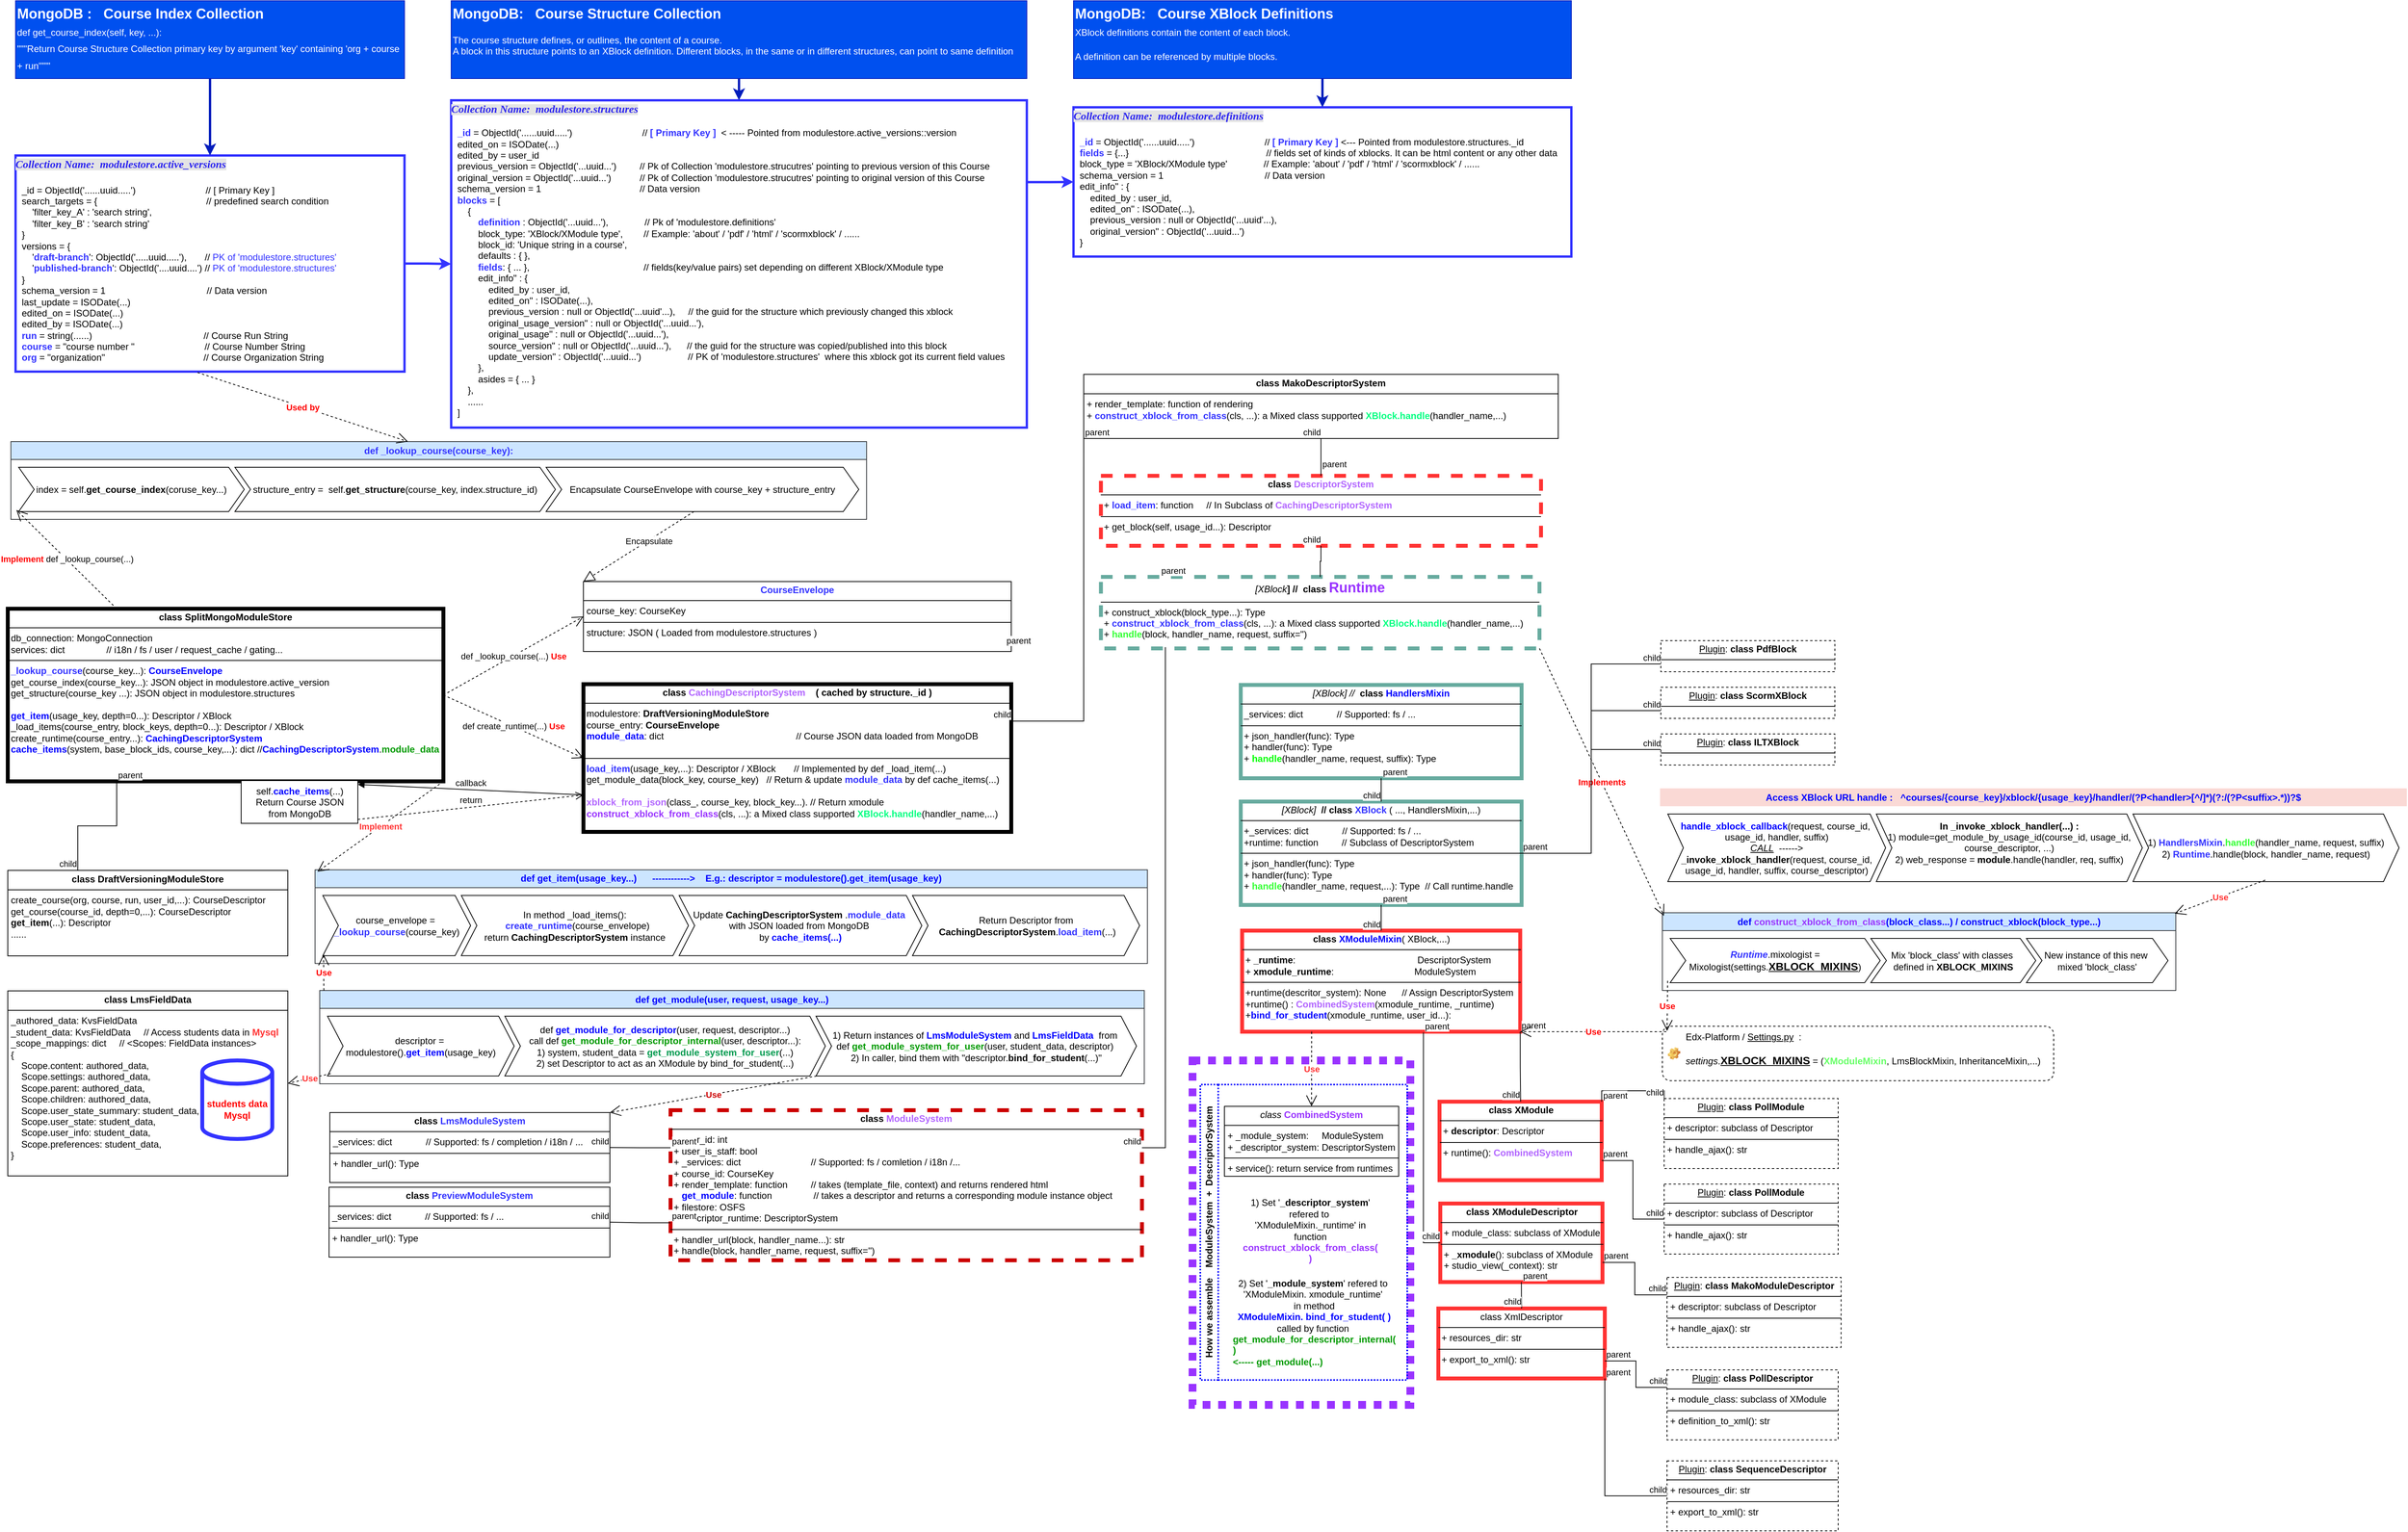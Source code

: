 <mxfile version="24.7.17" pages="2">
  <diagram id="C5RBs43oDa-KdzZeNtuy" name="Course System">
    <mxGraphModel dx="2183" dy="1304" grid="1" gridSize="10" guides="1" tooltips="1" connect="1" arrows="1" fold="1" page="1" pageScale="1" pageWidth="3300" pageHeight="4681" math="0" shadow="0">
      <root>
        <mxCell id="WIyWlLk6GJQsqaUBKTNV-0" />
        <mxCell id="WIyWlLk6GJQsqaUBKTNV-1" parent="WIyWlLk6GJQsqaUBKTNV-0" />
        <mxCell id="XPpvTZwdT9hd0jFBfwsr-12" value="" style="edgeStyle=orthogonalEdgeStyle;rounded=0;orthogonalLoop=1;jettySize=auto;html=1;strokeWidth=3;strokeColor=#3333FF;" parent="WIyWlLk6GJQsqaUBKTNV-1" source="XPpvTZwdT9hd0jFBfwsr-3" target="XPpvTZwdT9hd0jFBfwsr-6" edge="1">
          <mxGeometry relative="1" as="geometry" />
        </mxCell>
        <UserObject label="&lt;p style=&quot;margin:0px;margin-top:4px;text-align:center;text-decoration:underline;&quot;&gt;&lt;/p&gt;&lt;span style=&quot;font-family: Verdana; font-size: 14px; text-align: center; caret-color: rgb(0, 0, 0); background-color: rgb(228, 228, 228);&quot;&gt;&lt;b style=&quot;&quot;&gt;&lt;i style=&quot;&quot;&gt;&lt;font color=&quot;#2b24f0&quot;&gt;Collection Name:&amp;nbsp; modulestore.active_versions&lt;/font&gt;&lt;/i&gt;&lt;/b&gt;&lt;/span&gt;&lt;div&gt;&lt;b style=&quot;color: rgb(0, 0, 0); font-family: Verdana; font-size: 14px; text-align: center; caret-color: rgb(0, 0, 0); background-color: rgb(228, 228, 228);&quot;&gt;&lt;br&gt;&lt;/b&gt;&lt;p style=&quot;margin:0px;margin-left:8px;&quot;&gt;_id = ObjectId(&#39;......uuid.....&#39;)&amp;nbsp; &amp;nbsp; &amp;nbsp; &amp;nbsp; &amp;nbsp; &amp;nbsp; &amp;nbsp; &amp;nbsp; &amp;nbsp; &amp;nbsp; &amp;nbsp; &amp;nbsp; &amp;nbsp; &amp;nbsp;// [ Primary Key ]&lt;br&gt;search_targets = {&amp;nbsp; &amp;nbsp; &amp;nbsp; &amp;nbsp; &amp;nbsp; &amp;nbsp; &amp;nbsp; &amp;nbsp; &amp;nbsp; &amp;nbsp; &amp;nbsp; &amp;nbsp; &amp;nbsp; &amp;nbsp; &amp;nbsp; &amp;nbsp; &amp;nbsp; &amp;nbsp; &amp;nbsp; &amp;nbsp; &amp;nbsp; // predefined search condition&lt;/p&gt;&lt;p style=&quot;margin:0px;margin-left:8px;&quot;&gt;&amp;nbsp; &amp;nbsp; &#39;filter_key_A&#39; : &#39;search string&#39;,&lt;/p&gt;&lt;p style=&quot;margin:0px;margin-left:8px;&quot;&gt;&amp;nbsp; &amp;nbsp;&amp;nbsp;&lt;span style=&quot;background-color: initial;&quot;&gt;&#39;filter_key_B&#39; : &#39;search string&#39;&lt;/span&gt;&lt;/p&gt;&lt;p style=&quot;margin:0px;margin-left:8px;&quot;&gt;}&lt;/p&gt;&lt;p style=&quot;margin:0px;margin-left:8px;&quot;&gt;versions = {&amp;nbsp;&amp;nbsp;&lt;/p&gt;&lt;p style=&quot;margin:0px;margin-left:8px;&quot;&gt;&amp;nbsp; &amp;nbsp; &#39;&lt;b&gt;&lt;font color=&quot;#3333ff&quot;&gt;draft-branch&lt;/font&gt;&lt;/b&gt;&#39;: ObjectId(&#39;.....uuid.....&#39;),&amp;nbsp; &amp;nbsp; &amp;nbsp; &amp;nbsp;// &lt;font color=&quot;#3333ff&quot;&gt;PK of &#39;modulestore.structures&#39;&lt;/font&gt;&lt;/p&gt;&lt;p style=&quot;margin:0px;margin-left:8px;&quot;&gt;&amp;nbsp; &amp;nbsp; &#39;&lt;b&gt;&lt;font color=&quot;#3333ff&quot;&gt;published-branch&lt;/font&gt;&lt;/b&gt;&#39;: ObjectId(&#39;....uuid....&#39;)&amp;nbsp;&lt;span style=&quot;background-color: initial;&quot;&gt;// &lt;font color=&quot;#3333ff&quot;&gt;PK of &#39;modulestore.structures&#39;&lt;/font&gt;&lt;/span&gt;&lt;/p&gt;&lt;p style=&quot;margin:0px;margin-left:8px;&quot;&gt;}&lt;/p&gt;&lt;p style=&quot;margin:0px;margin-left:8px;&quot;&gt;schema_version = 1&amp;nbsp; &amp;nbsp; &amp;nbsp; &amp;nbsp; &amp;nbsp; &amp;nbsp; &amp;nbsp; &amp;nbsp; &amp;nbsp; &amp;nbsp; &amp;nbsp; &amp;nbsp; &amp;nbsp; &amp;nbsp; &amp;nbsp; &amp;nbsp; &amp;nbsp; &amp;nbsp; &amp;nbsp; &amp;nbsp;// Data version&lt;/p&gt;&lt;p style=&quot;margin:0px;margin-left:8px;&quot;&gt;last_update = ISODate(...)&lt;/p&gt;&lt;p style=&quot;margin:0px;margin-left:8px;&quot;&gt;edited_on = ISODate(...)&lt;/p&gt;&lt;p style=&quot;margin:0px;margin-left:8px;&quot;&gt;edited_by = ISODate(...)&lt;/p&gt;&lt;p style=&quot;margin:0px;margin-left:8px;&quot;&gt;&lt;font color=&quot;#3333ff&quot;&gt;&lt;b&gt;run&lt;/b&gt;&lt;/font&gt; = string(......)&amp;nbsp; &amp;nbsp; &amp;nbsp; &amp;nbsp; &amp;nbsp; &amp;nbsp; &amp;nbsp; &amp;nbsp; &amp;nbsp; &amp;nbsp; &amp;nbsp; &amp;nbsp; &amp;nbsp; &amp;nbsp; &amp;nbsp; &amp;nbsp; &amp;nbsp; &amp;nbsp; &amp;nbsp; &amp;nbsp; &amp;nbsp; &amp;nbsp;// Course Run String&lt;br&gt;&lt;/p&gt;&lt;p style=&quot;margin:0px;margin-left:8px;&quot;&gt;&lt;b&gt;&lt;font color=&quot;#3333ff&quot;&gt;course&lt;/font&gt;&lt;/b&gt; = &quot;course number &quot;&amp;nbsp; &amp;nbsp; &amp;nbsp; &amp;nbsp; &amp;nbsp; &amp;nbsp; &amp;nbsp; &amp;nbsp; &amp;nbsp; &amp;nbsp; &amp;nbsp; &amp;nbsp; &amp;nbsp; &amp;nbsp;// Course Number String&lt;/p&gt;&lt;p style=&quot;margin:0px;margin-left:8px;&quot;&gt;&lt;b&gt;&lt;font color=&quot;#3333ff&quot;&gt;org&lt;/font&gt;&lt;/b&gt; = &quot;organization&quot;&amp;nbsp; &amp;nbsp; &amp;nbsp; &amp;nbsp; &amp;nbsp; &amp;nbsp; &amp;nbsp; &amp;nbsp; &amp;nbsp; &amp;nbsp; &amp;nbsp; &amp;nbsp; &amp;nbsp; &amp;nbsp; &amp;nbsp; &amp;nbsp; &amp;nbsp; &amp;nbsp; &amp;nbsp; // Course Organization String&lt;/p&gt;&lt;p style=&quot;margin:0px;margin-left:8px;&quot;&gt;&lt;br&gt;&lt;/p&gt;&lt;/div&gt;" tooltip="URL: https://docs.openedx.org/projects/edx-platform/en/latest/references/docs/xmodule/modulestore/docs/split-mongo.html#course-structures" id="XPpvTZwdT9hd0jFBfwsr-3">
          <mxCell style="verticalAlign=top;align=left;overflow=fill;html=1;whiteSpace=wrap;strokeWidth=3;strokeColor=#3333FF;rounded=0;shadow=0;glass=0;" parent="WIyWlLk6GJQsqaUBKTNV-1" vertex="1">
            <mxGeometry x="40" y="216" width="500" height="278" as="geometry" />
          </mxCell>
        </UserObject>
        <mxCell id="XPpvTZwdT9hd0jFBfwsr-5" value="" style="edgeStyle=orthogonalEdgeStyle;rounded=0;orthogonalLoop=1;jettySize=auto;html=1;fillColor=#0050ef;strokeColor=#001DBC;strokeWidth=3;" parent="WIyWlLk6GJQsqaUBKTNV-1" source="XPpvTZwdT9hd0jFBfwsr-4" target="XPpvTZwdT9hd0jFBfwsr-3" edge="1">
          <mxGeometry relative="1" as="geometry" />
        </mxCell>
        <mxCell id="XPpvTZwdT9hd0jFBfwsr-4" value="&lt;h2 style=&quot;margin-top: 0px;&quot;&gt;&lt;span style=&quot;background-color: initial;&quot;&gt;MongoDB :&amp;nbsp; &amp;nbsp;Course Index Collection&lt;br&gt;&lt;/span&gt;&lt;span style=&quot;font-size: 12px; font-weight: 400;&quot;&gt;def get_course_index(self, key, ...):&lt;br&gt;&lt;/span&gt;&lt;span style=&quot;font-size: 12px; font-weight: 400;&quot;&gt;&quot;&quot;&quot;Return Course Structure Collection primary key by argument &#39;key&#39; containing &#39;org + course + run&#39;&quot;&quot;&quot;&lt;/span&gt;&lt;/h2&gt;" style="text;html=1;whiteSpace=wrap;overflow=hidden;rounded=0;fillColor=#0050ef;fontColor=#ffffff;strokeColor=#001DBC;" parent="WIyWlLk6GJQsqaUBKTNV-1" vertex="1">
          <mxGeometry x="40" y="17" width="500" height="100" as="geometry" />
        </mxCell>
        <mxCell id="XPpvTZwdT9hd0jFBfwsr-13" value="" style="edgeStyle=orthogonalEdgeStyle;rounded=0;orthogonalLoop=1;jettySize=auto;html=1;strokeWidth=3;strokeColor=#3333FF;exitX=1;exitY=0.25;exitDx=0;exitDy=0;" parent="WIyWlLk6GJQsqaUBKTNV-1" source="XPpvTZwdT9hd0jFBfwsr-6" target="XPpvTZwdT9hd0jFBfwsr-9" edge="1">
          <mxGeometry relative="1" as="geometry" />
        </mxCell>
        <UserObject label="&lt;p style=&quot;margin:0px;margin-top:4px;text-align:center;text-decoration:underline;&quot;&gt;&lt;/p&gt;&lt;div&gt;&lt;span style=&quot;text-align: center; background-color: rgb(228, 228, 228);&quot;&gt;&lt;font face=&quot;Verdana&quot; color=&quot;#2b24f0&quot;&gt;&lt;span style=&quot;font-size: 14px; caret-color: rgb(0, 0, 0);&quot;&gt;&lt;b&gt;&lt;i&gt;Collection Name:&amp;nbsp; modulestore.structures&lt;/i&gt;&lt;/b&gt;&lt;/span&gt;&lt;/font&gt;&lt;br&gt;&lt;/span&gt;&lt;p style=&quot;margin:0px;margin-left:8px;&quot;&gt;&lt;br&gt;&lt;/p&gt;&lt;p style=&quot;margin:0px;margin-left:8px;&quot;&gt;&lt;b&gt;&lt;font color=&quot;#3333ff&quot;&gt;_id&lt;/font&gt;&lt;/b&gt; = ObjectId(&#39;......uuid.....&#39;)&amp;nbsp; &amp;nbsp; &amp;nbsp; &amp;nbsp; &amp;nbsp; &amp;nbsp; &amp;nbsp; &amp;nbsp; &amp;nbsp; &amp;nbsp; &amp;nbsp; &amp;nbsp; &amp;nbsp; &amp;nbsp;// &lt;font color=&quot;#3333ff&quot;&gt;&lt;b&gt;[ Primary Key ]&lt;/b&gt;&amp;nbsp;&lt;/font&gt; &amp;lt; ----- Pointed from modulestore.active_versions::version&lt;/p&gt;&lt;p style=&quot;margin:0px;margin-left:8px;&quot;&gt;edited_on = ISODate(...)&lt;/p&gt;&lt;p style=&quot;margin:0px;margin-left:8px;&quot;&gt;edited_by = user_id&lt;/p&gt;&lt;p style=&quot;margin:0px;margin-left:8px;&quot;&gt;previous_version = ObjectId(&#39;...uuid...&#39;)&amp;nbsp; &amp;nbsp; &amp;nbsp; &amp;nbsp; &amp;nbsp;// Pk of Collection &#39;modulestore.strucutres&#39; pointing to previous version of this Course&lt;br&gt;original_version = ObjectId(&#39;...uuid...&#39;)&amp;nbsp; &amp;nbsp; &amp;nbsp; &amp;nbsp; &amp;nbsp; &amp;nbsp;&lt;span style=&quot;background-color: initial;&quot;&gt;// Pk of Collection &#39;modulestore.strucutres&#39; pointing to original version of this Course&lt;/span&gt;&lt;br&gt;&lt;/p&gt;&lt;p style=&quot;margin:0px;margin-left:8px;&quot;&gt;schema_version = 1&amp;nbsp; &amp;nbsp; &amp;nbsp; &amp;nbsp; &amp;nbsp; &amp;nbsp; &amp;nbsp; &amp;nbsp; &amp;nbsp; &amp;nbsp; &amp;nbsp; &amp;nbsp; &amp;nbsp; &amp;nbsp; &amp;nbsp; &amp;nbsp; &amp;nbsp; &amp;nbsp; &amp;nbsp; // Data version&lt;span style=&quot;background-color: initial;&quot;&gt;&lt;br&gt;&lt;/span&gt;&lt;/p&gt;&lt;p style=&quot;margin:0px;margin-left:8px;&quot;&gt;&lt;b&gt;&lt;font color=&quot;#3333ff&quot;&gt;blocks&lt;/font&gt;&lt;/b&gt; = [&lt;/p&gt;&lt;p style=&quot;margin:0px;margin-left:8px;&quot;&gt;&amp;nbsp; &amp;nbsp; {&lt;/p&gt;&lt;p style=&quot;margin:0px;margin-left:8px;&quot;&gt;&amp;nbsp; &amp;nbsp; &amp;nbsp; &amp;nbsp;&amp;nbsp;&lt;span style=&quot;background-color: initial;&quot;&gt;&lt;b&gt;&lt;font color=&quot;#3333ff&quot;&gt;definition&lt;/font&gt;&lt;/b&gt; : ObjectId(&#39;...uuid...&#39;),&amp;nbsp; &amp;nbsp; &amp;nbsp; &amp;nbsp; &amp;nbsp; &amp;nbsp; &amp;nbsp; // Pk of &#39;&lt;/span&gt;&lt;span style=&quot;background-color: initial;&quot;&gt;modulestore.definitions&#39;&lt;/span&gt;&lt;/p&gt;&lt;p style=&quot;margin:0px;margin-left:8px;&quot;&gt;&lt;span style=&quot;background-color: initial;&quot;&gt;&amp;nbsp; &amp;nbsp; &amp;nbsp; &amp;nbsp;&amp;nbsp;&lt;/span&gt;&lt;span style=&quot;background-color: initial;&quot;&gt;block_type: &#39;XBlock/XModule type&#39;,&amp;nbsp; &amp;nbsp; &amp;nbsp; &amp;nbsp; // Example: &#39;about&#39; / &#39;pdf&#39; / &#39;html&#39; / &#39;&lt;/span&gt;&lt;span style=&quot;background-color: initial;&quot;&gt;scormxblock&#39; / ......&lt;/span&gt;&lt;/p&gt;&lt;p style=&quot;margin:0px;margin-left:8px;&quot;&gt;&lt;span style=&quot;background-color: initial;&quot;&gt;&amp;nbsp; &amp;nbsp; &amp;nbsp; &amp;nbsp; block_id: &#39;Unique string in a course&#39;,&lt;/span&gt;&lt;/p&gt;&lt;p style=&quot;margin:0px;margin-left:8px;&quot;&gt;&lt;span style=&quot;background-color: initial;&quot;&gt;&amp;nbsp; &amp;nbsp; &amp;nbsp; &amp;nbsp;&amp;nbsp;&lt;/span&gt;&lt;span style=&quot;background-color: initial;&quot;&gt;defaults : { },&amp;nbsp;&lt;/span&gt;&lt;/p&gt;&lt;p style=&quot;margin:0px;margin-left:8px;&quot;&gt;&lt;span style=&quot;background-color: initial;&quot;&gt;&amp;nbsp; &amp;nbsp; &amp;nbsp; &amp;nbsp; &lt;b&gt;&lt;font color=&quot;#3333ff&quot;&gt;fields&lt;/font&gt;&lt;/b&gt;: { ...&amp;nbsp;&lt;/span&gt;&lt;span style=&quot;background-color: initial;&quot;&gt;},&amp;nbsp; &amp;nbsp; &amp;nbsp; &amp;nbsp; &amp;nbsp; &amp;nbsp; &amp;nbsp; &amp;nbsp; &amp;nbsp; &amp;nbsp; &amp;nbsp; &amp;nbsp; &amp;nbsp; &amp;nbsp; &amp;nbsp; &amp;nbsp; &amp;nbsp; &amp;nbsp; &amp;nbsp; &amp;nbsp; &amp;nbsp; &amp;nbsp; // fields(key/value pairs) set depending on different XBlock/XModule type&amp;nbsp;&lt;/span&gt;&lt;/p&gt;&lt;p style=&quot;margin:0px;margin-left:8px;&quot;&gt;&amp;nbsp; &amp;nbsp; &amp;nbsp; &amp;nbsp; edit_info&quot; : {&lt;/p&gt;&lt;p style=&quot;margin:0px;margin-left:8px;&quot;&gt;&amp;nbsp; &amp;nbsp; &amp;nbsp; &amp;nbsp; &amp;nbsp; &amp;nbsp; edited_by : user_id,&lt;/p&gt;&lt;p style=&quot;margin: 0px 0px 0px 8px;&quot;&gt;&amp;nbsp; &amp;nbsp; &amp;nbsp; &amp;nbsp; &amp;nbsp; &amp;nbsp; edited_on&quot; : ISODate(...),&amp;nbsp;&lt;/p&gt;&lt;p style=&quot;margin:0px;margin-left:8px;&quot;&gt;&amp;nbsp; &amp;nbsp; &amp;nbsp; &amp;nbsp; &amp;nbsp; &amp;nbsp; previous_version : null or ObjectId(&#39;...uuid&#39;...),&amp;nbsp; &amp;nbsp; &amp;nbsp;//&amp;nbsp;the guid for the structure which previously changed this xblock&lt;/p&gt;&lt;p style=&quot;margin:0px;margin-left:8px;&quot;&gt;&amp;nbsp; &amp;nbsp; &amp;nbsp; &amp;nbsp; &amp;nbsp; &amp;nbsp; original_usage_version&quot; : null or ObjectId(&#39;...uuid...&#39;),&amp;nbsp;&lt;/p&gt;&lt;p style=&quot;margin:0px;margin-left:8px;&quot;&gt;&amp;nbsp; &amp;nbsp; &amp;nbsp; &amp;nbsp; &amp;nbsp; &amp;nbsp; original_usage&quot; : null or ObjectId(&#39;...uuid...&#39;),&amp;nbsp; &amp;nbsp;&lt;/p&gt;&lt;p style=&quot;margin:0px;margin-left:8px;&quot;&gt;&lt;span style=&quot;background-color: initial;&quot;&gt;&amp;nbsp; &amp;nbsp; &amp;nbsp; &amp;nbsp; &amp;nbsp; &amp;nbsp; source_version&quot; : null or&amp;nbsp;&lt;/span&gt;&lt;span style=&quot;background-color: initial;&quot;&gt;ObjectId(&#39;...uuid...&#39;)&lt;/span&gt;&lt;span style=&quot;background-color: initial;&quot;&gt;,&amp;nbsp; &amp;nbsp; &amp;nbsp; //&amp;nbsp;&lt;/span&gt;&lt;span style=&quot;background-color: initial;&quot;&gt;the guid for the structure was copied/published into this block&lt;/span&gt;&lt;/p&gt;&lt;p style=&quot;margin:0px;margin-left:8px;&quot;&gt;&amp;nbsp; &amp;nbsp; &amp;nbsp; &amp;nbsp; &amp;nbsp; &amp;nbsp; update_version&quot; : ObjectId(&#39;...uuid...&#39;)&amp;nbsp; &amp;nbsp; &amp;nbsp; &amp;nbsp; &amp;nbsp; &amp;nbsp; &amp;nbsp; &amp;nbsp; &amp;nbsp; //&amp;nbsp;&lt;span style=&quot;background-color: initial;&quot;&gt;PK of &#39;modulestore.structures&#39;&amp;nbsp;&lt;/span&gt;&lt;span style=&quot;background-color: initial;&quot;&gt;&amp;nbsp;where this xblock got its current field values&lt;/span&gt;&lt;/p&gt;&lt;p style=&quot;margin:0px;margin-left:8px;&quot;&gt;&lt;span style=&quot;background-color: initial;&quot;&gt;&lt;/span&gt;&lt;/p&gt;&lt;p style=&quot;margin:0px;margin-left:8px;&quot;&gt;&amp;nbsp; &amp;nbsp; &amp;nbsp; &amp;nbsp; },&lt;/p&gt;&lt;p style=&quot;margin:0px;margin-left:8px;&quot;&gt;&amp;nbsp; &amp;nbsp; &amp;nbsp; &amp;nbsp; asides = { ... }&lt;/p&gt;&lt;p style=&quot;margin:0px;margin-left:8px;&quot;&gt;&amp;nbsp; &amp;nbsp; },&lt;/p&gt;&lt;p style=&quot;margin:0px;margin-left:8px;&quot;&gt;&amp;nbsp; &amp;nbsp; ......&lt;/p&gt;&lt;p style=&quot;margin:0px;margin-left:8px;&quot;&gt;]&lt;/p&gt;&lt;p style=&quot;margin:0px;margin-left:8px;&quot;&gt;&lt;br&gt;&lt;/p&gt;&lt;/div&gt;" tooltip="URL: https://docs.openedx.org/projects/edx-platform/en/latest/references/docs/xmodule/modulestore/docs/split-mongo.html#course-structures" id="XPpvTZwdT9hd0jFBfwsr-6">
          <mxCell style="verticalAlign=top;align=left;overflow=fill;html=1;whiteSpace=wrap;strokeWidth=3;strokeColor=#3333FF;rounded=0;shadow=0;glass=0;" parent="WIyWlLk6GJQsqaUBKTNV-1" vertex="1">
            <mxGeometry x="600" y="145" width="740" height="421" as="geometry" />
          </mxCell>
        </UserObject>
        <mxCell id="XPpvTZwdT9hd0jFBfwsr-7" value="" style="edgeStyle=orthogonalEdgeStyle;rounded=0;orthogonalLoop=1;jettySize=auto;html=1;fillColor=#0050ef;strokeColor=#001DBC;strokeWidth=3;" parent="WIyWlLk6GJQsqaUBKTNV-1" source="XPpvTZwdT9hd0jFBfwsr-8" target="XPpvTZwdT9hd0jFBfwsr-6" edge="1">
          <mxGeometry relative="1" as="geometry" />
        </mxCell>
        <mxCell id="XPpvTZwdT9hd0jFBfwsr-8" value="&lt;h2 style=&quot;margin-top: 0px;&quot;&gt;&lt;span style=&quot;background-color: initial;&quot;&gt;MongoDB:&amp;nbsp; &amp;nbsp;Course Structure Collection&lt;/span&gt;&lt;br&gt;&lt;/h2&gt;&lt;div&gt;The course structure defines, or outlines, the content of a course.&lt;/div&gt;&lt;div&gt;A block in this structure points to an XBlock definition. Different blocks, in the same or in different structures, can point to same definition&lt;br&gt;&lt;/div&gt;" style="text;html=1;whiteSpace=wrap;overflow=hidden;rounded=0;fillColor=#0050ef;fontColor=#ffffff;strokeColor=#001DBC;" parent="WIyWlLk6GJQsqaUBKTNV-1" vertex="1">
          <mxGeometry x="600" y="17" width="740" height="100" as="geometry" />
        </mxCell>
        <UserObject label="&lt;p style=&quot;margin:0px;margin-top:4px;text-align:center;text-decoration:underline;&quot;&gt;&lt;/p&gt;&lt;span style=&quot;font-family: Verdana; font-size: 14px; text-align: center; caret-color: rgb(0, 0, 0); background-color: rgb(228, 228, 228);&quot;&gt;&lt;b style=&quot;&quot;&gt;&lt;i style=&quot;&quot;&gt;&lt;font color=&quot;#2b24f0&quot;&gt;Collection Name:&amp;nbsp; modulestore.definitions&lt;/font&gt;&lt;/i&gt;&lt;/b&gt;&lt;/span&gt;&lt;div&gt;&lt;b style=&quot;color: rgb(0, 0, 0); font-family: Verdana; font-size: 14px; text-align: center; caret-color: rgb(0, 0, 0); background-color: rgb(228, 228, 228);&quot;&gt;&lt;br&gt;&lt;/b&gt;&lt;p style=&quot;margin:0px;margin-left:8px;&quot;&gt;&lt;b&gt;&lt;font color=&quot;#3333ff&quot;&gt;_id&lt;/font&gt;&lt;/b&gt; = ObjectId(&#39;......uuid.....&#39;)&amp;nbsp; &amp;nbsp; &amp;nbsp; &amp;nbsp; &amp;nbsp; &amp;nbsp; &amp;nbsp; &amp;nbsp; &amp;nbsp; &amp;nbsp; &amp;nbsp; &amp;nbsp; &amp;nbsp; &amp;nbsp;// &lt;b&gt;&lt;font color=&quot;#3333ff&quot;&gt;[ Primary Key ]&lt;/font&gt;&lt;/b&gt; &amp;lt;--- Pointed from modulestore.structures._id&lt;br&gt;&lt;b&gt;&lt;font color=&quot;#3333ff&quot;&gt;fields&lt;/font&gt;&lt;/b&gt; = {...&lt;span style=&quot;background-color: initial;&quot;&gt;}&amp;nbsp; &amp;nbsp; &amp;nbsp; &amp;nbsp; &amp;nbsp; &amp;nbsp; &amp;nbsp; &amp;nbsp; &amp;nbsp; &amp;nbsp; &amp;nbsp; &amp;nbsp; &amp;nbsp; &amp;nbsp; &amp;nbsp; &amp;nbsp; &amp;nbsp; &amp;nbsp; &amp;nbsp; &amp;nbsp; &amp;nbsp; &amp;nbsp; &amp;nbsp; &amp;nbsp; &amp;nbsp; &amp;nbsp; &amp;nbsp;// fields set of kinds of xblocks. It can be html content or any other data&lt;/span&gt;&lt;/p&gt;&lt;p style=&quot;margin: 0px 0px 0px 8px;&quot;&gt;&lt;span style=&quot;background-color: initial;&quot;&gt;block_type = &#39;XBlock/XModule type&#39;&amp;nbsp; &amp;nbsp; &amp;nbsp; &amp;nbsp; &amp;nbsp; &amp;nbsp; &amp;nbsp; // Example: &#39;about&#39; / &#39;pdf&#39; / &#39;html&#39; / &#39;&lt;/span&gt;&lt;span style=&quot;background-color: initial;&quot;&gt;scormxblock&#39; / ......&lt;/span&gt;&lt;/p&gt;&lt;p style=&quot;margin:0px;margin-left:8px;&quot;&gt;schema_version = 1&amp;nbsp; &amp;nbsp; &amp;nbsp; &amp;nbsp; &amp;nbsp; &amp;nbsp; &amp;nbsp; &amp;nbsp; &amp;nbsp; &amp;nbsp; &amp;nbsp; &amp;nbsp; &amp;nbsp; &amp;nbsp; &amp;nbsp; &amp;nbsp; &amp;nbsp; &amp;nbsp; &amp;nbsp; &amp;nbsp;// Data version&lt;/p&gt;&lt;p style=&quot;margin: 0px 0px 0px 8px;&quot;&gt;edit_info&quot; : {&lt;/p&gt;&lt;p style=&quot;margin: 0px 0px 0px 8px;&quot;&gt;&amp;nbsp; &amp;nbsp; edited_by : user_id,&lt;/p&gt;&lt;p style=&quot;margin: 0px 0px 0px 8px;&quot;&gt;&amp;nbsp; &amp;nbsp; edited_on&quot; : ISODate(...),&amp;nbsp;&lt;/p&gt;&lt;p style=&quot;margin: 0px 0px 0px 8px;&quot;&gt;&amp;nbsp; &amp;nbsp; previous_version : null or ObjectId(&#39;...uuid&#39;...),&lt;/p&gt;&lt;p style=&quot;margin: 0px 0px 0px 8px;&quot;&gt;&lt;span style=&quot;background-color: initial;&quot;&gt;&amp;nbsp; &amp;nbsp; original&lt;/span&gt;&lt;span style=&quot;background-color: initial;&quot;&gt;_version&quot; : ObjectId(&#39;...uuid...&#39;)&lt;/span&gt;&lt;br&gt;&lt;/p&gt;&lt;p style=&quot;margin: 0px 0px 0px 8px;&quot;&gt;&lt;span style=&quot;background-color: initial;&quot;&gt;&lt;/span&gt;&lt;/p&gt;&lt;p style=&quot;margin: 0px 0px 0px 8px;&quot;&gt;}&lt;/p&gt;&lt;p style=&quot;margin:0px;margin-left:8px;&quot;&gt;&lt;br&gt;&lt;/p&gt;&lt;/div&gt;" tooltip="URL: https://docs.openedx.org/projects/edx-platform/en/latest/references/docs/xmodule/modulestore/docs/split-mongo.html#course-structures" id="XPpvTZwdT9hd0jFBfwsr-9">
          <mxCell style="verticalAlign=top;align=left;overflow=fill;html=1;whiteSpace=wrap;strokeWidth=3;strokeColor=#3333FF;rounded=0;shadow=0;glass=0;" parent="WIyWlLk6GJQsqaUBKTNV-1" vertex="1">
            <mxGeometry x="1400" y="154" width="640" height="192" as="geometry" />
          </mxCell>
        </UserObject>
        <mxCell id="XPpvTZwdT9hd0jFBfwsr-10" value="" style="edgeStyle=orthogonalEdgeStyle;rounded=0;orthogonalLoop=1;jettySize=auto;html=1;fillColor=#0050ef;strokeColor=#001DBC;strokeWidth=3;" parent="WIyWlLk6GJQsqaUBKTNV-1" source="XPpvTZwdT9hd0jFBfwsr-11" target="XPpvTZwdT9hd0jFBfwsr-9" edge="1">
          <mxGeometry relative="1" as="geometry" />
        </mxCell>
        <mxCell id="XPpvTZwdT9hd0jFBfwsr-11" value="&lt;h2 style=&quot;margin-top: 0px;&quot;&gt;&lt;span style=&quot;background-color: initial;&quot;&gt;MongoDB:&amp;nbsp; &amp;nbsp;Course XBlock Definitions&lt;br&gt;&lt;/span&gt;&lt;span style=&quot;font-size: 12px; font-weight: 400;&quot;&gt;XBlock definitions contain the content of each block.&lt;/span&gt;&lt;br&gt;&lt;/h2&gt;&lt;div&gt;A definition can be referenced by multiple blocks.&lt;br&gt;&lt;/div&gt;" style="text;html=1;whiteSpace=wrap;overflow=hidden;rounded=0;fillColor=#0050ef;fontColor=#ffffff;strokeColor=#001DBC;" parent="WIyWlLk6GJQsqaUBKTNV-1" vertex="1">
          <mxGeometry x="1400" y="17" width="640" height="100" as="geometry" />
        </mxCell>
        <UserObject label="&lt;p style=&quot;margin:0px;margin-top:4px;text-align:center;&quot;&gt;&lt;b&gt;class SplitMongoModuleStore&lt;/b&gt;&lt;br&gt;&lt;/p&gt;&lt;hr size=&quot;1&quot; style=&quot;border-style:solid;&quot;&gt;&lt;p style=&quot;margin:0px;margin-left:4px;&quot;&gt;db_connection:&amp;nbsp;&lt;span style=&quot;background-color: initial;&quot;&gt;MongoConnection&lt;/span&gt;&lt;/p&gt;&lt;p style=&quot;margin:0px;margin-left:4px;&quot;&gt;&lt;span style=&quot;background-color: initial;&quot;&gt;services: dict&amp;nbsp; &amp;nbsp; &amp;nbsp; &amp;nbsp; &amp;nbsp; &amp;nbsp; &amp;nbsp; &amp;nbsp; // i18n / fs / user / request_cache / gating...&lt;br&gt;&lt;/span&gt;&lt;/p&gt;&lt;hr size=&quot;1&quot; style=&quot;border-style:solid;&quot;&gt;&lt;p style=&quot;margin:0px;margin-left:4px;&quot;&gt;&lt;b&gt;&lt;font color=&quot;#3333ff&quot;&gt;_lookup_course&lt;/font&gt;&lt;/b&gt;(course_key...):&amp;nbsp;&lt;span style=&quot;background-color: initial;&quot;&gt;&lt;b&gt;&lt;font color=&quot;#0000ff&quot;&gt;CourseEnvelope&lt;/font&gt;&lt;/b&gt;&lt;/span&gt;&lt;br&gt;&lt;/p&gt;&lt;p style=&quot;margin:0px;margin-left:4px;&quot;&gt;get_course_index(course_key...): JSON object in modulestore.active_version&lt;/p&gt;&lt;p style=&quot;margin:0px;margin-left:4px;&quot;&gt;get_structure(course_key ...): JSON object in modulestore.structures&lt;br&gt;&lt;/p&gt;&lt;p style=&quot;margin:0px;margin-left:4px;&quot;&gt;&lt;br&gt;&lt;/p&gt;&lt;p style=&quot;margin:0px;margin-left:4px;&quot;&gt;&lt;b&gt;&lt;font color=&quot;#0000ff&quot;&gt;get_item&lt;/font&gt;&lt;/b&gt;(usage_key, depth=0...): Descriptor / XBlock&lt;/p&gt;&lt;p style=&quot;margin:0px;margin-left:4px;&quot;&gt;_load_items(course_entry, block_keys, depth=0...)&lt;span style=&quot;background-color: initial;&quot;&gt;: Descriptor / XBlock&lt;/span&gt;&lt;br&gt;&lt;/p&gt;&lt;p style=&quot;margin:0px;margin-left:4px;&quot;&gt;&lt;span style=&quot;background-color: initial;&quot;&gt;create_runtime(course_entry...):&amp;nbsp;&lt;/span&gt;&lt;span style=&quot;background-color: initial;&quot;&gt;&lt;b&gt;&lt;font color=&quot;#0000ff&quot;&gt;CachingDescriptorSystem&lt;/font&gt;&lt;/b&gt;&lt;/span&gt;&lt;span style=&quot;background-color: initial;&quot;&gt;&lt;br&gt;&lt;/span&gt;&lt;/p&gt;&lt;p style=&quot;margin:0px;margin-left:4px;&quot;&gt;&lt;span style=&quot;background-color: initial;&quot;&gt;&lt;font color=&quot;#0000ff&quot;&gt;&lt;b&gt;cache_items&lt;/b&gt;&lt;/font&gt;(system, base_block_ids, course_key,...): dict //&lt;/span&gt;&lt;b&gt;&lt;font color=&quot;#0000ff&quot;&gt;CachingDescriptorSystem&lt;/font&gt;&lt;/b&gt;&lt;span style=&quot;background-color: initial;&quot;&gt;.&lt;b style=&quot;&quot;&gt;&lt;font style=&quot;&quot; color=&quot;#009900&quot;&gt;module_data&lt;/font&gt;&lt;/b&gt;&lt;br&gt;&lt;/span&gt;&lt;/p&gt;" tooltip="Source code:  common/lib/xmodule/xmodule/modulestore/split_mongo/split.py" id="XPpvTZwdT9hd0jFBfwsr-14">
          <mxCell style="verticalAlign=top;align=left;overflow=fill;html=1;whiteSpace=wrap;strokeWidth=5;" parent="WIyWlLk6GJQsqaUBKTNV-1" vertex="1">
            <mxGeometry x="30" y="799" width="560" height="222" as="geometry" />
          </mxCell>
        </UserObject>
        <UserObject label="&lt;p style=&quot;margin:0px;margin-top:4px;text-align:center;&quot;&gt;&lt;b&gt;class DraftVersioningModuleStore&lt;/b&gt;&lt;br&gt;&lt;/p&gt;&lt;hr size=&quot;1&quot; style=&quot;border-style:solid;&quot;&gt;&lt;p style=&quot;margin:0px;margin-left:4px;&quot;&gt;&lt;/p&gt;&lt;p style=&quot;margin:0px;margin-left:4px;&quot;&gt;create_course(org, course, run, user_id,...):&amp;nbsp;&lt;span style=&quot;background-color: initial;&quot;&gt;CourseDescriptor&lt;/span&gt;&lt;/p&gt;&lt;p style=&quot;margin:0px;margin-left:4px;&quot;&gt;&lt;span style=&quot;background-color: initial;&quot;&gt;get_course(course_id, depth=0,...): CourseDescriptor&lt;/span&gt;&lt;br&gt;&lt;/p&gt;&lt;p style=&quot;margin:0px;margin-left:4px;&quot;&gt;&lt;span style=&quot;background-color: initial;&quot;&gt;&lt;b&gt;get_item&lt;/b&gt;(...): Descriptor&lt;/span&gt;&lt;/p&gt;&lt;p style=&quot;margin:0px;margin-left:4px;&quot;&gt;&lt;span style=&quot;background-color: initial;&quot;&gt;......&lt;/span&gt;&lt;/p&gt;" tooltip="Source code: common/lib/xmodule/xmodule/modulestore/split_mongo/split_draft.py" id="XPpvTZwdT9hd0jFBfwsr-15">
          <mxCell style="verticalAlign=top;align=left;overflow=fill;html=1;whiteSpace=wrap;" parent="WIyWlLk6GJQsqaUBKTNV-1" vertex="1">
            <mxGeometry x="30" y="1135.5" width="360" height="110" as="geometry" />
          </mxCell>
        </UserObject>
        <UserObject label="&lt;p style=&quot;text-align: center; margin: 4px 0px 0px;&quot;&gt;&lt;b&gt;&lt;font color=&quot;#3333ff&quot;&gt;CourseEnvelope&lt;/font&gt;&lt;/b&gt;&lt;br&gt;&lt;/p&gt;&lt;hr size=&quot;1&quot; style=&quot;border-style:solid;&quot;&gt;&lt;p style=&quot;margin:0px;margin-left:4px;&quot;&gt;course_key: CourseKey&lt;/p&gt;&lt;hr size=&quot;1&quot; style=&quot;border-style:solid;&quot;&gt;&lt;p style=&quot;margin:0px;margin-left:4px;&quot;&gt;structure: JSON ( Loaded from modulestore.structures )&lt;/p&gt;" tooltip="Source code: common/lib/xmodule/xmodule/modulestore/split_mongo/__init__.py" id="XPpvTZwdT9hd0jFBfwsr-17">
          <mxCell style="verticalAlign=top;align=left;overflow=fill;html=1;whiteSpace=wrap;" parent="WIyWlLk6GJQsqaUBKTNV-1" vertex="1">
            <mxGeometry x="770" y="764" width="550" height="90" as="geometry" />
          </mxCell>
        </UserObject>
        <mxCell id="XPpvTZwdT9hd0jFBfwsr-20" value="&lt;font color=&quot;#3333ff&quot;&gt;def _lookup_course(course_key):&lt;/font&gt;" style="swimlane;childLayout=stackLayout;horizontal=1;horizontalStack=1;resizeParent=1;resizeParentMax=0;resizeLast=0;collapsible=0;stackBorder=10;stackSpacing=-12;resizable=1;align=center;points=[];whiteSpace=wrap;html=1;fillColor=#cce5ff;strokeColor=#36393d;" parent="WIyWlLk6GJQsqaUBKTNV-1" vertex="1">
          <mxGeometry x="34" y="584" width="1100" height="100" as="geometry" />
        </mxCell>
        <mxCell id="XPpvTZwdT9hd0jFBfwsr-21" value="index = self.&lt;b&gt;get_course_index&lt;/b&gt;(coruse_key...)" style="shape=step;perimeter=stepPerimeter;fixedSize=1;points=[];whiteSpace=wrap;html=1;" parent="XPpvTZwdT9hd0jFBfwsr-20" vertex="1">
          <mxGeometry x="10" y="33" width="290" height="57" as="geometry" />
        </mxCell>
        <mxCell id="XPpvTZwdT9hd0jFBfwsr-22" value="structure_entry =&amp;nbsp; self.&lt;b&gt;get_structure&lt;/b&gt;(course_key, index.structure_id)" style="shape=step;perimeter=stepPerimeter;fixedSize=1;points=[];whiteSpace=wrap;html=1;" parent="XPpvTZwdT9hd0jFBfwsr-20" vertex="1">
          <mxGeometry x="288" y="33" width="412" height="57" as="geometry" />
        </mxCell>
        <mxCell id="XPpvTZwdT9hd0jFBfwsr-23" value="Encapsulate CourseEnvelope with course_key + structure_entry" style="shape=step;perimeter=stepPerimeter;fixedSize=1;points=[];whiteSpace=wrap;html=1;" parent="XPpvTZwdT9hd0jFBfwsr-20" vertex="1">
          <mxGeometry x="688" y="33" width="402" height="57" as="geometry" />
        </mxCell>
        <mxCell id="XPpvTZwdT9hd0jFBfwsr-24" value="" style="endArrow=block;dashed=1;endFill=0;endSize=12;html=1;rounded=0;entryX=0;entryY=0;entryDx=0;entryDy=0;exitX=0.473;exitY=1;exitDx=0;exitDy=0;exitPerimeter=0;" parent="WIyWlLk6GJQsqaUBKTNV-1" source="XPpvTZwdT9hd0jFBfwsr-23" target="XPpvTZwdT9hd0jFBfwsr-17" edge="1">
          <mxGeometry width="160" relative="1" as="geometry">
            <mxPoint x="630" y="740" as="sourcePoint" />
            <mxPoint x="1160" y="670" as="targetPoint" />
          </mxGeometry>
        </mxCell>
        <mxCell id="XPpvTZwdT9hd0jFBfwsr-26" value="Encapsulate" style="edgeLabel;html=1;align=center;verticalAlign=middle;resizable=0;points=[];" parent="XPpvTZwdT9hd0jFBfwsr-24" vertex="1" connectable="0">
          <mxGeometry x="-0.171" y="1" relative="1" as="geometry">
            <mxPoint as="offset" />
          </mxGeometry>
        </mxCell>
        <mxCell id="XPpvTZwdT9hd0jFBfwsr-27" value="&lt;b&gt;&lt;font color=&quot;#ff0000&quot;&gt;Used by&lt;/font&gt;&lt;/b&gt;" style="endArrow=open;endSize=12;dashed=1;html=1;rounded=0;entryX=0.464;entryY=0;entryDx=0;entryDy=0;entryPerimeter=0;exitX=0.468;exitY=1.004;exitDx=0;exitDy=0;exitPerimeter=0;" parent="WIyWlLk6GJQsqaUBKTNV-1" source="XPpvTZwdT9hd0jFBfwsr-3" target="XPpvTZwdT9hd0jFBfwsr-20" edge="1">
          <mxGeometry width="160" relative="1" as="geometry">
            <mxPoint x="270" y="560" as="sourcePoint" />
            <mxPoint x="1160" y="640" as="targetPoint" />
          </mxGeometry>
        </mxCell>
        <UserObject label="&lt;p style=&quot;margin:0px;margin-top:4px;text-align:center;&quot;&gt;&lt;b&gt;class &lt;font color=&quot;#b266ff&quot;&gt;CachingDescriptorSystem&lt;/font&gt;&amp;nbsp; &amp;nbsp; ( cached by structure._id )&lt;/b&gt;&lt;br&gt;&lt;/p&gt;&lt;hr size=&quot;1&quot; style=&quot;border-style:solid;&quot;&gt;&lt;p style=&quot;margin:0px;margin-left:4px;&quot;&gt;modulestore:&amp;nbsp;&lt;b style=&quot;background-color: initial; text-align: center;&quot;&gt;DraftVersioningModuleStore&lt;/b&gt;&lt;/p&gt;&lt;p style=&quot;margin:0px;margin-left:4px;&quot;&gt;&lt;span style=&quot;background-color: initial; text-align: center;&quot;&gt;course_entry:&lt;b&gt;&amp;nbsp;&lt;/b&gt;&lt;/span&gt;&lt;span style=&quot;background-color: initial;&quot;&gt;&lt;b&gt;CourseEnvelope&lt;/b&gt;&lt;/span&gt;&lt;span style=&quot;background-color: initial; text-align: center;&quot;&gt;&lt;br&gt;&lt;/span&gt;&lt;/p&gt;&lt;p style=&quot;margin:0px;margin-left:4px;&quot;&gt;&lt;span style=&quot;background-color: initial;&quot;&gt;&lt;b&gt;&lt;font color=&quot;#0000ff&quot;&gt;module_data&lt;/font&gt;&lt;/b&gt;: dict&amp;nbsp; &amp;nbsp; &amp;nbsp; &amp;nbsp; &amp;nbsp; &amp;nbsp; &amp;nbsp; &amp;nbsp; &amp;nbsp; &amp;nbsp; &amp;nbsp; &amp;nbsp; &amp;nbsp; &amp;nbsp; &amp;nbsp; &amp;nbsp; &amp;nbsp; &amp;nbsp; &amp;nbsp; &amp;nbsp; &amp;nbsp; &amp;nbsp; &amp;nbsp; &amp;nbsp; &amp;nbsp; &amp;nbsp;// Course JSON data loaded from MongoDB&lt;br&gt;&lt;/span&gt;&lt;/p&gt;&lt;p style=&quot;margin:0px;margin-left:4px;&quot;&gt;&lt;span style=&quot;background-color: initial;&quot;&gt;&lt;b&gt;&lt;br&gt;&lt;/b&gt;&lt;/span&gt;&lt;/p&gt;&lt;hr size=&quot;1&quot; style=&quot;border-style:solid;&quot;&gt;&lt;p style=&quot;margin:0px;margin-left:4px;&quot;&gt;&lt;b&gt;&lt;font color=&quot;#3333ff&quot;&gt;load_item&lt;/font&gt;&lt;/b&gt;(usage_key,...):&amp;nbsp;&lt;span style=&quot;background-color: initial;&quot;&gt;Descriptor / XBlock&amp;nbsp; &amp;nbsp; &amp;nbsp; &amp;nbsp;// Implemented by def&amp;nbsp;&lt;/span&gt;&lt;span style=&quot;background-color: initial;&quot;&gt;_load_item(...)&lt;/span&gt;&lt;/p&gt;&lt;p style=&quot;margin:0px;margin-left:4px;&quot;&gt;&lt;span style=&quot;background-color: initial;&quot;&gt;get_module_data(block_key, course_key)&amp;nbsp; &amp;nbsp;// Return &amp;amp; update &lt;b&gt;&lt;font color=&quot;#3333ff&quot;&gt;module_data&lt;/font&gt;&lt;/b&gt; by def cache_items(...)&lt;br&gt;&lt;/span&gt;&lt;/p&gt;&lt;p style=&quot;margin:0px;margin-left:4px;&quot;&gt;&lt;span style=&quot;background-color: initial;&quot;&gt;&lt;br&gt;&lt;/span&gt;&lt;/p&gt;&lt;p style=&quot;margin:0px;margin-left:4px;&quot;&gt;&lt;span style=&quot;background-color: initial;&quot;&gt;&lt;b&gt;&lt;font color=&quot;#b266ff&quot;&gt;xblock_from_json&lt;/font&gt;&lt;/b&gt;(class_, course_key, block_key...). // Return xmodule&lt;br&gt;&lt;/span&gt;&lt;/p&gt;&lt;p style=&quot;margin: 0px 0px 0px 4px;&quot;&gt;&lt;b&gt;&lt;font color=&quot;#9933ff&quot;&gt;construct_xblock_from_class&lt;/font&gt;&lt;/b&gt;(cls, ...): a Mixed class supported&amp;nbsp;&lt;b&gt;&lt;font color=&quot;#00ff80&quot;&gt;XBlock.handle&lt;/font&gt;&lt;/b&gt;(handler_name,...)&lt;/p&gt;&lt;p style=&quot;margin: 0px 0px 0px 4px;&quot;&gt;&lt;br&gt;&lt;/p&gt;" tooltip="Source code: common/lib/xmodule/xmodule/modulestore/split_mongo/caching_descriptor_system.py" id="XPpvTZwdT9hd0jFBfwsr-29">
          <mxCell style="verticalAlign=top;align=left;overflow=fill;html=1;whiteSpace=wrap;strokeWidth=5;" parent="WIyWlLk6GJQsqaUBKTNV-1" vertex="1">
            <mxGeometry x="770" y="896" width="550" height="190" as="geometry" />
          </mxCell>
        </UserObject>
        <mxCell id="XPpvTZwdT9hd0jFBfwsr-30" value="def _lookup_course(...) &lt;b&gt;&lt;font color=&quot;#ff0000&quot;&gt;Use&lt;/font&gt;&lt;/b&gt;" style="endArrow=open;endSize=12;dashed=1;html=1;rounded=0;exitX=1;exitY=0.5;exitDx=0;exitDy=0;entryX=0;entryY=0.5;entryDx=0;entryDy=0;" parent="WIyWlLk6GJQsqaUBKTNV-1" source="XPpvTZwdT9hd0jFBfwsr-14" target="XPpvTZwdT9hd0jFBfwsr-17" edge="1">
          <mxGeometry width="160" relative="1" as="geometry">
            <mxPoint x="1000" y="1050" as="sourcePoint" />
            <mxPoint x="1160" y="1050" as="targetPoint" />
          </mxGeometry>
        </mxCell>
        <mxCell id="XPpvTZwdT9hd0jFBfwsr-31" value="def create_runtime(...) &lt;b&gt;&lt;font color=&quot;#ff0000&quot;&gt;Use&lt;/font&gt;&lt;/b&gt;" style="endArrow=open;endSize=12;dashed=1;html=1;rounded=0;exitX=1;exitY=0.5;exitDx=0;exitDy=0;entryX=0;entryY=0.5;entryDx=0;entryDy=0;" parent="WIyWlLk6GJQsqaUBKTNV-1" source="XPpvTZwdT9hd0jFBfwsr-14" target="XPpvTZwdT9hd0jFBfwsr-29" edge="1">
          <mxGeometry width="160" relative="1" as="geometry">
            <mxPoint x="1000" y="1050" as="sourcePoint" />
            <mxPoint x="1160" y="1050" as="targetPoint" />
          </mxGeometry>
        </mxCell>
        <UserObject label="self.&lt;b&gt;&lt;font color=&quot;#0000ff&quot;&gt;cache_items&lt;/font&gt;&lt;/b&gt;(...)&lt;div&gt;Return Course JSON&lt;/div&gt;&lt;div&gt;from MongoDB&lt;/div&gt;" tooltip="&#xa;&#xa;    def cache_items(self, system, base_block_ids, course_key, depth=0, lazy=True):&#xa;        &quot;&quot;&quot;&#xa;        Handles caching of items once inheritance and any other one time&#xa;        per course per fetch operations are done.&#xa;&#xa;" id="lZ1_2r7MZ43qZYjNm-Xg-6">
          <mxCell style="html=1;points=[[0,0,0,0,5],[0,1,0,0,-5],[1,0,0,0,5],[1,1,0,0,-5]];perimeter=orthogonalPerimeter;outlineConnect=0;targetShapes=umlLifeline;portConstraint=eastwest;newEdgeStyle={&quot;curved&quot;:0,&quot;rounded&quot;:0};" parent="WIyWlLk6GJQsqaUBKTNV-1" vertex="1">
            <mxGeometry x="330" y="1020" width="150" height="55" as="geometry" />
          </mxCell>
        </UserObject>
        <mxCell id="lZ1_2r7MZ43qZYjNm-Xg-7" value="callback" style="html=1;verticalAlign=bottom;endArrow=block;curved=0;rounded=0;entryX=1;entryY=0;entryDx=0;entryDy=5;exitX=0;exitY=0.75;exitDx=0;exitDy=0;" parent="WIyWlLk6GJQsqaUBKTNV-1" source="XPpvTZwdT9hd0jFBfwsr-29" target="lZ1_2r7MZ43qZYjNm-Xg-6" edge="1">
          <mxGeometry relative="1" as="geometry">
            <mxPoint x="810" y="1025" as="sourcePoint" />
          </mxGeometry>
        </mxCell>
        <mxCell id="lZ1_2r7MZ43qZYjNm-Xg-8" value="return" style="html=1;verticalAlign=bottom;endArrow=open;dashed=1;endSize=8;curved=0;rounded=0;exitX=1;exitY=1;exitDx=0;exitDy=-5;entryX=0;entryY=0.75;entryDx=0;entryDy=0;" parent="WIyWlLk6GJQsqaUBKTNV-1" source="lZ1_2r7MZ43qZYjNm-Xg-6" target="XPpvTZwdT9hd0jFBfwsr-29" edge="1">
          <mxGeometry relative="1" as="geometry">
            <mxPoint x="810" y="1095" as="targetPoint" />
          </mxGeometry>
        </mxCell>
        <mxCell id="lZ1_2r7MZ43qZYjNm-Xg-10" value="&lt;b&gt;&lt;font color=&quot;#ff0000&quot;&gt;Implement&lt;/font&gt;&lt;/b&gt; def _lookup_course(...)" style="endArrow=open;endSize=12;dashed=1;html=1;rounded=0;exitX=0.25;exitY=0;exitDx=0;exitDy=0;entryX=-0.01;entryY=0.965;entryDx=0;entryDy=0;entryPerimeter=0;" parent="WIyWlLk6GJQsqaUBKTNV-1" source="XPpvTZwdT9hd0jFBfwsr-14" target="XPpvTZwdT9hd0jFBfwsr-21" edge="1">
          <mxGeometry width="160" relative="1" as="geometry">
            <mxPoint x="330" y="817" as="sourcePoint" />
            <mxPoint x="1130" y="950" as="targetPoint" />
          </mxGeometry>
        </mxCell>
        <mxCell id="lZ1_2r7MZ43qZYjNm-Xg-11" value="&lt;font color=&quot;#0000ff&quot;&gt;def get_item(usage_key...)&amp;nbsp; &amp;nbsp; &amp;nbsp; ------------&amp;gt;&amp;nbsp; &amp;nbsp; E.g.:&lt;/font&gt;&lt;span style=&quot;background-color: initial; color: rgb(0, 0, 255);&quot;&gt;&amp;nbsp;descriptor = modulestore().get_item(usage_key)&lt;/span&gt;" style="swimlane;childLayout=stackLayout;horizontal=1;fillColor=#cce5ff;horizontalStack=1;resizeParent=1;resizeParentMax=0;resizeLast=0;collapsible=0;strokeColor=#36393d;stackBorder=10;stackSpacing=-12;resizable=1;align=center;points=[];whiteSpace=wrap;html=1;" parent="WIyWlLk6GJQsqaUBKTNV-1" vertex="1">
          <mxGeometry x="425" y="1134.75" width="1070" height="120.5" as="geometry" />
        </mxCell>
        <mxCell id="lZ1_2r7MZ43qZYjNm-Xg-12" value="course_envelope =&amp;nbsp;&lt;div&gt;&lt;b&gt;&lt;font color=&quot;#3333ff&quot;&gt;_lookup_course&lt;/font&gt;&lt;/b&gt;(course_key)&lt;/div&gt;" style="shape=step;perimeter=stepPerimeter;fixedSize=1;points=[];whiteSpace=wrap;html=1;" parent="lZ1_2r7MZ43qZYjNm-Xg-11" vertex="1">
          <mxGeometry x="10" y="33" width="190" height="77.5" as="geometry" />
        </mxCell>
        <mxCell id="lZ1_2r7MZ43qZYjNm-Xg-13" value="In method _load_items():&lt;div&gt;&amp;nbsp; &lt;b&gt;&lt;font color=&quot;#3333ff&quot;&gt;create_runtime&lt;/font&gt;&lt;/b&gt;(course_envelope)&lt;div&gt;return &lt;b&gt;CachingDescriptorSystem&lt;/b&gt; instance&lt;/div&gt;&lt;/div&gt;" style="shape=step;perimeter=stepPerimeter;fixedSize=1;points=[];whiteSpace=wrap;html=1;" parent="lZ1_2r7MZ43qZYjNm-Xg-11" vertex="1">
          <mxGeometry x="188" y="33" width="292" height="77.5" as="geometry" />
        </mxCell>
        <mxCell id="lZ1_2r7MZ43qZYjNm-Xg-14" value="Update &lt;b&gt;CachingDescriptorSystem&lt;/b&gt; .&lt;b&gt;&lt;font color=&quot;#3333ff&quot;&gt;module_data&lt;/font&gt;&lt;/b&gt;&amp;nbsp;&lt;div&gt;with&amp;nbsp;&lt;span style=&quot;background-color: initial;&quot;&gt;JSON loaded from&amp;nbsp;&lt;/span&gt;&lt;span style=&quot;background-color: initial;&quot;&gt;MongoDB&amp;nbsp;&lt;/span&gt;&lt;/div&gt;&lt;div&gt;&lt;span style=&quot;background-color: initial;&quot;&gt;by &lt;/span&gt;&lt;b style=&quot;background-color: initial;&quot;&gt;&lt;font color=&quot;#0000ff&quot;&gt;cache_items(...)&lt;/font&gt;&lt;/b&gt;&lt;/div&gt;" style="shape=step;perimeter=stepPerimeter;fixedSize=1;points=[];whiteSpace=wrap;html=1;" parent="lZ1_2r7MZ43qZYjNm-Xg-11" vertex="1">
          <mxGeometry x="468" y="33" width="312" height="77.5" as="geometry" />
        </mxCell>
        <mxCell id="lZ1_2r7MZ43qZYjNm-Xg-18" value="Return Descriptor from&lt;div&gt;&amp;nbsp;&lt;b&gt;CachingDescriptorSystem&lt;/b&gt;.&lt;b&gt;&lt;font color=&quot;#3333ff&quot;&gt;load_item&lt;/font&gt;&lt;/b&gt;(...)&lt;/div&gt;" style="shape=step;perimeter=stepPerimeter;fixedSize=1;points=[];whiteSpace=wrap;html=1;" parent="lZ1_2r7MZ43qZYjNm-Xg-11" vertex="1">
          <mxGeometry x="768" y="33" width="292" height="77.5" as="geometry" />
        </mxCell>
        <mxCell id="lZ1_2r7MZ43qZYjNm-Xg-15" value="&lt;b&gt;&lt;font color=&quot;#ff3333&quot;&gt;Implement&lt;/font&gt;&lt;/b&gt;" style="endArrow=open;endSize=12;dashed=1;html=1;rounded=0;exitX=1;exitY=1;exitDx=0;exitDy=0;entryX=0.003;entryY=0.02;entryDx=0;entryDy=0;entryPerimeter=0;" parent="WIyWlLk6GJQsqaUBKTNV-1" source="XPpvTZwdT9hd0jFBfwsr-14" target="lZ1_2r7MZ43qZYjNm-Xg-11" edge="1">
          <mxGeometry width="160" relative="1" as="geometry">
            <mxPoint x="690" y="941" as="sourcePoint" />
            <mxPoint x="850" y="940" as="targetPoint" />
          </mxGeometry>
        </mxCell>
        <mxCell id="lZ1_2r7MZ43qZYjNm-Xg-19" value="&lt;font color=&quot;#0000ff&quot;&gt;def get_module(user, request, usage_key...)&lt;/font&gt;" style="swimlane;childLayout=stackLayout;horizontal=1;fillColor=#cce5ff;horizontalStack=1;resizeParent=1;resizeParentMax=0;resizeLast=0;collapsible=0;strokeColor=#36393d;stackBorder=10;stackSpacing=-12;resizable=1;align=center;points=[];whiteSpace=wrap;html=1;" parent="WIyWlLk6GJQsqaUBKTNV-1" vertex="1">
          <mxGeometry x="431" y="1290" width="1060" height="120" as="geometry" />
        </mxCell>
        <mxCell id="lZ1_2r7MZ43qZYjNm-Xg-20" value="descriptor =&amp;nbsp;&lt;div&gt;modulestore().&lt;b&gt;&lt;font color=&quot;#0000ff&quot;&gt;get_item&lt;/font&gt;&lt;/b&gt;(usage_key)&lt;/div&gt;" style="shape=step;perimeter=stepPerimeter;fixedSize=1;points=[];whiteSpace=wrap;html=1;" parent="lZ1_2r7MZ43qZYjNm-Xg-19" vertex="1">
          <mxGeometry x="10" y="33" width="240" height="77" as="geometry" />
        </mxCell>
        <mxCell id="lZ1_2r7MZ43qZYjNm-Xg-21" value="def &lt;b&gt;&lt;font color=&quot;#0000ff&quot;&gt;get_module_for_descriptor&lt;/font&gt;&lt;/b&gt;(user, request, descriptor...)&lt;div&gt;call&amp;nbsp;def &lt;b&gt;&lt;font color=&quot;#009900&quot;&gt;get_module_for_descriptor_internal&lt;/font&gt;&lt;/b&gt;(user, descriptor...):&lt;/div&gt;&lt;div&gt;1) system, student_data = &lt;b&gt;&lt;font color=&quot;#00994d&quot;&gt;get_module_system_for_user&lt;/font&gt;&lt;/b&gt;(...)&lt;/div&gt;&lt;div&gt;2) set Descriptor to act as an XModule by bind_for_student(...)&lt;/div&gt;" style="shape=step;perimeter=stepPerimeter;fixedSize=1;points=[];whiteSpace=wrap;html=1;" parent="lZ1_2r7MZ43qZYjNm-Xg-19" vertex="1">
          <mxGeometry x="238" y="33" width="412" height="77" as="geometry" />
        </mxCell>
        <UserObject label="1) Return instances of &lt;b&gt;&lt;font color=&quot;#0000ff&quot;&gt;LmsModuleSystem&lt;/font&gt;&lt;/b&gt; and &lt;b&gt;&lt;font color=&quot;#0000ff&quot;&gt;LmsFieldData&lt;/font&gt;&lt;/b&gt;&amp;nbsp;&amp;nbsp;&lt;span style=&quot;background-color: initial;&quot;&gt;from&amp;nbsp;&lt;/span&gt;&lt;div&gt;def &lt;b&gt;&lt;font color=&quot;#009900&quot;&gt;get_module_system_for_user&lt;/font&gt;&lt;/b&gt;(user, student_data, descriptor)&amp;nbsp;&lt;/div&gt;&lt;div&gt;2) In caller, bind them with &quot;descriptor.&lt;b&gt;bind_for_student&lt;/b&gt;(...)&quot;&lt;/div&gt;" tooltip="Source code : lms/djangoapps/courseware/module_render.py&#xa;&#xa;&#xa;def get_module_for_descriptor_internal(user, descriptor, student_data, course_id,  # pylint: disable=invalid-name&#xa;                                       track_function, xqueue_callback_url_prefix, request_token,&#xa;                                       position=None, wrap_xmodule_display=True, grade_bucket_type=None,&#xa;                                       static_asset_path=&#39;&#39;, user_location=None, disable_staff_debug_info=False,&#xa;                                       course=None):&#xa;    &quot;&quot;&quot;&#xa;    Actually implement get_module, without requiring a request.&#xa;&#xa;    See get_module() docstring for further details.&#xa;&#xa;    Arguments:&#xa;        request_token (str): A unique token for this request, used to isolate xblock rendering&#xa;    &quot;&quot;&quot;&#xa;&#xa;    (system, student_data) = get_module_system_for_user(&#xa;        user=user,&#xa;        student_data=student_data,  # These have implicit user bindings, the rest of args are considered not to&#xa;        descriptor=descriptor,&#xa;        course_id=course_id,&#xa;        track_function=track_function,&#xa;        xqueue_callback_url_prefix=xqueue_callback_url_prefix,&#xa;        position=position,&#xa;        wrap_xmodule_display=wrap_xmodule_display,&#xa;        grade_bucket_type=grade_bucket_type,&#xa;        static_asset_path=static_asset_path,&#xa;        user_location=user_location,&#xa;        request_token=request_token,&#xa;        disable_staff_debug_info=disable_staff_debug_info,&#xa;        course=course&#xa;    )&#xa;&#xa;    descriptor.bind_for_student(&#xa;        system,&#xa;        user.id,&#xa;        [&#xa;            partial(OverrideFieldData.wrap, user, course),&#xa;            partial(LmsFieldData, student_data=student_data),&#xa;        ],&#xa;    )&#xa;&#xa;    descriptor.scope_ids = descriptor.scope_ids._replace(user_id=user.id)&#xa;&#xa;" id="lZ1_2r7MZ43qZYjNm-Xg-22">
          <mxCell style="shape=step;perimeter=stepPerimeter;fixedSize=1;points=[];whiteSpace=wrap;html=1;" parent="lZ1_2r7MZ43qZYjNm-Xg-19" vertex="1">
            <mxGeometry x="638" y="33" width="412" height="77" as="geometry" />
          </mxCell>
        </UserObject>
        <mxCell id="lZ1_2r7MZ43qZYjNm-Xg-23" value="&lt;b&gt;&lt;font color=&quot;#ff0000&quot;&gt;Use&lt;/font&gt;&lt;/b&gt;" style="endArrow=open;endSize=12;dashed=1;html=1;rounded=0;exitX=0.005;exitY=0;exitDx=0;exitDy=0;exitPerimeter=0;entryX=0.005;entryY=0.977;entryDx=0;entryDy=0;entryPerimeter=0;" parent="WIyWlLk6GJQsqaUBKTNV-1" source="lZ1_2r7MZ43qZYjNm-Xg-19" target="lZ1_2r7MZ43qZYjNm-Xg-12" edge="1">
          <mxGeometry width="160" relative="1" as="geometry">
            <mxPoint x="849" y="1290" as="sourcePoint" />
            <mxPoint x="1009" y="1290" as="targetPoint" />
          </mxGeometry>
        </mxCell>
        <UserObject label="&lt;p style=&quot;margin:0px;margin-top:4px;text-align:center;&quot;&gt;&lt;b&gt;class&amp;nbsp;&lt;/b&gt;&lt;span style=&quot;background-color: initial; text-align: left;&quot;&gt;&lt;b&gt;LmsFieldData&lt;/b&gt;&lt;/span&gt;&lt;/p&gt;&lt;hr size=&quot;1&quot; style=&quot;border-style:solid;&quot;&gt;&lt;p style=&quot;margin:0px;margin-left:4px;&quot;&gt;_authored_data:&amp;nbsp;&lt;span style=&quot;background-color: initial;&quot;&gt;KvsFieldData&lt;/span&gt;&lt;/p&gt;&lt;p style=&quot;margin:0px;margin-left:4px;&quot;&gt;_student_data:&amp;nbsp;&lt;span style=&quot;background-color: initial;&quot;&gt;KvsFieldData&amp;nbsp; &amp;nbsp; &amp;nbsp;// Access students data in&amp;nbsp;&lt;b&gt;&lt;font color=&quot;#ff3333&quot;&gt;Mysql&lt;/font&gt;&lt;/b&gt;&lt;/span&gt;&lt;br&gt;&lt;/p&gt;&lt;p style=&quot;margin:0px;margin-left:4px;&quot;&gt;&lt;span style=&quot;background-color: initial;&quot;&gt;_scope_mappings: dict&amp;nbsp; &amp;nbsp; &amp;nbsp;// &amp;lt;&lt;/span&gt;&lt;span style=&quot;background-color: initial;&quot;&gt;Scopes: FieldData instances&amp;gt;&lt;/span&gt;&lt;/p&gt;&lt;p style=&quot;margin:0px;margin-left:4px;&quot;&gt;{&lt;/p&gt;&lt;p style=&quot;margin:0px;margin-left:4px;&quot;&gt;&amp;nbsp; &amp;nbsp; Scope.content: authored_data,&lt;/p&gt;&lt;p style=&quot;margin:0px;margin-left:4px;&quot;&gt;&amp;nbsp; &amp;nbsp; Scope.settings: authored_data,&lt;/p&gt;&lt;p style=&quot;margin:0px;margin-left:4px;&quot;&gt;&amp;nbsp; &amp;nbsp; Scope.parent: authored_data,&lt;/p&gt;&lt;p style=&quot;margin:0px;margin-left:4px;&quot;&gt;&amp;nbsp; &amp;nbsp; Scope.children: authored_data,&lt;/p&gt;&lt;p style=&quot;margin:0px;margin-left:4px;&quot;&gt;&amp;nbsp; &amp;nbsp; Scope.user_state_summary: student_data,&lt;/p&gt;&lt;p style=&quot;margin:0px;margin-left:4px;&quot;&gt;&amp;nbsp; &amp;nbsp; Scope.user_state: student_data,&lt;/p&gt;&lt;p style=&quot;margin:0px;margin-left:4px;&quot;&gt;&amp;nbsp; &amp;nbsp; Scope.user_info: student_data,&lt;/p&gt;&lt;p style=&quot;margin:0px;margin-left:4px;&quot;&gt;&amp;nbsp; &amp;nbsp; Scope.preferences: student_data,&lt;/p&gt;&lt;p style=&quot;margin:0px;margin-left:4px;&quot;&gt;&lt;span style=&quot;background-color: initial;&quot;&gt;&lt;/span&gt;&lt;/p&gt;&lt;p style=&quot;margin:0px;margin-left:4px;&quot;&gt;}&lt;/p&gt;&lt;p style=&quot;margin:0px;margin-left:4px;&quot;&gt;&lt;br&gt;&lt;/p&gt;" tooltip="Source code: lms/djangoapps/lms_xblock/field_data.py" id="lZ1_2r7MZ43qZYjNm-Xg-24">
          <mxCell style="verticalAlign=top;align=left;overflow=fill;html=1;whiteSpace=wrap;" parent="WIyWlLk6GJQsqaUBKTNV-1" vertex="1">
            <mxGeometry x="30" y="1290.5" width="360" height="238" as="geometry" />
          </mxCell>
        </UserObject>
        <mxCell id="lZ1_2r7MZ43qZYjNm-Xg-25" value="&lt;b&gt;&lt;font color=&quot;#ff3333&quot;&gt;Use&lt;/font&gt;&lt;/b&gt;" style="endArrow=open;endSize=12;dashed=1;html=1;rounded=0;entryX=1;entryY=0.5;entryDx=0;entryDy=0;exitX=0.017;exitY=0.961;exitDx=0;exitDy=0;exitPerimeter=0;" parent="WIyWlLk6GJQsqaUBKTNV-1" source="lZ1_2r7MZ43qZYjNm-Xg-20" target="lZ1_2r7MZ43qZYjNm-Xg-24" edge="1">
          <mxGeometry width="160" relative="1" as="geometry">
            <mxPoint x="620" y="1400" as="sourcePoint" />
            <mxPoint x="2080" y="1200" as="targetPoint" />
          </mxGeometry>
        </mxCell>
        <UserObject label="&lt;p style=&quot;margin:0px;margin-top:4px;text-align:center;&quot;&gt;&lt;b&gt;class&amp;nbsp;&lt;/b&gt;&lt;span style=&quot;background-color: initial; text-align: left;&quot;&gt;&lt;b&gt;&lt;font color=&quot;#3333ff&quot;&gt;LmsModuleSystem&lt;/font&gt;&lt;/b&gt;&lt;/span&gt;&lt;/p&gt;&lt;hr size=&quot;1&quot; style=&quot;border-style:solid;&quot;&gt;&lt;p style=&quot;margin:0px;margin-left:4px;&quot;&gt;&lt;span style=&quot;background-color: initial;&quot;&gt;_services&lt;/span&gt;: dict&amp;nbsp; &amp;nbsp; &amp;nbsp; &amp;nbsp; &amp;nbsp; &amp;nbsp; &amp;nbsp;// Supported: fs / completion / i18n / ...&lt;/p&gt;&lt;hr size=&quot;1&quot; style=&quot;border-style:solid;&quot;&gt;&lt;p style=&quot;margin:0px;margin-left:4px;&quot;&gt;+ handler_url(): Type&lt;/p&gt;" tooltip="Source code: lms/djangoapps/lms_xblock/runtime.py" id="lZ1_2r7MZ43qZYjNm-Xg-26">
          <mxCell style="verticalAlign=top;align=left;overflow=fill;html=1;whiteSpace=wrap;" parent="WIyWlLk6GJQsqaUBKTNV-1" vertex="1">
            <mxGeometry x="444" y="1447" width="360" height="90" as="geometry" />
          </mxCell>
        </UserObject>
        <mxCell id="lZ1_2r7MZ43qZYjNm-Xg-27" value="&lt;b&gt;&lt;font color=&quot;#cc0000&quot;&gt;Use&lt;/font&gt;&lt;/b&gt;" style="endArrow=open;endSize=12;dashed=1;html=1;rounded=0;entryX=1;entryY=0;entryDx=0;entryDy=0;exitX=0.002;exitY=1;exitDx=0;exitDy=0;exitPerimeter=0;" parent="WIyWlLk6GJQsqaUBKTNV-1" source="lZ1_2r7MZ43qZYjNm-Xg-22" target="lZ1_2r7MZ43qZYjNm-Xg-26" edge="1">
          <mxGeometry width="160" relative="1" as="geometry">
            <mxPoint x="1699" y="1400" as="sourcePoint" />
            <mxPoint x="1859" y="1400" as="targetPoint" />
          </mxGeometry>
        </mxCell>
        <UserObject label="&lt;p style=&quot;margin: 4px 0px 0px; text-align: center;&quot;&gt;&lt;b&gt;class&lt;/b&gt;&lt;span style=&quot;background-color: initial; text-align: left;&quot;&gt;&lt;b&gt;&amp;nbsp;&lt;font color=&quot;#3333ff&quot;&gt;PreviewModuleSystem&lt;/font&gt;&lt;/b&gt;&lt;/span&gt;&lt;/p&gt;&lt;hr size=&quot;1&quot; style=&quot;border-style:solid;&quot;&gt;&lt;p style=&quot;margin:0px;margin-left:4px;&quot;&gt;&lt;span style=&quot;background-color: initial;&quot;&gt;_services&lt;/span&gt;: dict&amp;nbsp; &amp;nbsp; &amp;nbsp; &amp;nbsp; &amp;nbsp; &amp;nbsp; &amp;nbsp;// Supported: fs / ...&lt;/p&gt;&lt;hr size=&quot;1&quot; style=&quot;border-style:solid;&quot;&gt;&lt;p style=&quot;margin:0px;margin-left:4px;&quot;&gt;+ handler_url(): Type&lt;/p&gt;" tooltip="Source code: cms/djangoapps/contentstore/views/preview.py" id="bSISfmW-ia09FA_OU7SG-0">
          <mxCell style="verticalAlign=top;align=left;overflow=fill;html=1;whiteSpace=wrap;" parent="WIyWlLk6GJQsqaUBKTNV-1" vertex="1">
            <mxGeometry x="443" y="1543" width="361" height="90" as="geometry" />
          </mxCell>
        </UserObject>
        <UserObject label="&lt;p style=&quot;margin: 4px 0px 0px; text-align: center;&quot;&gt;&lt;b&gt;class&amp;nbsp;&lt;/b&gt;&lt;span style=&quot;background-color: initial; text-align: left;&quot;&gt;&lt;b&gt;&lt;font color=&quot;#b266ff&quot;&gt;ModuleSystem&lt;/font&gt;&lt;/b&gt;&lt;/span&gt;&lt;/p&gt;&lt;hr size=&quot;1&quot; style=&quot;border-style:solid;&quot;&gt;&lt;p style=&quot;margin:0px;margin-left:4px;&quot;&gt;&lt;span style=&quot;background-color: initial;&quot;&gt;+ user_id: int&lt;/span&gt;&lt;br&gt;&lt;/p&gt;&lt;p style=&quot;margin:0px;margin-left:4px;&quot;&gt;&lt;span style=&quot;background-color: initial;&quot;&gt;+&amp;nbsp;&lt;/span&gt;&lt;span style=&quot;background-color: initial;&quot;&gt;user_is_staff: bool&lt;/span&gt;&lt;/p&gt;&lt;p style=&quot;margin:0px;margin-left:4px;&quot;&gt;&lt;span style=&quot;background-color: initial;&quot;&gt;+ _services&lt;/span&gt;: dict&amp;nbsp; &amp;nbsp; &amp;nbsp; &amp;nbsp; &amp;nbsp; &amp;nbsp; &amp;nbsp; &amp;nbsp; &amp;nbsp; &amp;nbsp; &amp;nbsp; &amp;nbsp; &amp;nbsp; &amp;nbsp;// Supported: fs / comletion / i18n /...&lt;br&gt;+ course_id: CourseKey&lt;/p&gt;&lt;p style=&quot;margin:0px;margin-left:4px;&quot;&gt;+ render_template: function&amp;nbsp; &amp;nbsp; &amp;nbsp; &amp;nbsp; &amp;nbsp;//&amp;nbsp;takes (template_file, context) and returns rendered html&lt;br&gt;&lt;/p&gt;&lt;p style=&quot;margin:0px;margin-left:4px;&quot;&gt;&lt;font color=&quot;#ffffff&quot;&gt;+ &lt;/font&gt;&lt;b style=&quot;color: rgb(0, 0, 255);&quot;&gt;get_module&lt;/b&gt;: function&amp;nbsp; &amp;nbsp; &amp;nbsp; &amp;nbsp; &amp;nbsp; &amp;nbsp; &amp;nbsp; &amp;nbsp; //&amp;nbsp;takes a descriptor and returns a corresponding module instance object&lt;br&gt;&lt;/p&gt;&lt;p style=&quot;margin:0px;margin-left:4px;&quot;&gt;+ filestore: OSFS&lt;/p&gt;&lt;p style=&quot;margin:0px;margin-left:4px;&quot;&gt;+&amp;nbsp;&lt;span style=&quot;background-color: initial;&quot;&gt;descriptor_runtime:&amp;nbsp;&lt;/span&gt;&lt;span style=&quot;background-color: initial;&quot;&gt;DescriptorSystem&lt;/span&gt;&lt;/p&gt;&lt;hr size=&quot;1&quot; style=&quot;border-style:solid;&quot;&gt;&lt;p style=&quot;margin:0px;margin-left:4px;&quot;&gt;+ handler_url(block, handler_name...): str&lt;/p&gt;&lt;p style=&quot;margin:0px;margin-left:4px;&quot;&gt;+&amp;nbsp;handle(block, handler_name, request, suffix=&#39;&#39;)&lt;/p&gt;" tooltip="Source code: cms/djangoapps/contentstore/views/preview.py&#xa;&#xa;&#xa;ModuleSystem objects are passed to x_modules to provide access to system functionality.&#xa;&#xa;&#xa;class ModuleSystem(MetricsMixin, ConfigurableFragmentWrapper, Runtime):&#xa;    @contract(descriptor_runtime=&#39;DescriptorSystem&#39;)&#xa;    def __init__(&#xa;            self, static_url, track_function, get_module, render_template,&#xa;            replace_urls, descriptor_runtime, user=None, filestore=None,&#xa;            debug=False, hostname=&quot;&quot;, xqueue=None, publish=None, node_path=&quot;&quot;,&#xa;            anonymous_student_id=&#39;&#39;, course_id=None,&#xa;            cache=None, can_execute_unsafe_code=None, replace_course_urls=None,&#xa;            replace_jump_to_id_urls=None, error_descriptor_class=None, get_real_user=None,&#xa;            field_data=None, get_user_role=None, rebind_noauth_module_to_user=None,&#xa;            user_location=None, get_python_lib_zip=None, **kwargs):&#xa;&#xa;It&#39;s kind of class Runtime.&#xa;&#xa;" id="bSISfmW-ia09FA_OU7SG-1">
          <mxCell style="verticalAlign=top;align=left;overflow=fill;html=1;whiteSpace=wrap;strokeWidth=5;strokeColor=#CC0000;dashed=1;" parent="WIyWlLk6GJQsqaUBKTNV-1" vertex="1">
            <mxGeometry x="882" y="1444" width="606" height="193" as="geometry" />
          </mxCell>
        </UserObject>
        <mxCell id="bSISfmW-ia09FA_OU7SG-8" value="" style="endArrow=none;html=1;edgeStyle=orthogonalEdgeStyle;rounded=0;entryX=0.25;entryY=0;entryDx=0;entryDy=0;exitX=0.25;exitY=1;exitDx=0;exitDy=0;" parent="WIyWlLk6GJQsqaUBKTNV-1" source="XPpvTZwdT9hd0jFBfwsr-14" target="XPpvTZwdT9hd0jFBfwsr-15" edge="1">
          <mxGeometry relative="1" as="geometry">
            <mxPoint x="90" y="1099" as="sourcePoint" />
            <mxPoint x="250" y="1099" as="targetPoint" />
          </mxGeometry>
        </mxCell>
        <mxCell id="bSISfmW-ia09FA_OU7SG-9" value="parent" style="edgeLabel;resizable=0;html=1;align=left;verticalAlign=bottom;" parent="bSISfmW-ia09FA_OU7SG-8" connectable="0" vertex="1">
          <mxGeometry x="-1" relative="1" as="geometry" />
        </mxCell>
        <mxCell id="bSISfmW-ia09FA_OU7SG-10" value="child" style="edgeLabel;resizable=0;html=1;align=right;verticalAlign=bottom;" parent="bSISfmW-ia09FA_OU7SG-8" connectable="0" vertex="1">
          <mxGeometry x="1" relative="1" as="geometry" />
        </mxCell>
        <UserObject label="&lt;font color=&quot;#0000ff&quot;&gt;Access XBlock URL handle :&amp;nbsp; &amp;nbsp;^courses/{course_key}/xblock/{usage_key}/handler/(?P&amp;lt;handler&amp;gt;[^/]*)(?:/(?P&amp;lt;suffix&amp;gt;.*))?$&lt;/font&gt;" tooltip="" id="bSISfmW-ia09FA_OU7SG-11">
          <mxCell style="swimlane;childLayout=stackLayout;horizontal=1;fillColor=#fad9d5;horizontalStack=1;resizeParent=1;resizeParentMax=0;resizeLast=0;collapsible=0;strokeColor=none;stackBorder=10;stackSpacing=-12;resizable=1;align=center;points=[];whiteSpace=wrap;html=1;" parent="WIyWlLk6GJQsqaUBKTNV-1" vertex="1">
            <mxGeometry x="2154" y="1030" width="960" height="130" as="geometry" />
          </mxCell>
        </UserObject>
        <mxCell id="bSISfmW-ia09FA_OU7SG-12" value="&lt;b&gt;&lt;font color=&quot;#0000ff&quot;&gt;handle_xblock_callback&lt;/font&gt;&lt;/b&gt;(request, course_id,&amp;nbsp;&lt;div&gt;usage_id, handler, suffix)&lt;/div&gt;&lt;div&gt;&lt;u&gt;&lt;i&gt;CALL&lt;/i&gt;&lt;/u&gt;&amp;nbsp; ------&amp;gt;&lt;/div&gt;&lt;div&gt;&lt;b&gt;_invoke_xblock_handler&lt;/b&gt;(request, course_id, usage_id, handler, suffix, course_descriptor)&lt;br&gt;&lt;/div&gt;" style="shape=step;perimeter=stepPerimeter;fixedSize=1;points=[];whiteSpace=wrap;html=1;" parent="bSISfmW-ia09FA_OU7SG-11" vertex="1">
          <mxGeometry x="10" y="33" width="280" height="87" as="geometry" />
        </mxCell>
        <mxCell id="bSISfmW-ia09FA_OU7SG-13" value="&lt;b&gt;In _invoke_xblock_handler(...) :&lt;/b&gt;&lt;div&gt;1) module=get_module_by_usage_id(course_id, usage_id, course_descriptor, ...)&lt;/div&gt;&lt;div&gt;2) web_response = &lt;b&gt;module&lt;/b&gt;.handle(handler, req, suffix)&lt;br&gt;&lt;div&gt;&lt;b&gt;&lt;br&gt;&lt;/b&gt;&lt;/div&gt;&lt;/div&gt;" style="shape=step;perimeter=stepPerimeter;fixedSize=1;points=[];whiteSpace=wrap;html=1;" parent="bSISfmW-ia09FA_OU7SG-11" vertex="1">
          <mxGeometry x="278" y="33" width="342" height="87" as="geometry" />
        </mxCell>
        <UserObject label="1) &lt;b style=&quot;color: rgb(51, 51, 255);&quot;&gt;HandlersMixin&lt;/b&gt;.&lt;b style=&quot;color: rgb(51, 255, 51);&quot;&gt;handle&lt;/b&gt;(handler_name, request, suffix)&lt;div&gt;2) &lt;b&gt;&lt;font color=&quot;#3333ff&quot;&gt;Runtime&lt;/font&gt;&lt;/b&gt;.handle(block, handler_name, request)&lt;/div&gt;" tooltip="Source : xblock/mixins.py&#xa;&#xa;&#xa;    def HandlersMixin.handle(self, handler_name, request, suffix=&#39;&#39;):&#xa;        &quot;&quot;&quot;Handle `request` with this block&#39;s runtime.&quot;&quot;&quot;&#xa;        return self.runtime.handle(self, handler_name, request, suffix)&#xa;&#xa;&#xa;&#xa;    def Runtime.handle(self, block, handler_name, request, suffix=&#39;&#39;):&#xa;        &quot;&quot;&quot;&#xa;        Handles any calls to the specified `handler_name`.&#xa;&#xa;        Provides a fallback handler if the specified handler isn&#39;t found.&#xa;&#xa;        :param handler_name: The name of the handler to call&#xa;        :param request: The request to handle&#xa;        :type request: webob.Request&#xa;        :param suffix: The remainder of the url, after the handler url prefix, if available&#xa;        &quot;&quot;&quot;&#xa;        handler = getattr(block, handler_name, None)&#xa;        if handler and getattr(handler, &#39;_is_xblock_handler&#39;, False):&#xa;            # Cache results of the handler call for later saving&#xa;            results = handler(request, suffix)&#xa;        else:&#xa;            fallback_handler = getattr(block, &quot;fallback_handler&quot;, None)&#xa;            if fallback_handler and getattr(fallback_handler, &#39;_is_xblock_handler&#39;, False):&#xa;                # Cache results of the handler call for later saving&#xa;                results = fallback_handler(handler_name, request, suffix)&#xa;            else:&#xa;                raise NoSuchHandlerError(&quot;Couldn&#39;t find handler %r for %r&quot; % (handler_name, block))&#xa;&#xa;        # Write out dirty fields&#xa;        block.save()&#xa;        return results&#xa;&#xa;&#xa;" id="bSISfmW-ia09FA_OU7SG-14">
          <mxCell style="shape=step;perimeter=stepPerimeter;fixedSize=1;points=[];whiteSpace=wrap;html=1;strokeColor=default;" parent="bSISfmW-ia09FA_OU7SG-11" vertex="1">
            <mxGeometry x="608" y="33" width="342" height="87" as="geometry" />
          </mxCell>
        </UserObject>
        <UserObject label="&lt;p style=&quot;margin: 4px 0px 0px; text-align: center;&quot;&gt;&lt;i&gt;[XBlock] //&lt;/i&gt;&lt;b&gt;&amp;nbsp; class&amp;nbsp;&lt;/b&gt;&lt;span style=&quot;background-color: initial; text-align: left;&quot;&gt;&lt;b&gt;&lt;font color=&quot;#0000ff&quot;&gt;HandlersMixin&lt;/font&gt;&lt;/b&gt;&lt;/span&gt;&lt;/p&gt;&lt;hr size=&quot;1&quot; style=&quot;border-style:solid;&quot;&gt;&lt;p style=&quot;margin:0px;margin-left:4px;&quot;&gt;&lt;span style=&quot;background-color: initial;&quot;&gt;_services&lt;/span&gt;: dict&amp;nbsp; &amp;nbsp; &amp;nbsp; &amp;nbsp; &amp;nbsp; &amp;nbsp; &amp;nbsp;// Supported: fs / ...&lt;/p&gt;&lt;hr size=&quot;1&quot; style=&quot;border-style:solid;&quot;&gt;&lt;p style=&quot;margin:0px;margin-left:4px;&quot;&gt;+ json_handler(func): Type&lt;/p&gt;&lt;p style=&quot;margin:0px;margin-left:4px;&quot;&gt;+&amp;nbsp;handler(func): Type&lt;/p&gt;&lt;p style=&quot;margin:0px;margin-left:4px;&quot;&gt;+&amp;nbsp;&lt;b&gt;&lt;font color=&quot;#00ff00&quot;&gt;handle&lt;/font&gt;&lt;/b&gt;(handler_name, request, suffix): Type&lt;/p&gt;" tooltip="Source code: xblock/mixins.py&#xa;&#xa;&#xa;class HandlersMixin(object):&#xa;    &quot;&quot;&quot;&#xa;    A mixin provides all of the machinery needed for working with XBlock-style handlers.&#xa;    &quot;&quot;&quot;&#xa;    ......&#xa;&#xa;" id="bSISfmW-ia09FA_OU7SG-15">
          <mxCell style="verticalAlign=top;align=left;overflow=fill;html=1;whiteSpace=wrap;strokeWidth=5;strokeColor=#67AB9F;" parent="WIyWlLk6GJQsqaUBKTNV-1" vertex="1">
            <mxGeometry x="1615" y="897" width="361" height="120" as="geometry" />
          </mxCell>
        </UserObject>
        <UserObject label="&lt;p style=&quot;margin: 4px 0px 0px; text-align: center;&quot;&gt;&lt;i&gt;[XBlock]&lt;/i&gt;&lt;b&gt;&amp;nbsp; // class&amp;nbsp;&lt;/b&gt;&lt;span style=&quot;background-color: initial; text-align: left;&quot;&gt;&lt;b&gt;&lt;font color=&quot;#3333ff&quot;&gt;XBlock&lt;/font&gt;&amp;nbsp;&lt;/b&gt;( ..., HandlersMixin,...)&lt;/span&gt;&lt;/p&gt;&lt;hr size=&quot;1&quot; style=&quot;border-style:solid;&quot;&gt;&lt;p style=&quot;margin:0px;margin-left:4px;&quot;&gt;&lt;span style=&quot;background-color: initial;&quot;&gt;+_services&lt;/span&gt;: dict&amp;nbsp; &amp;nbsp; &amp;nbsp; &amp;nbsp; &amp;nbsp; &amp;nbsp; &amp;nbsp;// Supported: fs / ...&lt;/p&gt;&lt;p style=&quot;margin:0px;margin-left:4px;&quot;&gt;+runtime: function&amp;nbsp; &amp;nbsp; &amp;nbsp; &amp;nbsp; &amp;nbsp;// Subclass of DescriptorSystem&lt;/p&gt;&lt;hr size=&quot;1&quot; style=&quot;border-style:solid;&quot;&gt;&lt;p style=&quot;margin:0px;margin-left:4px;&quot;&gt;+ json_handler(func): Type&lt;/p&gt;&lt;p style=&quot;margin:0px;margin-left:4px;&quot;&gt;+&amp;nbsp;handler(func): Type&lt;/p&gt;&lt;p style=&quot;margin:0px;margin-left:4px;&quot;&gt;+&amp;nbsp;&lt;b&gt;&lt;font color=&quot;#33ff33&quot;&gt;handle&lt;/font&gt;&lt;/b&gt;(handler_name, request,...): Type&amp;nbsp; // Call runtime.handle&lt;/p&gt;" tooltip="Source code: xblock/core.py&#xa;&#xa;&#xa;class XBlock(XmlSerializationMixin, HierarchyMixin, ScopedStorageMixin, RuntimeServicesMixin, HandlersMixin,&#xa;             IndexInfoMixin, ViewsMixin, SharedBlockBase):&#xa;    ......&#xa;    def render(self, view, context=None):&#xa;        &quot;&quot;&quot;Render `view` with this block&#39;s runtime and the supplied `context`&quot;&quot;&quot;&#xa;        return self.runtime.render(self, view, context)&#xa;&#xa;&#xa;&#xa;" id="bSISfmW-ia09FA_OU7SG-16">
          <mxCell style="verticalAlign=top;align=left;overflow=fill;html=1;whiteSpace=wrap;strokeWidth=5;strokeColor=#67AB9F;" parent="WIyWlLk6GJQsqaUBKTNV-1" vertex="1">
            <mxGeometry x="1615" y="1047" width="361" height="133" as="geometry" />
          </mxCell>
        </UserObject>
        <UserObject label="&lt;p style=&quot;margin: 4px 0px 0px; text-align: center;&quot;&gt;&lt;i&gt;[XBlock&lt;/i&gt;&lt;b&gt;] //&amp;nbsp; class&amp;nbsp;&lt;/b&gt;&lt;span style=&quot;background-color: initial; text-align: left;&quot;&gt;&lt;b&gt;&lt;font style=&quot;font-size: 18px;&quot; color=&quot;#9933ff&quot;&gt;Runtime&lt;/font&gt;&lt;/b&gt;&lt;/span&gt;&lt;/p&gt;&lt;hr size=&quot;1&quot; style=&quot;border-style:solid;&quot;&gt;&lt;p style=&quot;margin:0px;margin-left:4px;&quot;&gt;&lt;/p&gt;&lt;p style=&quot;margin:0px;margin-left:4px;&quot;&gt;+&amp;nbsp;construct_xblock(block_type...): Type&lt;/p&gt;&lt;p style=&quot;margin:0px;margin-left:4px;&quot;&gt;+ &lt;b&gt;&lt;font color=&quot;#3333ff&quot;&gt;construct_xblock_from_class&lt;/font&gt;&lt;/b&gt;(cls, ...): a Mixed class supported &lt;b&gt;&lt;font color=&quot;#00ff80&quot;&gt;XBlock.handle&lt;/font&gt;&lt;/b&gt;(handler_name,...)&lt;/p&gt;&lt;p style=&quot;margin:0px;margin-left:4px;&quot;&gt;&lt;span style=&quot;background-color: initial;&quot;&gt;+ &lt;b&gt;&lt;font color=&quot;#33ff33&quot;&gt;handle&lt;/font&gt;&lt;/b&gt;(block, handler_name, request, suffix=&#39;&#39;)&lt;/span&gt;&lt;br&gt;&lt;/p&gt;" tooltip="Source code: xblock/runtime.py" id="bSISfmW-ia09FA_OU7SG-20">
          <mxCell style="verticalAlign=top;align=left;overflow=fill;html=1;whiteSpace=wrap;strokeWidth=5;strokeColor=#67AB9F;dashed=1;" parent="WIyWlLk6GJQsqaUBKTNV-1" vertex="1">
            <mxGeometry x="1435.25" y="758" width="563.75" height="92" as="geometry" />
          </mxCell>
        </UserObject>
        <UserObject label="&lt;font color=&quot;#0000ff&quot;&gt;def&amp;nbsp;&lt;/font&gt;&lt;span style=&quot;text-align: left;&quot;&gt;&lt;font color=&quot;#9933ff&quot;&gt;construct_xblock_from_class&lt;/font&gt;&lt;font color=&quot;#0000ff&quot;&gt;(block_class...) /&amp;nbsp;&lt;/font&gt;&lt;/span&gt;&lt;span style=&quot;color: rgb(0, 0, 255); text-align: left;&quot;&gt;construct_xblock(block_type...)&lt;/span&gt;" tooltip="Source code: xblock/runtime.py" id="bSISfmW-ia09FA_OU7SG-21">
          <mxCell style="swimlane;childLayout=stackLayout;horizontal=1;fillColor=#cce5ff;horizontalStack=1;resizeParent=1;resizeParentMax=0;resizeLast=0;collapsible=0;strokeColor=#36393d;stackBorder=10;stackSpacing=-12;resizable=1;align=center;points=[];whiteSpace=wrap;html=1;" parent="WIyWlLk6GJQsqaUBKTNV-1" vertex="1">
            <mxGeometry x="2157" y="1190" width="660" height="100" as="geometry" />
          </mxCell>
        </UserObject>
        <mxCell id="bSISfmW-ia09FA_OU7SG-22" value="&lt;b&gt;&lt;i&gt;&lt;font color=&quot;#3333ff&quot;&gt;Runtime&lt;/font&gt;&lt;/i&gt;&lt;/b&gt;.mixologist =&lt;div&gt;Mixologist(&lt;span style=&quot;text-align: left;&quot;&gt;settings.&lt;/span&gt;&lt;span style=&quot;text-align: left; background-color: initial;&quot;&gt;&lt;b&gt;&lt;font style=&quot;font-size: 14px;&quot;&gt;&lt;u&gt;XBLOCK_MIXINS&lt;/u&gt;&lt;/font&gt;&lt;/b&gt;&lt;/span&gt;)&lt;/div&gt;" style="shape=step;perimeter=stepPerimeter;fixedSize=1;points=[];whiteSpace=wrap;html=1;" parent="bSISfmW-ia09FA_OU7SG-21" vertex="1">
          <mxGeometry x="10" y="33" width="270" height="57" as="geometry" />
        </mxCell>
        <mxCell id="bSISfmW-ia09FA_OU7SG-23" value="Mix &#39;block_class&#39; with classes&amp;nbsp;&lt;div&gt;defined in&amp;nbsp;&lt;b style=&quot;background-color: initial; text-align: left;&quot;&gt;XBLOCK_MIXINS&lt;/b&gt;&lt;/div&gt;" style="shape=step;perimeter=stepPerimeter;fixedSize=1;points=[];whiteSpace=wrap;html=1;" parent="bSISfmW-ia09FA_OU7SG-21" vertex="1">
          <mxGeometry x="268" y="33" width="212" height="57" as="geometry" />
        </mxCell>
        <mxCell id="bSISfmW-ia09FA_OU7SG-24" value="New instance of this new&amp;nbsp;&lt;div&gt;mixed &#39;block_class&#39;&lt;/div&gt;" style="shape=step;perimeter=stepPerimeter;fixedSize=1;points=[];whiteSpace=wrap;html=1;" parent="bSISfmW-ia09FA_OU7SG-21" vertex="1">
          <mxGeometry x="468" y="33" width="182" height="57" as="geometry" />
        </mxCell>
        <UserObject label="&lt;div&gt;Edx-Platform / &lt;u&gt;Settings.py&lt;/u&gt;&amp;nbsp; :&lt;/div&gt;&lt;div&gt;&amp;nbsp;&lt;/div&gt;&lt;div&gt;&lt;i&gt;settings&lt;/i&gt;.&lt;span style=&quot;background-color: initial;&quot;&gt;&lt;b&gt;&lt;u&gt;&lt;font style=&quot;font-size: 14px;&quot;&gt;XBLOCK_MIXINS&lt;/font&gt;&lt;/u&gt;&lt;/b&gt; = (&lt;/span&gt;&lt;b style=&quot;background-color: initial;&quot;&gt;&lt;font color=&quot;#66ff66&quot;&gt;XModuleMixin&lt;/font&gt;&lt;/b&gt;,&lt;span style=&quot;background-color: initial;&quot;&gt;&amp;nbsp;LmsBlockMixin,&lt;/span&gt;&lt;span style=&quot;background-color: initial;&quot;&gt;&amp;nbsp;InheritanceMixin&lt;/span&gt;&lt;span style=&quot;background-color: initial;&quot;&gt;,...)&lt;/span&gt;&lt;/div&gt;" tooltip="Source code: &#xa; - lms/envs/common.py&#xa; - cms/envs/common.py" id="bSISfmW-ia09FA_OU7SG-25">
          <mxCell style="label;fontStyle=0;align=left;verticalAlign=top;overflow=hidden;spacingLeft=28;spacingRight=4;rotatable=0;points=[[0,0.5],[1,0.5]];portConstraint=eastwest;imageWidth=16;imageHeight=16;whiteSpace=wrap;html=1;image=img/clipart/Gear_128x128.png;dashed=1;strokeWidth=1;" parent="WIyWlLk6GJQsqaUBKTNV-1" vertex="1">
            <mxGeometry x="2157" y="1336" width="503" height="70" as="geometry" />
          </mxCell>
        </UserObject>
        <mxCell id="bSISfmW-ia09FA_OU7SG-27" value="&lt;b&gt;&lt;font color=&quot;#ff0000&quot;&gt;Use&lt;/font&gt;&lt;/b&gt;" style="endArrow=open;endSize=12;dashed=1;html=1;rounded=0;exitX=-0.012;exitY=0.956;exitDx=0;exitDy=0;exitPerimeter=0;entryX=0.012;entryY=0.086;entryDx=0;entryDy=0;entryPerimeter=0;" parent="WIyWlLk6GJQsqaUBKTNV-1" source="bSISfmW-ia09FA_OU7SG-22" target="bSISfmW-ia09FA_OU7SG-25" edge="1">
          <mxGeometry width="160" relative="1" as="geometry">
            <mxPoint x="1966.5" y="1336" as="sourcePoint" />
            <mxPoint x="2126.5" y="1336" as="targetPoint" />
          </mxGeometry>
        </mxCell>
        <mxCell id="bSISfmW-ia09FA_OU7SG-28" value="&lt;b&gt;&lt;font color=&quot;#ff0000&quot;&gt;Implements&lt;/font&gt;&lt;/b&gt;" style="endArrow=open;endSize=12;dashed=1;html=1;rounded=0;exitX=1;exitY=1;exitDx=0;exitDy=0;entryX=0.003;entryY=0.04;entryDx=0;entryDy=0;entryPerimeter=0;" parent="WIyWlLk6GJQsqaUBKTNV-1" source="bSISfmW-ia09FA_OU7SG-20" target="bSISfmW-ia09FA_OU7SG-21" edge="1">
          <mxGeometry width="160" relative="1" as="geometry">
            <mxPoint x="1925.5" y="1332" as="sourcePoint" />
            <mxPoint x="2275" y="1134.5" as="targetPoint" />
          </mxGeometry>
        </mxCell>
        <UserObject label="&lt;p style=&quot;margin: 4px 0px 0px; text-align: center;&quot;&gt;&lt;b&gt;class&lt;/b&gt;&lt;span style=&quot;background-color: initial; text-align: left;&quot;&gt;&lt;b&gt;&amp;nbsp;&lt;font color=&quot;#0000ff&quot;&gt;XModuleMixin&lt;/font&gt;&lt;/b&gt;&lt;/span&gt;&lt;span style=&quot;background-color: initial; text-align: left;&quot;&gt;( XBlock,...)&lt;/span&gt;&lt;/p&gt;&lt;hr size=&quot;1&quot; style=&quot;border-style:solid;&quot;&gt;&lt;p style=&quot;margin:0px;margin-left:4px;&quot;&gt;&lt;/p&gt;&lt;p style=&quot;margin: 0px 0px 0px 4px;&quot;&gt;+&amp;nbsp;&lt;b&gt;_runtime&lt;/b&gt;:&amp;nbsp; &amp;nbsp; &amp;nbsp; &amp;nbsp; &amp;nbsp; &amp;nbsp; &amp;nbsp; &amp;nbsp; &amp;nbsp; &amp;nbsp; &amp;nbsp; &amp;nbsp; &amp;nbsp; &amp;nbsp; &amp;nbsp; &amp;nbsp; &amp;nbsp; &amp;nbsp; &amp;nbsp; &amp;nbsp; &amp;nbsp; &amp;nbsp; &amp;nbsp; &amp;nbsp;DescriptorSystem&lt;/p&gt;&lt;p style=&quot;margin: 0px 0px 0px 4px;&quot;&gt;&lt;span style=&quot;background-color: initial;&quot;&gt;+&amp;nbsp;&lt;/span&gt;&lt;span style=&quot;background-color: initial;&quot;&gt;&lt;b&gt;xmodule_runtime&lt;/b&gt;:&amp;nbsp; &amp;nbsp; &amp;nbsp; &amp;nbsp; &amp;nbsp; &amp;nbsp; &amp;nbsp; &amp;nbsp; &amp;nbsp; &amp;nbsp; &amp;nbsp; &amp;nbsp; &amp;nbsp; &amp;nbsp; &amp;nbsp; &amp;nbsp;&lt;/span&gt;&lt;span style=&quot;background-color: initial;&quot;&gt;ModuleSystem&lt;/span&gt;&lt;br&gt;&lt;/p&gt;&lt;hr style=&quot;border-style: solid;&quot; size=&quot;1&quot;&gt;&lt;p style=&quot;margin: 0px 0px 0px 4px;&quot;&gt;+runtime(descritor_system): None&amp;nbsp; &amp;nbsp; &amp;nbsp; // Assign DescriptorSystem&lt;br&gt;&lt;/p&gt;&lt;p style=&quot;margin: 0px 0px 0px 4px;&quot;&gt;+runtime() :&amp;nbsp;&lt;b&gt;&lt;font color=&quot;#b266ff&quot;&gt;CombinedSystem&lt;/font&gt;&lt;/b&gt;(xmodule_runtime, _runtime)&lt;/p&gt;&lt;p style=&quot;margin: 0px 0px 0px 4px;&quot;&gt;+&lt;b&gt;&lt;font color=&quot;#0000ff&quot;&gt;bind_for_student&lt;/font&gt;&lt;/b&gt;(xmodule_runtime, user_id...):&lt;/p&gt;" tooltip="Source code: common/lib/xmodule/xmodule/x_module.py&#xa;&#xa;&#xa;class XModuleMixin(XModuleFields, XBlock):&#xa;&#xa;    def bind_for_student(self, xmodule_runtime, user_id, wrappers=None):&#xa;        &quot;&quot;&quot;&#xa;        Set up this XBlock to act as an XModule instead of an XModuleDescriptor.&#xa;&#xa;    ......&#xa;&#xa;&#xa;&#xa;&#xa;" id="bSISfmW-ia09FA_OU7SG-29">
          <mxCell style="verticalAlign=top;align=left;overflow=fill;html=1;whiteSpace=wrap;strokeWidth=5;strokeColor=#FF3333;" parent="WIyWlLk6GJQsqaUBKTNV-1" vertex="1">
            <mxGeometry x="1616.75" y="1213" width="357.5" height="130" as="geometry" />
          </mxCell>
        </UserObject>
        <UserObject label="&lt;p style=&quot;margin:0px;margin-top:4px;text-align:center;&quot;&gt;&lt;b&gt;class&amp;nbsp;&lt;/b&gt;&lt;span style=&quot;background-color: initial; text-align: left;&quot;&gt;&lt;b&gt;XModule&lt;/b&gt;&lt;/span&gt;&lt;/p&gt;&lt;hr size=&quot;1&quot; style=&quot;border-style:solid;&quot;&gt;&lt;p style=&quot;margin:0px;margin-left:4px;&quot;&gt;+ &lt;b&gt;descriptor&lt;/b&gt;: Descriptor&lt;/p&gt;&lt;hr size=&quot;1&quot; style=&quot;border-style:solid;&quot;&gt;&lt;p style=&quot;margin:0px;margin-left:4px;&quot;&gt;+ runtime():&amp;nbsp;&lt;b style=&quot;background-color: initial;&quot;&gt;&lt;font color=&quot;#b266ff&quot;&gt;CombinedSystem&lt;/font&gt;&lt;/b&gt;&lt;/p&gt;&lt;p style=&quot;margin:0px;margin-left:4px;&quot;&gt;&lt;font color=&quot;#ffffff&quot;&gt;&lt;span style=&quot;background-color: initial;&quot;&gt;+&amp;nbsp;&lt;/span&gt;&lt;span style=&quot;background-color: initial;&quot;&gt;student_view(context) : str&lt;/span&gt;&lt;/font&gt;&lt;/p&gt;" tooltip="Source code: common/lib/xmodule/xmodule/x_module.py&#xa;&#xa;&#xa;class XModule(HTMLSnippet, XModuleMixin):&#xa;&#xa;    def student_view(self, context):&#xa;        &quot;&quot;&quot;&#xa;        Return a fragment with the html from this XModule&#xa;&#xa;        Doesn&#39;t yet add any of the javascript to the fragment, nor the css.&#xa;        Also doesn&#39;t expect any javascript binding, yet.&#xa;&#xa;        Makes no use of the context parameter&#xa;        &quot;&quot;&quot;&#xa;        return Fragment(self.get_html())&#xa;&#xa;    ......&#xa;&#xa;" id="bSISfmW-ia09FA_OU7SG-33">
          <mxCell style="verticalAlign=top;align=left;overflow=fill;html=1;whiteSpace=wrap;strokeWidth=5;strokeColor=#FF3333;" parent="WIyWlLk6GJQsqaUBKTNV-1" vertex="1">
            <mxGeometry x="1870.5" y="1433" width="208.5" height="101" as="geometry" />
          </mxCell>
        </UserObject>
        <UserObject label="&lt;p style=&quot;margin:0px;margin-top:4px;text-align:center;&quot;&gt;&lt;b&gt;class&amp;nbsp;&lt;/b&gt;&lt;span style=&quot;background-color: initial; text-align: left;&quot;&gt;&lt;b&gt;XModuleDescriptor&lt;/b&gt;&lt;/span&gt;&lt;/p&gt;&lt;hr size=&quot;1&quot; style=&quot;border-style:solid;&quot;&gt;&lt;p style=&quot;margin:0px;margin-left:4px;&quot;&gt;+ module_class: subclass of XModule&lt;/p&gt;&lt;hr size=&quot;1&quot; style=&quot;border-style:solid;&quot;&gt;&lt;p style=&quot;margin:0px;margin-left:4px;&quot;&gt;+ &lt;b&gt;_xmodule&lt;/b&gt;(): subclass of XModule&lt;/p&gt;&lt;p style=&quot;margin:0px;margin-left:4px;&quot;&gt;+ studio_view(_context): str&lt;br&gt;&lt;/p&gt;" tooltip="Source : common/lib/xmodule/xmodule/x_module.py&#xa;&#xa;&#xa;class XModuleDescriptor(HTMLSnippet, ResourceTemplates, XModuleMixin):&#xa;&#xa;    def studio_view(self, _context):&#xa;        &quot;&quot;&quot;&#xa;        Return a fragment with the html from this XModuleDescriptor&#39;s editing view&#xa;&#xa;        Doesn&#39;t yet add any of the javascript to the fragment, nor the css.&#xa;        Also doesn&#39;t expect any javascript binding, yet.&#xa;&#xa;        Makes no use of the context parameter&#xa;        &quot;&quot;&quot;&#xa;        return Fragment(self.get_html())&#xa;&#xa;    ......&#xa;&#xa;" id="bSISfmW-ia09FA_OU7SG-34">
          <mxCell style="verticalAlign=top;align=left;overflow=fill;html=1;whiteSpace=wrap;strokeWidth=5;strokeColor=#FF3333;" parent="WIyWlLk6GJQsqaUBKTNV-1" vertex="1">
            <mxGeometry x="1871.5" y="1564" width="208.5" height="101" as="geometry" />
          </mxCell>
        </UserObject>
        <mxCell id="bSISfmW-ia09FA_OU7SG-35" value="" style="endArrow=none;html=1;edgeStyle=orthogonalEdgeStyle;rounded=0;exitX=0.652;exitY=1.008;exitDx=0;exitDy=0;entryX=0;entryY=0.5;entryDx=0;entryDy=0;exitPerimeter=0;" parent="WIyWlLk6GJQsqaUBKTNV-1" source="bSISfmW-ia09FA_OU7SG-29" target="bSISfmW-ia09FA_OU7SG-34" edge="1">
          <mxGeometry relative="1" as="geometry">
            <mxPoint x="1521" y="1540" as="sourcePoint" />
            <mxPoint x="1681" y="1540" as="targetPoint" />
          </mxGeometry>
        </mxCell>
        <mxCell id="bSISfmW-ia09FA_OU7SG-36" value="parent" style="edgeLabel;resizable=0;html=1;align=left;verticalAlign=bottom;" parent="bSISfmW-ia09FA_OU7SG-35" connectable="0" vertex="1">
          <mxGeometry x="-1" relative="1" as="geometry" />
        </mxCell>
        <mxCell id="bSISfmW-ia09FA_OU7SG-37" value="child" style="edgeLabel;resizable=0;html=1;align=right;verticalAlign=bottom;" parent="bSISfmW-ia09FA_OU7SG-35" connectable="0" vertex="1">
          <mxGeometry x="1" relative="1" as="geometry" />
        </mxCell>
        <mxCell id="bSISfmW-ia09FA_OU7SG-38" value="" style="endArrow=none;html=1;edgeStyle=orthogonalEdgeStyle;rounded=0;exitX=1;exitY=1;exitDx=0;exitDy=0;entryX=0.5;entryY=0;entryDx=0;entryDy=0;" parent="WIyWlLk6GJQsqaUBKTNV-1" source="bSISfmW-ia09FA_OU7SG-29" target="bSISfmW-ia09FA_OU7SG-33" edge="1">
          <mxGeometry relative="1" as="geometry">
            <mxPoint x="1931" y="1540" as="sourcePoint" />
            <mxPoint x="2091" y="1540" as="targetPoint" />
          </mxGeometry>
        </mxCell>
        <mxCell id="bSISfmW-ia09FA_OU7SG-39" value="parent" style="edgeLabel;resizable=0;html=1;align=left;verticalAlign=bottom;" parent="bSISfmW-ia09FA_OU7SG-38" connectable="0" vertex="1">
          <mxGeometry x="-1" relative="1" as="geometry" />
        </mxCell>
        <mxCell id="bSISfmW-ia09FA_OU7SG-40" value="child" style="edgeLabel;resizable=0;html=1;align=right;verticalAlign=bottom;" parent="bSISfmW-ia09FA_OU7SG-38" connectable="0" vertex="1">
          <mxGeometry x="1" relative="1" as="geometry" />
        </mxCell>
        <UserObject label="&lt;p style=&quot;margin:0px;margin-top:4px;text-align:center;&quot;&gt;&lt;b&gt;class&amp;nbsp;&lt;/b&gt;&lt;span style=&quot;background-color: initial; text-align: left;&quot;&gt;&lt;b&gt;&lt;font color=&quot;#b266ff&quot;&gt;DescriptorSystem&lt;/font&gt;&lt;/b&gt;&lt;/span&gt;&lt;/p&gt;&lt;hr size=&quot;1&quot; style=&quot;border-style:solid;&quot;&gt;&lt;p style=&quot;margin:0px;margin-left:4px;&quot;&gt;+ &lt;b&gt;&lt;font color=&quot;#3333ff&quot;&gt;load_item&lt;/font&gt;&lt;/b&gt;: function&amp;nbsp; &amp;nbsp; &amp;nbsp;// In Subclass of&amp;nbsp;&lt;span style=&quot;background-color: initial; text-align: center;&quot;&gt;&lt;b style=&quot;color: rgb(178, 102, 255);&quot;&gt;CachingDescriptorSystem&lt;/b&gt;&lt;font color=&quot;#ffffff&quot;&gt;, it refer to _load_item(...)&lt;/font&gt;&lt;/span&gt;&lt;/p&gt;&lt;hr size=&quot;1&quot; style=&quot;border-style:solid;&quot;&gt;&lt;p style=&quot;margin:0px;margin-left:4px;&quot;&gt;+ get_block(self, usage_id...): Descriptor&lt;/p&gt;" tooltip="Source : common/lib/xmodule/xmodule/x_module.py&#xa;&#xa;&#xa;It&#39;s to be used with :class:`XModuleDescriptor`&#xa;&#xa;&#xa;class DescriptorSystem(MetricsMixin, ConfigurableFragmentWrapper, Runtime):&#xa;    ......&#xa;&#xa;&#xa;It&#39;s kind of class Runtime .&#xa;" id="bSISfmW-ia09FA_OU7SG-42">
          <mxCell style="verticalAlign=top;align=left;overflow=fill;html=1;whiteSpace=wrap;strokeWidth=5;strokeColor=#FF3333;dashed=1;" parent="WIyWlLk6GJQsqaUBKTNV-1" vertex="1">
            <mxGeometry x="1435.25" y="628" width="565.75" height="90" as="geometry" />
          </mxCell>
        </UserObject>
        <mxCell id="bSISfmW-ia09FA_OU7SG-43" value="&lt;p style=&quot;margin:0px;margin-top:4px;text-align:center;&quot;&gt;&lt;b&gt;class&amp;nbsp;&lt;/b&gt;&lt;span style=&quot;background-color: initial; text-align: left;&quot;&gt;&lt;b&gt;MakoDescriptorSystem&lt;/b&gt;&lt;/span&gt;&lt;/p&gt;&lt;hr size=&quot;1&quot; style=&quot;border-style:solid;&quot;&gt;&lt;p style=&quot;margin:0px;margin-left:4px;&quot;&gt;+ render_template: function of rendering&lt;/p&gt;&lt;p style=&quot;margin: 0px 0px 0px 4px;&quot;&gt;+&amp;nbsp;&lt;b&gt;&lt;font color=&quot;#3333ff&quot;&gt;construct_xblock_from_class&lt;/font&gt;&lt;/b&gt;(cls, ...): a Mixed class supported&amp;nbsp;&lt;b&gt;&lt;font color=&quot;#00ff80&quot;&gt;XBlock.handle&lt;/font&gt;&lt;/b&gt;(handler_name,...)&lt;/p&gt;&lt;p style=&quot;margin: 0px 0px 0px 4px;&quot;&gt;&lt;br&gt;&lt;/p&gt;" style="verticalAlign=top;align=left;overflow=fill;html=1;whiteSpace=wrap;" parent="WIyWlLk6GJQsqaUBKTNV-1" vertex="1">
          <mxGeometry x="1413.13" y="497.5" width="610" height="82.5" as="geometry" />
        </mxCell>
        <mxCell id="bSISfmW-ia09FA_OU7SG-44" value="" style="endArrow=none;html=1;edgeStyle=orthogonalEdgeStyle;rounded=0;entryX=0.5;entryY=1;entryDx=0;entryDy=0;exitX=0.5;exitY=0;exitDx=0;exitDy=0;" parent="WIyWlLk6GJQsqaUBKTNV-1" source="bSISfmW-ia09FA_OU7SG-20" target="bSISfmW-ia09FA_OU7SG-42" edge="1">
          <mxGeometry relative="1" as="geometry">
            <mxPoint x="1925" y="1097.5" as="sourcePoint" />
            <mxPoint x="1718.125" y="763" as="targetPoint" />
          </mxGeometry>
        </mxCell>
        <mxCell id="bSISfmW-ia09FA_OU7SG-45" value="parent" style="edgeLabel;resizable=0;html=1;align=left;verticalAlign=bottom;" parent="bSISfmW-ia09FA_OU7SG-44" connectable="0" vertex="1">
          <mxGeometry x="-1" relative="1" as="geometry">
            <mxPoint x="-206" as="offset" />
          </mxGeometry>
        </mxCell>
        <mxCell id="bSISfmW-ia09FA_OU7SG-46" value="child" style="edgeLabel;resizable=0;html=1;align=right;verticalAlign=bottom;" parent="bSISfmW-ia09FA_OU7SG-44" connectable="0" vertex="1">
          <mxGeometry x="1" relative="1" as="geometry" />
        </mxCell>
        <mxCell id="bSISfmW-ia09FA_OU7SG-47" value="" style="endArrow=none;html=1;edgeStyle=orthogonalEdgeStyle;rounded=0;exitX=0.5;exitY=0;exitDx=0;exitDy=0;entryX=0.5;entryY=1;entryDx=0;entryDy=0;" parent="WIyWlLk6GJQsqaUBKTNV-1" source="bSISfmW-ia09FA_OU7SG-42" target="bSISfmW-ia09FA_OU7SG-43" edge="1">
          <mxGeometry relative="1" as="geometry">
            <mxPoint x="1718.125" y="584" as="sourcePoint" />
            <mxPoint x="2390" y="686" as="targetPoint" />
          </mxGeometry>
        </mxCell>
        <mxCell id="bSISfmW-ia09FA_OU7SG-48" value="parent" style="edgeLabel;resizable=0;html=1;align=left;verticalAlign=bottom;" parent="bSISfmW-ia09FA_OU7SG-47" connectable="0" vertex="1">
          <mxGeometry x="-1" relative="1" as="geometry">
            <mxPoint y="-7" as="offset" />
          </mxGeometry>
        </mxCell>
        <mxCell id="bSISfmW-ia09FA_OU7SG-49" value="child" style="edgeLabel;resizable=0;html=1;align=right;verticalAlign=bottom;" parent="bSISfmW-ia09FA_OU7SG-47" connectable="0" vertex="1">
          <mxGeometry x="1" relative="1" as="geometry" />
        </mxCell>
        <mxCell id="bSISfmW-ia09FA_OU7SG-50" value="" style="endArrow=none;html=1;edgeStyle=orthogonalEdgeStyle;rounded=0;exitX=0;exitY=1;exitDx=0;exitDy=0;entryX=1;entryY=0.25;entryDx=0;entryDy=0;" parent="WIyWlLk6GJQsqaUBKTNV-1" source="bSISfmW-ia09FA_OU7SG-43" target="XPpvTZwdT9hd0jFBfwsr-29" edge="1">
          <mxGeometry relative="1" as="geometry">
            <mxPoint x="1620" y="929.5" as="sourcePoint" />
            <mxPoint x="1780" y="929.5" as="targetPoint" />
          </mxGeometry>
        </mxCell>
        <mxCell id="bSISfmW-ia09FA_OU7SG-51" value="parent" style="edgeLabel;resizable=0;html=1;align=left;verticalAlign=bottom;" parent="bSISfmW-ia09FA_OU7SG-50" connectable="0" vertex="1">
          <mxGeometry x="-1" relative="1" as="geometry" />
        </mxCell>
        <mxCell id="bSISfmW-ia09FA_OU7SG-52" value="child" style="edgeLabel;resizable=0;html=1;align=right;verticalAlign=bottom;" parent="bSISfmW-ia09FA_OU7SG-50" connectable="0" vertex="1">
          <mxGeometry x="1" relative="1" as="geometry" />
        </mxCell>
        <mxCell id="bSISfmW-ia09FA_OU7SG-53" value="&lt;b&gt;&lt;font color=&quot;#ff3333&quot;&gt;Use&lt;/font&gt;&lt;/b&gt;" style="endArrow=open;endSize=12;dashed=1;html=1;rounded=0;exitX=0.497;exitY=0.977;exitDx=0;exitDy=0;exitPerimeter=0;entryX=0.998;entryY=0.01;entryDx=0;entryDy=0;entryPerimeter=0;" parent="WIyWlLk6GJQsqaUBKTNV-1" source="bSISfmW-ia09FA_OU7SG-14" target="bSISfmW-ia09FA_OU7SG-21" edge="1">
          <mxGeometry width="160" relative="1" as="geometry">
            <mxPoint x="2134" y="1256" as="sourcePoint" />
            <mxPoint x="2294" y="1256" as="targetPoint" />
          </mxGeometry>
        </mxCell>
        <mxCell id="WCvGNAh7fgvQHPrr3F-r-0" value="" style="endArrow=none;html=1;edgeStyle=orthogonalEdgeStyle;rounded=0;entryX=1;entryY=0.5;entryDx=0;entryDy=0;exitX=0;exitY=0.25;exitDx=0;exitDy=0;" parent="WIyWlLk6GJQsqaUBKTNV-1" source="bSISfmW-ia09FA_OU7SG-1" target="lZ1_2r7MZ43qZYjNm-Xg-26" edge="1">
          <mxGeometry relative="1" as="geometry">
            <mxPoint x="-68" y="1815" as="sourcePoint" />
            <mxPoint x="92" y="1815" as="targetPoint" />
          </mxGeometry>
        </mxCell>
        <mxCell id="WCvGNAh7fgvQHPrr3F-r-1" value="parent" style="edgeLabel;resizable=0;html=1;align=left;verticalAlign=bottom;" parent="WCvGNAh7fgvQHPrr3F-r-0" connectable="0" vertex="1">
          <mxGeometry x="-1" relative="1" as="geometry" />
        </mxCell>
        <mxCell id="WCvGNAh7fgvQHPrr3F-r-2" value="child" style="edgeLabel;resizable=0;html=1;align=right;verticalAlign=bottom;" parent="WCvGNAh7fgvQHPrr3F-r-0" connectable="0" vertex="1">
          <mxGeometry x="1" relative="1" as="geometry" />
        </mxCell>
        <mxCell id="WCvGNAh7fgvQHPrr3F-r-3" value="" style="endArrow=none;html=1;edgeStyle=orthogonalEdgeStyle;rounded=0;entryX=1;entryY=0.5;entryDx=0;entryDy=0;exitX=0;exitY=0.75;exitDx=0;exitDy=0;" parent="WIyWlLk6GJQsqaUBKTNV-1" source="bSISfmW-ia09FA_OU7SG-1" target="bSISfmW-ia09FA_OU7SG-0" edge="1">
          <mxGeometry relative="1" as="geometry">
            <mxPoint x="-8" y="1825" as="sourcePoint" />
            <mxPoint x="152" y="1825" as="targetPoint" />
          </mxGeometry>
        </mxCell>
        <mxCell id="WCvGNAh7fgvQHPrr3F-r-4" value="parent" style="edgeLabel;resizable=0;html=1;align=left;verticalAlign=bottom;" parent="WCvGNAh7fgvQHPrr3F-r-3" connectable="0" vertex="1">
          <mxGeometry x="-1" relative="1" as="geometry" />
        </mxCell>
        <mxCell id="WCvGNAh7fgvQHPrr3F-r-5" value="child" style="edgeLabel;resizable=0;html=1;align=right;verticalAlign=bottom;" parent="WCvGNAh7fgvQHPrr3F-r-3" connectable="0" vertex="1">
          <mxGeometry x="1" relative="1" as="geometry" />
        </mxCell>
        <UserObject label="&lt;p style=&quot;margin:0px;margin-top:4px;text-align:center;&quot;&gt;class&lt;b&gt;&amp;nbsp;&lt;/b&gt;&lt;span style=&quot;background-color: initial; text-align: left;&quot;&gt;XmlDescriptor&lt;/span&gt;&lt;/p&gt;&lt;hr size=&quot;1&quot; style=&quot;border-style:solid;&quot;&gt;&lt;p style=&quot;margin:0px;margin-left:4px;&quot;&gt;+ resources_dir: str&lt;/p&gt;&lt;hr size=&quot;1&quot; style=&quot;border-style:solid;&quot;&gt;&lt;p style=&quot;margin:0px;margin-left:4px;&quot;&gt;+ export_to_xml(): str&lt;/p&gt;" tooltip="Source: common/lib/xmodule/xmodule/x_module.py&#xa;&#xa;&#xa;class XmlDescriptor(XmlParserMixin, XModuleDescriptor):&#xa;    ......&#xa;&#xa;" id="WCvGNAh7fgvQHPrr3F-r-6">
          <mxCell style="verticalAlign=top;align=left;overflow=fill;html=1;whiteSpace=wrap;strokeWidth=5;strokeColor=#FF3333;" parent="WIyWlLk6GJQsqaUBKTNV-1" vertex="1">
            <mxGeometry x="1869" y="1699" width="214" height="90" as="geometry" />
          </mxCell>
        </UserObject>
        <mxCell id="WCvGNAh7fgvQHPrr3F-r-7" value="" style="endArrow=none;html=1;edgeStyle=orthogonalEdgeStyle;rounded=0;exitX=0.5;exitY=1;exitDx=0;exitDy=0;entryX=0.5;entryY=0;entryDx=0;entryDy=0;" parent="WIyWlLk6GJQsqaUBKTNV-1" source="bSISfmW-ia09FA_OU7SG-34" target="WCvGNAh7fgvQHPrr3F-r-6" edge="1">
          <mxGeometry relative="1" as="geometry">
            <mxPoint x="1545" y="1678" as="sourcePoint" />
            <mxPoint x="1705" y="1678" as="targetPoint" />
          </mxGeometry>
        </mxCell>
        <mxCell id="WCvGNAh7fgvQHPrr3F-r-8" value="parent" style="edgeLabel;resizable=0;html=1;align=left;verticalAlign=bottom;" parent="WCvGNAh7fgvQHPrr3F-r-7" connectable="0" vertex="1">
          <mxGeometry x="-1" relative="1" as="geometry" />
        </mxCell>
        <mxCell id="WCvGNAh7fgvQHPrr3F-r-9" value="child" style="edgeLabel;resizable=0;html=1;align=right;verticalAlign=bottom;" parent="WCvGNAh7fgvQHPrr3F-r-7" connectable="0" vertex="1">
          <mxGeometry x="1" relative="1" as="geometry" />
        </mxCell>
        <mxCell id="WCvGNAh7fgvQHPrr3F-r-10" value="&lt;p style=&quot;margin: 4px 0px 0px; text-align: center;&quot;&gt;&lt;span style=&quot;background-color: initial;&quot;&gt;&lt;u&gt;Plugin&lt;/u&gt;:&lt;/span&gt;&lt;span style=&quot;background-color: initial;&quot;&gt;&amp;nbsp;&lt;/span&gt;&lt;b&gt;class&amp;nbsp;&lt;/b&gt;&lt;span style=&quot;background-color: initial; text-align: left;&quot;&gt;&lt;b&gt;SequenceDescriptor&lt;/b&gt;&lt;/span&gt;&lt;/p&gt;&lt;hr size=&quot;1&quot; style=&quot;border-style:solid;&quot;&gt;&lt;p style=&quot;margin:0px;margin-left:4px;&quot;&gt;+ resources_dir: str&lt;/p&gt;&lt;hr size=&quot;1&quot; style=&quot;border-style:solid;&quot;&gt;&lt;p style=&quot;margin:0px;margin-left:4px;&quot;&gt;+ export_to_xml(): str&lt;/p&gt;" style="verticalAlign=top;align=left;overflow=fill;html=1;whiteSpace=wrap;dashed=1;" parent="WIyWlLk6GJQsqaUBKTNV-1" vertex="1">
          <mxGeometry x="2163" y="1895" width="220" height="90" as="geometry" />
        </mxCell>
        <mxCell id="WCvGNAh7fgvQHPrr3F-r-11" value="" style="endArrow=none;html=1;edgeStyle=orthogonalEdgeStyle;rounded=0;entryX=0;entryY=0.5;entryDx=0;entryDy=0;exitX=1;exitY=1;exitDx=0;exitDy=0;" parent="WIyWlLk6GJQsqaUBKTNV-1" source="WCvGNAh7fgvQHPrr3F-r-6" target="WCvGNAh7fgvQHPrr3F-r-10" edge="1">
          <mxGeometry relative="1" as="geometry">
            <mxPoint x="1017" y="1666" as="sourcePoint" />
            <mxPoint x="1177" y="1666" as="targetPoint" />
          </mxGeometry>
        </mxCell>
        <mxCell id="WCvGNAh7fgvQHPrr3F-r-12" value="parent" style="edgeLabel;resizable=0;html=1;align=left;verticalAlign=bottom;" parent="WCvGNAh7fgvQHPrr3F-r-11" connectable="0" vertex="1">
          <mxGeometry x="-1" relative="1" as="geometry" />
        </mxCell>
        <mxCell id="WCvGNAh7fgvQHPrr3F-r-13" value="child" style="edgeLabel;resizable=0;html=1;align=right;verticalAlign=bottom;" parent="WCvGNAh7fgvQHPrr3F-r-11" connectable="0" vertex="1">
          <mxGeometry x="1" relative="1" as="geometry" />
        </mxCell>
        <mxCell id="WCvGNAh7fgvQHPrr3F-r-14" value="&lt;p style=&quot;margin: 4px 0px 0px; text-align: center;&quot;&gt;&lt;span style=&quot;background-color: initial;&quot;&gt;&lt;u&gt;Plugin&lt;/u&gt;:&lt;/span&gt;&lt;span style=&quot;background-color: initial;&quot;&gt;&amp;nbsp;&lt;/span&gt;&lt;b&gt;class&amp;nbsp;&lt;/b&gt;&lt;span style=&quot;background-color: initial; text-align: left;&quot;&gt;&lt;b&gt;PollDescriptor&lt;/b&gt;&lt;/span&gt;&lt;/p&gt;&lt;hr size=&quot;1&quot; style=&quot;border-style:solid;&quot;&gt;&lt;p style=&quot;margin:0px;margin-left:4px;&quot;&gt;+ module_class: subclass of XModule&lt;/p&gt;&lt;hr size=&quot;1&quot; style=&quot;border-style:solid;&quot;&gt;&lt;p style=&quot;margin:0px;margin-left:4px;&quot;&gt;+ definition_to_xml(): str&lt;/p&gt;" style="verticalAlign=top;align=left;overflow=fill;html=1;whiteSpace=wrap;dashed=1;" parent="WIyWlLk6GJQsqaUBKTNV-1" vertex="1">
          <mxGeometry x="2163" y="1778" width="220" height="90" as="geometry" />
        </mxCell>
        <mxCell id="WCvGNAh7fgvQHPrr3F-r-15" value="&lt;p style=&quot;margin:0px;margin-top:4px;text-align:center;&quot;&gt;&lt;span style=&quot;background-color: initial;&quot;&gt;&lt;u&gt;Plugin&lt;/u&gt;:&lt;/span&gt;&lt;span style=&quot;background-color: initial;&quot;&gt;&amp;nbsp;&lt;/span&gt;&lt;b&gt;class&amp;nbsp;&lt;/b&gt;&lt;span style=&quot;background-color: initial; text-align: left;&quot;&gt;&lt;b&gt;PollModule&lt;/b&gt;&lt;/span&gt;&lt;/p&gt;&lt;hr size=&quot;1&quot; style=&quot;border-style:solid;&quot;&gt;&lt;p style=&quot;margin:0px;margin-left:4px;&quot;&gt;+ descriptor: subclass of Descriptor&lt;/p&gt;&lt;hr size=&quot;1&quot; style=&quot;border-style:solid;&quot;&gt;&lt;p style=&quot;margin:0px;margin-left:4px;&quot;&gt;+ handle_ajax():&amp;nbsp;&lt;span style=&quot;background-color: initial;&quot;&gt;str&lt;/span&gt;&lt;/p&gt;" style="verticalAlign=top;align=left;overflow=fill;html=1;whiteSpace=wrap;dashed=1;" parent="WIyWlLk6GJQsqaUBKTNV-1" vertex="1">
          <mxGeometry x="2159.25" y="1539" width="223.75" height="90" as="geometry" />
        </mxCell>
        <mxCell id="WCvGNAh7fgvQHPrr3F-r-16" value="" style="endArrow=none;html=1;edgeStyle=orthogonalEdgeStyle;rounded=0;exitX=1;exitY=0.75;exitDx=0;exitDy=0;entryX=0;entryY=0.5;entryDx=0;entryDy=0;" parent="WIyWlLk6GJQsqaUBKTNV-1" source="bSISfmW-ia09FA_OU7SG-33" target="WCvGNAh7fgvQHPrr3F-r-15" edge="1">
          <mxGeometry relative="1" as="geometry">
            <mxPoint x="1917" y="1716" as="sourcePoint" />
            <mxPoint x="2077" y="1716" as="targetPoint" />
          </mxGeometry>
        </mxCell>
        <mxCell id="WCvGNAh7fgvQHPrr3F-r-17" value="parent" style="edgeLabel;resizable=0;html=1;align=left;verticalAlign=bottom;" parent="WCvGNAh7fgvQHPrr3F-r-16" connectable="0" vertex="1">
          <mxGeometry x="-1" relative="1" as="geometry" />
        </mxCell>
        <mxCell id="WCvGNAh7fgvQHPrr3F-r-18" value="child" style="edgeLabel;resizable=0;html=1;align=right;verticalAlign=bottom;" parent="WCvGNAh7fgvQHPrr3F-r-16" connectable="0" vertex="1">
          <mxGeometry x="1" relative="1" as="geometry" />
        </mxCell>
        <mxCell id="WCvGNAh7fgvQHPrr3F-r-19" value="" style="endArrow=none;html=1;edgeStyle=orthogonalEdgeStyle;rounded=0;exitX=1;exitY=0.75;exitDx=0;exitDy=0;entryX=0;entryY=0.25;entryDx=0;entryDy=0;" parent="WIyWlLk6GJQsqaUBKTNV-1" source="WCvGNAh7fgvQHPrr3F-r-6" target="WCvGNAh7fgvQHPrr3F-r-14" edge="1">
          <mxGeometry relative="1" as="geometry">
            <mxPoint x="1017" y="1726" as="sourcePoint" />
            <mxPoint x="1127" y="1657" as="targetPoint" />
          </mxGeometry>
        </mxCell>
        <mxCell id="WCvGNAh7fgvQHPrr3F-r-20" value="parent" style="edgeLabel;resizable=0;html=1;align=left;verticalAlign=bottom;" parent="WCvGNAh7fgvQHPrr3F-r-19" connectable="0" vertex="1">
          <mxGeometry x="-1" relative="1" as="geometry" />
        </mxCell>
        <mxCell id="WCvGNAh7fgvQHPrr3F-r-21" value="child" style="edgeLabel;resizable=0;html=1;align=right;verticalAlign=bottom;" parent="WCvGNAh7fgvQHPrr3F-r-19" connectable="0" vertex="1">
          <mxGeometry x="1" relative="1" as="geometry" />
        </mxCell>
        <mxCell id="WCvGNAh7fgvQHPrr3F-r-22" value="&lt;p style=&quot;margin:0px;margin-top:4px;text-align:center;&quot;&gt;&lt;u&gt;Plugin&lt;/u&gt;: &lt;b&gt;class&amp;nbsp;&lt;/b&gt;&lt;span style=&quot;background-color: initial; text-align: left;&quot;&gt;&lt;b&gt;PollModule&lt;/b&gt;&lt;/span&gt;&lt;/p&gt;&lt;hr size=&quot;1&quot; style=&quot;border-style:solid;&quot;&gt;&lt;p style=&quot;margin:0px;margin-left:4px;&quot;&gt;+ descriptor: subclass of Descriptor&lt;/p&gt;&lt;hr size=&quot;1&quot; style=&quot;border-style:solid;&quot;&gt;&lt;p style=&quot;margin:0px;margin-left:4px;&quot;&gt;+ handle_ajax():&amp;nbsp;&lt;span style=&quot;background-color: initial;&quot;&gt;str&lt;/span&gt;&lt;/p&gt;" style="verticalAlign=top;align=left;overflow=fill;html=1;whiteSpace=wrap;dashed=1;" parent="WIyWlLk6GJQsqaUBKTNV-1" vertex="1">
          <mxGeometry x="2159.25" y="1429" width="223.75" height="90" as="geometry" />
        </mxCell>
        <mxCell id="WCvGNAh7fgvQHPrr3F-r-23" value="" style="endArrow=none;html=1;edgeStyle=orthogonalEdgeStyle;rounded=0;exitX=1;exitY=0;exitDx=0;exitDy=0;entryX=0;entryY=0;entryDx=0;entryDy=0;" parent="WIyWlLk6GJQsqaUBKTNV-1" source="bSISfmW-ia09FA_OU7SG-33" target="WCvGNAh7fgvQHPrr3F-r-22" edge="1">
          <mxGeometry relative="1" as="geometry">
            <mxPoint x="2027" y="1706" as="sourcePoint" />
            <mxPoint x="2187" y="1706" as="targetPoint" />
          </mxGeometry>
        </mxCell>
        <mxCell id="WCvGNAh7fgvQHPrr3F-r-24" value="parent" style="edgeLabel;resizable=0;html=1;align=left;verticalAlign=bottom;" parent="WCvGNAh7fgvQHPrr3F-r-23" connectable="0" vertex="1">
          <mxGeometry x="-1" relative="1" as="geometry" />
        </mxCell>
        <mxCell id="WCvGNAh7fgvQHPrr3F-r-25" value="child" style="edgeLabel;resizable=0;html=1;align=right;verticalAlign=bottom;" parent="WCvGNAh7fgvQHPrr3F-r-23" connectable="0" vertex="1">
          <mxGeometry x="1" relative="1" as="geometry" />
        </mxCell>
        <mxCell id="WCvGNAh7fgvQHPrr3F-r-28" value="" style="endArrow=none;html=1;edgeStyle=orthogonalEdgeStyle;rounded=0;entryX=0.5;entryY=0;entryDx=0;entryDy=0;exitX=0.5;exitY=1;exitDx=0;exitDy=0;" parent="WIyWlLk6GJQsqaUBKTNV-1" source="bSISfmW-ia09FA_OU7SG-15" target="bSISfmW-ia09FA_OU7SG-16" edge="1">
          <mxGeometry relative="1" as="geometry">
            <mxPoint x="1654" y="1017" as="sourcePoint" />
            <mxPoint x="1772.5" y="1007" as="targetPoint" />
          </mxGeometry>
        </mxCell>
        <mxCell id="WCvGNAh7fgvQHPrr3F-r-29" value="parent" style="edgeLabel;resizable=0;html=1;align=left;verticalAlign=bottom;" parent="WCvGNAh7fgvQHPrr3F-r-28" connectable="0" vertex="1">
          <mxGeometry x="-1" relative="1" as="geometry" />
        </mxCell>
        <mxCell id="WCvGNAh7fgvQHPrr3F-r-30" value="child" style="edgeLabel;resizable=0;html=1;align=right;verticalAlign=bottom;" parent="WCvGNAh7fgvQHPrr3F-r-28" connectable="0" vertex="1">
          <mxGeometry x="1" relative="1" as="geometry" />
        </mxCell>
        <mxCell id="WCvGNAh7fgvQHPrr3F-r-31" value="&lt;font color=&quot;#ff0000&quot;&gt;&lt;b&gt;Use&lt;/b&gt;&lt;/font&gt;" style="endArrow=open;endSize=12;dashed=1;html=1;rounded=0;entryX=1;entryY=1;entryDx=0;entryDy=0;exitX=0.01;exitY=0.1;exitDx=0;exitDy=0;exitPerimeter=0;" parent="WIyWlLk6GJQsqaUBKTNV-1" source="bSISfmW-ia09FA_OU7SG-25" target="bSISfmW-ia09FA_OU7SG-29" edge="1">
          <mxGeometry width="160" relative="1" as="geometry">
            <mxPoint x="2200" y="1320" as="sourcePoint" />
            <mxPoint x="2134" y="1000" as="targetPoint" />
          </mxGeometry>
        </mxCell>
        <mxCell id="WCvGNAh7fgvQHPrr3F-r-32" value="" style="endArrow=none;html=1;edgeStyle=orthogonalEdgeStyle;rounded=0;exitX=0.5;exitY=1;exitDx=0;exitDy=0;entryX=0.5;entryY=0;entryDx=0;entryDy=0;" parent="WIyWlLk6GJQsqaUBKTNV-1" source="bSISfmW-ia09FA_OU7SG-16" target="bSISfmW-ia09FA_OU7SG-29" edge="1">
          <mxGeometry relative="1" as="geometry">
            <mxPoint x="1549" y="1239" as="sourcePoint" />
            <mxPoint x="1709" y="1239" as="targetPoint" />
          </mxGeometry>
        </mxCell>
        <mxCell id="WCvGNAh7fgvQHPrr3F-r-33" value="parent" style="edgeLabel;resizable=0;html=1;align=left;verticalAlign=bottom;" parent="WCvGNAh7fgvQHPrr3F-r-32" connectable="0" vertex="1">
          <mxGeometry x="-1" relative="1" as="geometry" />
        </mxCell>
        <mxCell id="WCvGNAh7fgvQHPrr3F-r-34" value="child" style="edgeLabel;resizable=0;html=1;align=right;verticalAlign=bottom;" parent="WCvGNAh7fgvQHPrr3F-r-32" connectable="0" vertex="1">
          <mxGeometry x="1" relative="1" as="geometry" />
        </mxCell>
        <mxCell id="WCvGNAh7fgvQHPrr3F-r-35" value="&lt;p style=&quot;margin:0px;margin-top:4px;text-align:center;&quot;&gt;&lt;span style=&quot;background-color: initial;&quot;&gt;&lt;u&gt;Plugin&lt;/u&gt;:&lt;/span&gt;&lt;span style=&quot;background-color: initial;&quot;&gt;&amp;nbsp;&lt;/span&gt;&lt;b&gt;class&amp;nbsp;&lt;/b&gt;&lt;span style=&quot;background-color: initial; text-align: left;&quot;&gt;&lt;b&gt;MakoModuleDescriptor&lt;/b&gt;&lt;/span&gt;&lt;/p&gt;&lt;hr size=&quot;1&quot; style=&quot;border-style:solid;&quot;&gt;&lt;p style=&quot;margin:0px;margin-left:4px;&quot;&gt;+ descriptor: subclass of Descriptor&lt;/p&gt;&lt;hr size=&quot;1&quot; style=&quot;border-style:solid;&quot;&gt;&lt;p style=&quot;margin:0px;margin-left:4px;&quot;&gt;+ handle_ajax():&amp;nbsp;&lt;span style=&quot;background-color: initial;&quot;&gt;str&lt;/span&gt;&lt;/p&gt;" style="verticalAlign=top;align=left;overflow=fill;html=1;whiteSpace=wrap;dashed=1;" parent="WIyWlLk6GJQsqaUBKTNV-1" vertex="1">
          <mxGeometry x="2163" y="1659" width="223.75" height="90" as="geometry" />
        </mxCell>
        <mxCell id="WCvGNAh7fgvQHPrr3F-r-36" value="" style="endArrow=none;html=1;edgeStyle=orthogonalEdgeStyle;rounded=0;entryX=0;entryY=0.25;entryDx=0;entryDy=0;exitX=1;exitY=0.75;exitDx=0;exitDy=0;" parent="WIyWlLk6GJQsqaUBKTNV-1" source="bSISfmW-ia09FA_OU7SG-34" target="WCvGNAh7fgvQHPrr3F-r-35" edge="1">
          <mxGeometry relative="1" as="geometry">
            <mxPoint x="1827" y="1647" as="sourcePoint" />
            <mxPoint x="1987" y="1647" as="targetPoint" />
          </mxGeometry>
        </mxCell>
        <mxCell id="WCvGNAh7fgvQHPrr3F-r-37" value="parent" style="edgeLabel;resizable=0;html=1;align=left;verticalAlign=bottom;" parent="WCvGNAh7fgvQHPrr3F-r-36" connectable="0" vertex="1">
          <mxGeometry x="-1" relative="1" as="geometry" />
        </mxCell>
        <mxCell id="WCvGNAh7fgvQHPrr3F-r-38" value="child" style="edgeLabel;resizable=0;html=1;align=right;verticalAlign=bottom;" parent="WCvGNAh7fgvQHPrr3F-r-36" connectable="0" vertex="1">
          <mxGeometry x="1" relative="1" as="geometry" />
        </mxCell>
        <mxCell id="WCvGNAh7fgvQHPrr3F-r-39" value="" style="endArrow=none;html=1;edgeStyle=orthogonalEdgeStyle;rounded=0;entryX=1;entryY=0.25;entryDx=0;entryDy=0;exitX=0.147;exitY=0.983;exitDx=0;exitDy=0;exitPerimeter=0;" parent="WIyWlLk6GJQsqaUBKTNV-1" source="bSISfmW-ia09FA_OU7SG-20" target="bSISfmW-ia09FA_OU7SG-1" edge="1">
          <mxGeometry relative="1" as="geometry">
            <mxPoint x="1655" y="1240" as="sourcePoint" />
            <mxPoint x="1815" y="1240" as="targetPoint" />
          </mxGeometry>
        </mxCell>
        <mxCell id="WCvGNAh7fgvQHPrr3F-r-40" value="parent" style="edgeLabel;resizable=0;html=1;align=left;verticalAlign=bottom;" parent="WCvGNAh7fgvQHPrr3F-r-39" connectable="0" vertex="1">
          <mxGeometry x="-1" relative="1" as="geometry">
            <mxPoint x="-206" as="offset" />
          </mxGeometry>
        </mxCell>
        <mxCell id="WCvGNAh7fgvQHPrr3F-r-41" value="child" style="edgeLabel;resizable=0;html=1;align=right;verticalAlign=bottom;" parent="WCvGNAh7fgvQHPrr3F-r-39" connectable="0" vertex="1">
          <mxGeometry x="1" relative="1" as="geometry" />
        </mxCell>
        <mxCell id="WCvGNAh7fgvQHPrr3F-r-43" value="&lt;font color=&quot;#ff3333&quot;&gt;&lt;b&gt;Use&lt;/b&gt;&lt;/font&gt;" style="endArrow=open;endSize=12;dashed=1;html=1;rounded=0;entryX=0.5;entryY=0;entryDx=0;entryDy=0;exitX=0.25;exitY=1;exitDx=0;exitDy=0;" parent="WIyWlLk6GJQsqaUBKTNV-1" source="bSISfmW-ia09FA_OU7SG-29" target="WCvGNAh7fgvQHPrr3F-r-42" edge="1">
          <mxGeometry width="160" relative="1" as="geometry">
            <mxPoint x="1761" y="1440" as="sourcePoint" />
            <mxPoint x="1921" y="1440" as="targetPoint" />
          </mxGeometry>
        </mxCell>
        <mxCell id="N4uoPhiA4U3riLwmGXqs-1" value="" style="group;strokeWidth=10;strokeColor=#9933FF;dashed=1;dashPattern=1 1;" parent="WIyWlLk6GJQsqaUBKTNV-1" vertex="1" connectable="0">
          <mxGeometry x="1553" y="1380" width="280" height="443" as="geometry" />
        </mxCell>
        <UserObject label="&lt;p style=&quot;margin:0px;margin-top:4px;text-align:center;&quot;&gt;&lt;i&gt;class&lt;/i&gt;&lt;b&gt;&amp;nbsp;&lt;/b&gt;&lt;span style=&quot;background-color: initial; text-align: left;&quot;&gt;&lt;b&gt;&lt;font color=&quot;#9933ff&quot;&gt;CombinedSystem&lt;/font&gt;&lt;/b&gt;&lt;/span&gt;&lt;/p&gt;&lt;hr size=&quot;1&quot; style=&quot;border-style:solid;&quot;&gt;&lt;p style=&quot;margin:0px;margin-left:4px;&quot;&gt;+ _module_system:&amp;nbsp; &amp;nbsp; &amp;nbsp;&lt;span style=&quot;background-color: initial;&quot;&gt;ModuleSystem&lt;/span&gt;&lt;/p&gt;&lt;p style=&quot;margin:0px;margin-left:4px;&quot;&gt;+&amp;nbsp;&lt;span style=&quot;background-color: initial;&quot;&gt;_descriptor_system:&amp;nbsp;&lt;/span&gt;&lt;span style=&quot;background-color: initial;&quot;&gt;DescriptorSystem&lt;/span&gt;&lt;/p&gt;&lt;hr size=&quot;1&quot; style=&quot;border-style:solid;&quot;&gt;&lt;p style=&quot;margin:0px;margin-left:4px;&quot;&gt;+ service():&amp;nbsp;&lt;span style=&quot;background-color: initial;&quot;&gt;return service from runtimes&lt;/span&gt;&lt;/p&gt;" tooltip="Source code : common/lib/xmodule/xmodule/x_module.py&#xa;&#xa;&#xa;&#xa;    This class is a shim to allow both pure XBlocks and XModuleDescriptors&#xa;    that have been bound as XModules to access both the attributes of ModuleSystem&#xa;    and of DescriptorSystem as a single runtime.&#xa;&#xa;&#xa;&#xa;&#xa;&#xa;&#xa;    def __init__(self, module_system, descriptor_system):&#xa;        # These attributes are set directly to __dict__ below to avoid a recursion in getattr/setattr.&#xa;        self._module_system = module_system&#xa;        self._descriptor_system = descriptor_system&#xa;&#xa;&#xa;&#xa;    def __getattr__(self, name):&#xa;        &quot;&quot;&quot;&#xa;        If the ModuleSystem doesn&#39;t have an attribute, try returning the same attribute from the&#xa;        DescriptorSystem, instead. This allows XModuleDescriptors that are bound as XModules&#xa;        to still function as XModuleDescriptors.&#xa;        &quot;&quot;&quot;&#xa;        # First we try a lookup in the module system...&#xa;        try:&#xa;            return getattr(self._module_system, name)&#xa;        except AttributeError:&#xa;            return getattr(self._descriptor_system, name)&#xa;&#xa;&#xa;&#xa;" id="WCvGNAh7fgvQHPrr3F-r-42">
          <mxCell style="verticalAlign=top;align=left;overflow=fill;html=1;whiteSpace=wrap;" parent="N4uoPhiA4U3riLwmGXqs-1" vertex="1">
            <mxGeometry x="41" y="59" width="224" height="90" as="geometry" />
          </mxCell>
        </UserObject>
        <mxCell id="N4uoPhiA4U3riLwmGXqs-0" value="How we assemble&amp;nbsp; &amp;nbsp; ModuleSystem&amp;nbsp; +&amp;nbsp; DescriptorSystem" style="swimlane;horizontal=0;whiteSpace=wrap;html=1;dashed=1;dashPattern=1 1;strokeColor=#0000FF;strokeWidth=2;" parent="N4uoPhiA4U3riLwmGXqs-1" vertex="1">
          <mxGeometry x="10" y="31" width="266" height="380" as="geometry" />
        </mxCell>
        <mxCell id="N4uoPhiA4U3riLwmGXqs-2" value="1) Set &#39;&lt;span style=&quot;text-align: left; text-wrap: wrap;&quot;&gt;&lt;b&gt;_descriptor_system&lt;/b&gt;&#39; refered to&amp;nbsp;&lt;/span&gt;&lt;div&gt;&lt;span style=&quot;text-align: left; text-wrap: wrap;&quot;&gt;&#39;XModuleMixin._runtime&#39; in function&lt;/span&gt;&lt;/div&gt;&lt;div&gt;&lt;span style=&quot;color: rgb(153, 51, 255); font-weight: 700; text-align: left; text-wrap: wrap;&quot;&gt;construct_xblock_from_class( )&lt;/span&gt;&lt;span style=&quot;text-align: left; text-wrap: wrap;&quot;&gt;&lt;br&gt;&lt;/span&gt;&lt;/div&gt;" style="text;html=1;align=center;verticalAlign=middle;resizable=0;points=[];autosize=1;strokeColor=none;fillColor=none;" parent="N4uoPhiA4U3riLwmGXqs-0" vertex="1">
          <mxGeometry x="26" y="158" width="230" height="60" as="geometry" />
        </mxCell>
        <mxCell id="N4uoPhiA4U3riLwmGXqs-3" value="2) Set &#39;&lt;span style=&quot;text-align: left; text-wrap: wrap;&quot;&gt;&lt;b&gt;_module_system&lt;/b&gt;&#39; refered to&amp;nbsp;&lt;/span&gt;&lt;div&gt;&lt;span style=&quot;text-align: left;&quot;&gt;&lt;span style=&quot;text-wrap: wrap;&quot;&gt;&#39;XModuleMixin.&amp;nbsp;xmodule_runtime&#39;&amp;nbsp;&lt;/span&gt;&lt;/span&gt;&lt;/div&gt;&lt;div&gt;&lt;span style=&quot;text-align: left;&quot;&gt;&lt;span style=&quot;text-wrap: wrap;&quot;&gt;in method&lt;/span&gt;&lt;/span&gt;&lt;/div&gt;&lt;div&gt;&lt;b style=&quot;text-align: left; text-wrap: wrap;&quot;&gt;&lt;font color=&quot;#0000ff&quot;&gt;XModuleMixin.&lt;/font&gt;&lt;/b&gt;&lt;b style=&quot;background-color: initial; text-wrap: wrap; text-align: left;&quot;&gt;&lt;font color=&quot;#0000ff&quot;&gt;&amp;nbsp;bind_for_student( )&lt;/font&gt;&lt;/b&gt;&lt;/div&gt;&lt;div&gt;&lt;span style=&quot;background-color: initial; text-wrap: wrap; text-align: left;&quot;&gt;called by function&amp;nbsp;&lt;/span&gt;&lt;/div&gt;&lt;div style=&quot;text-align: left;&quot;&gt;&lt;b style=&quot;background-color: initial; text-align: center; text-wrap: wrap;&quot;&gt;&lt;font color=&quot;#009900&quot;&gt;get_module_for_descriptor_internal( )&lt;/font&gt;&lt;/b&gt;&lt;/div&gt;&lt;div style=&quot;text-align: left;&quot;&gt;&lt;b style=&quot;background-color: initial; text-align: center; text-wrap: wrap;&quot;&gt;&lt;font color=&quot;#009900&quot;&gt;&amp;lt;----- get_module(...)&lt;/font&gt;&lt;/b&gt;&lt;/div&gt;" style="text;html=1;align=center;verticalAlign=middle;resizable=0;points=[];autosize=1;strokeColor=none;fillColor=none;" parent="N4uoPhiA4U3riLwmGXqs-0" vertex="1">
          <mxGeometry x="26" y="251" width="240" height="110" as="geometry" />
        </mxCell>
        <mxCell id="KoLSAgjciGVr8KhCSaoN-0" value="&lt;p style=&quot;margin:0px;margin-top:4px;text-align:center;&quot;&gt;&lt;u&gt;Plugin&lt;/u&gt;: &lt;b&gt;class&amp;nbsp;&lt;/b&gt;&lt;span style=&quot;background-color: initial; text-align: left;&quot;&gt;&lt;b&gt;ScormXBlock&lt;/b&gt;&lt;/span&gt;&lt;/p&gt;&lt;hr size=&quot;1&quot; style=&quot;border-style:solid;&quot;&gt;&lt;p style=&quot;margin:0px;margin-left:4px;&quot;&gt;&lt;/p&gt;&lt;p style=&quot;margin:0px;margin-left:4px;&quot;&gt;&lt;br&gt;&lt;/p&gt;" style="verticalAlign=top;align=left;overflow=fill;html=1;whiteSpace=wrap;dashed=1;" vertex="1" parent="WIyWlLk6GJQsqaUBKTNV-1">
          <mxGeometry x="2155" y="900" width="223.75" height="40" as="geometry" />
        </mxCell>
        <mxCell id="KoLSAgjciGVr8KhCSaoN-1" value="&lt;p style=&quot;margin:0px;margin-top:4px;text-align:center;&quot;&gt;&lt;u&gt;Plugin&lt;/u&gt;: &lt;b&gt;class&amp;nbsp;&lt;/b&gt;&lt;span style=&quot;background-color: initial; text-align: left;&quot;&gt;&lt;b&gt;ILTXBlock&lt;/b&gt;&lt;/span&gt;&lt;/p&gt;&lt;hr size=&quot;1&quot; style=&quot;border-style:solid;&quot;&gt;&lt;p style=&quot;margin:0px;margin-left:4px;&quot;&gt;&lt;/p&gt;&lt;p style=&quot;margin:0px;margin-left:4px;&quot;&gt;&lt;br&gt;&lt;/p&gt;" style="verticalAlign=top;align=left;overflow=fill;html=1;whiteSpace=wrap;dashed=1;" vertex="1" parent="WIyWlLk6GJQsqaUBKTNV-1">
          <mxGeometry x="2155" y="960" width="223.75" height="40" as="geometry" />
        </mxCell>
        <mxCell id="KoLSAgjciGVr8KhCSaoN-2" value="&lt;p style=&quot;margin:0px;margin-top:4px;text-align:center;&quot;&gt;&lt;u&gt;Plugin&lt;/u&gt;: &lt;b&gt;class&amp;nbsp;&lt;/b&gt;&lt;span style=&quot;background-color: initial; text-align: left;&quot;&gt;&lt;b&gt;PdfBlock&lt;/b&gt;&lt;/span&gt;&lt;/p&gt;&lt;hr size=&quot;1&quot; style=&quot;border-style:solid;&quot;&gt;&lt;p style=&quot;margin:0px;margin-left:4px;&quot;&gt;&lt;/p&gt;&lt;p style=&quot;margin:0px;margin-left:4px;&quot;&gt;&lt;br&gt;&lt;/p&gt;" style="verticalAlign=top;align=left;overflow=fill;html=1;whiteSpace=wrap;dashed=1;" vertex="1" parent="WIyWlLk6GJQsqaUBKTNV-1">
          <mxGeometry x="2155" y="840" width="223.75" height="40" as="geometry" />
        </mxCell>
        <mxCell id="KoLSAgjciGVr8KhCSaoN-3" value="" style="endArrow=none;html=1;edgeStyle=orthogonalEdgeStyle;rounded=0;exitX=1;exitY=0.5;exitDx=0;exitDy=0;entryX=0;entryY=0.75;entryDx=0;entryDy=0;" edge="1" parent="WIyWlLk6GJQsqaUBKTNV-1" source="bSISfmW-ia09FA_OU7SG-16" target="KoLSAgjciGVr8KhCSaoN-2">
          <mxGeometry relative="1" as="geometry">
            <mxPoint x="2090" y="1050" as="sourcePoint" />
            <mxPoint x="2250" y="1050" as="targetPoint" />
          </mxGeometry>
        </mxCell>
        <mxCell id="KoLSAgjciGVr8KhCSaoN-4" value="parent" style="edgeLabel;resizable=0;html=1;align=left;verticalAlign=bottom;" connectable="0" vertex="1" parent="KoLSAgjciGVr8KhCSaoN-3">
          <mxGeometry x="-1" relative="1" as="geometry" />
        </mxCell>
        <mxCell id="KoLSAgjciGVr8KhCSaoN-5" value="child" style="edgeLabel;resizable=0;html=1;align=right;verticalAlign=bottom;" connectable="0" vertex="1" parent="KoLSAgjciGVr8KhCSaoN-3">
          <mxGeometry x="1" relative="1" as="geometry" />
        </mxCell>
        <mxCell id="KoLSAgjciGVr8KhCSaoN-6" value="" style="endArrow=none;html=1;edgeStyle=orthogonalEdgeStyle;rounded=0;exitX=1;exitY=0.5;exitDx=0;exitDy=0;entryX=0;entryY=0.75;entryDx=0;entryDy=0;" edge="1" parent="WIyWlLk6GJQsqaUBKTNV-1" source="bSISfmW-ia09FA_OU7SG-16" target="KoLSAgjciGVr8KhCSaoN-0">
          <mxGeometry relative="1" as="geometry">
            <mxPoint x="2090" y="1150" as="sourcePoint" />
            <mxPoint x="2250" y="1150" as="targetPoint" />
          </mxGeometry>
        </mxCell>
        <mxCell id="KoLSAgjciGVr8KhCSaoN-7" value="parent" style="edgeLabel;resizable=0;html=1;align=left;verticalAlign=bottom;" connectable="0" vertex="1" parent="KoLSAgjciGVr8KhCSaoN-6">
          <mxGeometry x="-1" relative="1" as="geometry" />
        </mxCell>
        <mxCell id="KoLSAgjciGVr8KhCSaoN-8" value="child" style="edgeLabel;resizable=0;html=1;align=right;verticalAlign=bottom;" connectable="0" vertex="1" parent="KoLSAgjciGVr8KhCSaoN-6">
          <mxGeometry x="1" relative="1" as="geometry" />
        </mxCell>
        <mxCell id="KoLSAgjciGVr8KhCSaoN-9" value="" style="endArrow=none;html=1;edgeStyle=orthogonalEdgeStyle;rounded=0;exitX=1;exitY=0.5;exitDx=0;exitDy=0;entryX=0;entryY=0.5;entryDx=0;entryDy=0;" edge="1" parent="WIyWlLk6GJQsqaUBKTNV-1" source="bSISfmW-ia09FA_OU7SG-16" target="KoLSAgjciGVr8KhCSaoN-1">
          <mxGeometry relative="1" as="geometry">
            <mxPoint x="2090" y="1150" as="sourcePoint" />
            <mxPoint x="2250" y="1150" as="targetPoint" />
          </mxGeometry>
        </mxCell>
        <mxCell id="KoLSAgjciGVr8KhCSaoN-10" value="parent" style="edgeLabel;resizable=0;html=1;align=left;verticalAlign=bottom;" connectable="0" vertex="1" parent="KoLSAgjciGVr8KhCSaoN-9">
          <mxGeometry x="-1" relative="1" as="geometry" />
        </mxCell>
        <mxCell id="KoLSAgjciGVr8KhCSaoN-11" value="child" style="edgeLabel;resizable=0;html=1;align=right;verticalAlign=bottom;" connectable="0" vertex="1" parent="KoLSAgjciGVr8KhCSaoN-9">
          <mxGeometry x="1" relative="1" as="geometry" />
        </mxCell>
        <mxCell id="KoLSAgjciGVr8KhCSaoN-12" value="&lt;div&gt;&lt;b&gt;&lt;font color=&quot;#ff0000&quot;&gt;students data&lt;/font&gt;&lt;/b&gt;&lt;/div&gt;&lt;b&gt;&lt;font color=&quot;#ff0000&quot;&gt;Mysql&lt;/font&gt;&lt;/b&gt;" style="shape=cylinder3;whiteSpace=wrap;html=1;boundedLbl=1;backgroundOutline=1;size=15;strokeWidth=5;strokeColor=#3333FF;" vertex="1" parent="WIyWlLk6GJQsqaUBKTNV-1">
          <mxGeometry x="280" y="1380" width="90" height="101" as="geometry" />
        </mxCell>
      </root>
    </mxGraphModel>
  </diagram>
  <diagram id="zURHsBT0LYJ4qBAqaXF1" name="Course Blocks APIs">
    <mxGraphModel dx="2074" dy="1239" grid="1" gridSize="10" guides="1" tooltips="1" connect="1" arrows="1" fold="1" page="1" pageScale="1" pageWidth="3300" pageHeight="4681" math="0" shadow="0">
      <root>
        <mxCell id="0" />
        <mxCell id="1" parent="0" />
        <UserObject label="&lt;font color=&quot;#000000&quot;&gt;def&lt;/font&gt;&amp;nbsp;&amp;nbsp;&lt;font style=&quot;font-size: 18px;&quot; color=&quot;#3333ff&quot;&gt;get_course_blocks&amp;nbsp;&amp;nbsp;&lt;/font&gt;&lt;font color=&quot;#000000&quot;&gt;(...)&lt;/font&gt;" tooltip="Source: lms/djangoapps/course_blocks/api.py&#xa;&#xa;&#xa;def get_course_blocks(&#xa;        user,&#xa;        starting_block_usage_key,&#xa;        transformers=None,&#xa;        collected_block_structure=None,&#xa;        enable_user_permission_checking=True,&#xa;        exclude_unstarted_blocks=True&#xa;):&#xa;    &quot;&quot;&quot;&#xa;    A higher order function implemented on top of the&#xa;    block_structure.get_blocks function returning a transformed block&#xa;    structure for the given user starting at starting_block_usage_key.&#xa;&#xa;    Arguments:&#xa;        user (django.contrib.auth.models.User) - User object for&#xa;            which the block structure is to be transformed.&#xa;&#xa;        starting_block_usage_key (UsageKey) - Specifies the starting block&#xa;            of the block structure that is to be transformed.&#xa;&#xa;        transformers (BlockStructureTransformers) - A collection of&#xa;            transformers whose transform methods are to be called.&#xa;            If None, get_course_block_access_transformers() is used.&#xa;&#xa;        collected_block_structure (BlockStructureBlockData) - A&#xa;            block structure retrieved from a prior call to&#xa;            BlockStructureManager.get_collected.  Can be optionally&#xa;            provided if already available, for optimization.&#xa;&#xa;        enable_user_permission_checking (Boolean) - If `False` then we consider to hide&#xa;            some blocks for `Staff` users. Because they can access these&#xa;            blocks even they didn&#39;t select the cohort linked language ( Multilingual Course / Language Cohorts ).&#xa;            So, the value should be `False` for grading calculation function.&#xa;&#xa;    Returns:&#xa;        BlockStructureBlockData - A transformed block structure,&#xa;            starting at starting_block_usage_key, that has undergone the&#xa;            transform methods for the given user and the course&#xa;            associated with the block structure.  If using the default&#xa;            transformers, the transformed block structure will be&#xa;            exactly equivalent to the blocks that the given user has&#xa;            access.&#xa;    &quot;&quot;&quot;&#xa;    if not transformers:&#xa;        transformers = BlockStructureTransformers(&#xa;            get_course_block_access_transformers(enable_user_permission_checking, exclude_unstarted_blocks))&#xa;    transformers.usage_info = CourseUsageInfo(starting_block_usage_key.course_key, user)&#xa;&#xa;    return get_block_structure_manager(starting_block_usage_key.course_key).get_transformed(&#xa;        transformers,&#xa;        starting_block_usage_key,&#xa;        collected_block_structure,&#xa;    )&#xa;" id="RghaUDkGFwAiALjMJzUJ-1">
          <mxCell style="swimlane;childLayout=stackLayout;horizontal=1;fillColor=#dae8fc;horizontalStack=1;resizeParent=1;resizeParentMax=0;resizeLast=0;collapsible=0;strokeColor=none;stackBorder=10;stackSpacing=-12;resizable=1;align=center;points=[];whiteSpace=wrap;html=1;" parent="1" vertex="1">
            <mxGeometry x="31" y="31" width="1040" height="140" as="geometry" />
          </mxCell>
        </UserObject>
        <UserObject label="1)&lt;b&gt; &lt;font color=&quot;#3333ff&quot;&gt;get_block_structure_manager&lt;/font&gt;&lt;/b&gt;(course_key) :&amp;nbsp;&lt;div&gt;&lt;span style=&quot;text-align: left;&quot;&gt;---&amp;gt; BlockStructureManager&lt;/span&gt;&lt;br&gt;&lt;/div&gt;&lt;div&gt;&lt;span style=&quot;text-align: left;&quot;&gt;2)&amp;nbsp;&lt;/span&gt;&lt;span style=&quot;text-align: left; background-color: initial;&quot;&gt;&lt;b&gt;&lt;font color=&quot;#3333ff&quot;&gt;BlockStructureManager&lt;/font&gt;&lt;/b&gt;.&lt;/span&gt;&lt;span style=&quot;text-align: left; background-color: initial;&quot;&gt;&lt;b&gt;get_transformed&lt;/b&gt;(transformers&lt;/span&gt;&lt;/div&gt;&lt;div&gt;&lt;span style=&quot;text-align: left; background-color: initial;&quot;&gt;, starting_block_usage_key, collected_block_structure)&lt;/span&gt;&lt;/div&gt;" tooltip="Source : openedx/core/djangoapps/content/block_structure/api.py&#xa;&#xa;def get_block_structure_manager(course_key):&#xa;    &quot;&quot;&quot;&#xa;    Returns the manager for managing Block Structures for the given course.&#xa;    &quot;&quot;&quot;&#xa;    store = modulestore()&#xa;    course_usage_key = store.make_course_usage_key(course_key)&#xa;    return BlockStructureManager(course_usage_key, store, get_cache())&#xa;&#xa;" id="RghaUDkGFwAiALjMJzUJ-2">
          <mxCell style="shape=step;perimeter=stepPerimeter;fixedSize=1;points=[];whiteSpace=wrap;html=1;" parent="RghaUDkGFwAiALjMJzUJ-1" vertex="1">
            <mxGeometry x="10" y="33" width="400" height="97" as="geometry" />
          </mxCell>
        </UserObject>
        <mxCell id="RghaUDkGFwAiALjMJzUJ-3" value="&lt;div&gt;&lt;span style=&quot;text-align: left;&quot;&gt;In Def _transformed(...) ,&amp;nbsp;&lt;/span&gt;&lt;b style=&quot;background-color: initial; text-align: left;&quot;&gt;&lt;font color=&quot;#3333ff&quot;&gt;BlockStructureManager .&lt;/font&gt;&lt;/b&gt;&lt;span style=&quot;background-color: initial; text-align: left;&quot;&gt;get_collected()&lt;/span&gt;&lt;/div&gt;&lt;div style=&quot;text-align: center;&quot;&gt;&lt;span style=&quot;text-align: left;&quot;&gt;&lt;b&gt;1) --&amp;gt;&lt;/b&gt; call&amp;nbsp;&lt;/span&gt;&lt;span style=&quot;background-color: initial;&quot;&gt;&lt;b&gt;_update_collected&lt;/b&gt;():&amp;nbsp;&lt;/span&gt;&lt;span style=&quot;background-color: initial;&quot;&gt;&lt;i&gt;BlockStructureModulestoreData&amp;nbsp;&lt;/i&gt;&lt;/span&gt;&lt;/div&gt;&lt;div style=&quot;text-align: center;&quot;&gt;&lt;span style=&quot;background-color: initial;&quot;&gt;&lt;i&gt;[ inner call&amp;nbsp;&lt;/i&gt;&lt;/span&gt;&lt;span style=&quot;background-color: initial;&quot;&gt;&lt;b style=&quot;font-style: italic;&quot;&gt;BlockStructureTransformers&lt;/b&gt;&lt;i&gt;.&lt;b&gt;&lt;font color=&quot;#cc6600&quot;&gt;collect&lt;/font&gt;&lt;/b&gt;(block_structure)&amp;nbsp;&lt;/i&gt;&lt;/span&gt;&lt;i style=&quot;background-color: initial;&quot;&gt;]&lt;/i&gt;&lt;/div&gt;&lt;div style=&quot;text-align: center;&quot;&gt;&lt;i style=&quot;background-color: initial;&quot;&gt;&lt;b&gt;2) --&amp;gt;&lt;/b&gt; call&amp;nbsp;&lt;/i&gt;&lt;i style=&quot;background-color: initial;&quot;&gt;&lt;b&gt;BlockStructureTransformers&lt;/b&gt;.&lt;/i&gt;&lt;i style=&quot;background-color: initial;&quot;&gt;&lt;b&gt;&lt;font color=&quot;#cc6600&quot;&gt;transform&lt;/font&gt;&lt;/b&gt;(block_structure)&lt;/i&gt;&lt;/div&gt;" style="shape=step;perimeter=stepPerimeter;fixedSize=1;points=[];whiteSpace=wrap;html=1;" parent="RghaUDkGFwAiALjMJzUJ-1" vertex="1">
          <mxGeometry x="398" y="33" width="412" height="97" as="geometry" />
        </mxCell>
        <mxCell id="RghaUDkGFwAiALjMJzUJ-4" value="Return&amp;nbsp;&lt;b style=&quot;text-align: left;&quot;&gt;&lt;font color=&quot;#80ff00&quot;&gt;BlockStructureBlockData&lt;/font&gt;&lt;/b&gt;" style="shape=step;perimeter=stepPerimeter;fixedSize=1;points=[];whiteSpace=wrap;html=1;" parent="RghaUDkGFwAiALjMJzUJ-1" vertex="1">
          <mxGeometry x="798" y="33" width="232" height="97" as="geometry" />
        </mxCell>
        <UserObject label="&lt;p style=&quot;margin:0px;margin-top:4px;text-align:center;&quot;&gt;class&lt;b&gt;&amp;nbsp;&lt;/b&gt;&lt;span style=&quot;background-color: initial; text-align: left;&quot;&gt;&lt;b&gt;&lt;font color=&quot;#3333ff&quot;&gt;BlockStructureManager&lt;/font&gt;&lt;/b&gt;&lt;/span&gt;&lt;/p&gt;&lt;hr size=&quot;1&quot; style=&quot;border-style:solid;&quot;&gt;&lt;p style=&quot;margin:0px;margin-left:4px;&quot;&gt;+ root_block_usage_key: UsageKey&lt;/p&gt;&lt;p style=&quot;margin:0px;margin-left:4px;&quot;&gt;+ store:&amp;nbsp; &amp;nbsp; &amp;nbsp; &amp;nbsp; &amp;nbsp; &amp;nbsp; &amp;nbsp;&lt;span style=&quot;background-color: initial;&quot;&gt;&lt;b&gt;BlockStructureStore&lt;/b&gt;&lt;/span&gt;&lt;/p&gt;&lt;p style=&quot;margin:0px;margin-left:4px;&quot;&gt;+ modulestore:&amp;nbsp;&lt;span style=&quot;background-color: initial;&quot;&gt;MixedModuleStore&lt;/span&gt;&lt;/p&gt;&lt;hr size=&quot;1&quot; style=&quot;border-style:solid;&quot;&gt;&lt;p style=&quot;margin:0px;margin-left:4px;&quot;&gt;+ &lt;b&gt;&lt;font color=&quot;#3333ff&quot;&gt;get_transformed&lt;/font&gt;&lt;/b&gt;(...):&amp;nbsp;&lt;span style=&quot;background-color: initial;&quot;&gt;&lt;b&gt;&lt;font color=&quot;#66ff66&quot;&gt;BlockStructureBlockData&lt;/font&gt;&lt;/b&gt;&lt;/span&gt;&lt;/p&gt;&lt;p style=&quot;margin:0px;margin-left:4px;&quot;&gt;&lt;span style=&quot;background-color: initial;&quot;&gt;+&amp;nbsp;&lt;/span&gt;&lt;span style=&quot;background-color: initial;&quot;&gt;&lt;b&gt;get_collected&lt;/b&gt;():&lt;/span&gt;&lt;span style=&quot;background-color: initial;&quot;&gt;&amp;nbsp;BlockStructureBlockData&lt;/span&gt;&lt;/p&gt;&lt;p style=&quot;margin:0px;margin-left:4px;&quot;&gt;&lt;span style=&quot;background-color: initial;&quot;&gt;-&amp;nbsp;&lt;/span&gt;&lt;span style=&quot;background-color: initial;&quot;&gt;&lt;b&gt;_update_collected&lt;/b&gt;():&amp;nbsp;&lt;/span&gt;&lt;span style=&quot;background-color: initial;&quot;&gt;&lt;b&gt;&lt;font color=&quot;#80ff00&quot;&gt;BlockStructureModulestoreData&lt;/font&gt;&lt;/b&gt; // ---&amp;gt; Inner&lt;/span&gt;&lt;span style=&quot;background-color: initial;&quot;&gt;&amp;nbsp;call&amp;nbsp;&lt;/span&gt;&lt;span style=&quot;background-color: initial;&quot;&gt;&lt;b&gt;&lt;i&gt;&lt;font style=&quot;font-size: 16px;&quot;&gt;BlockStructureFactory&lt;/font&gt;&lt;/i&gt;&lt;/b&gt;.&lt;b&gt;&lt;font color=&quot;#3333ff&quot;&gt;create_from_modulestore&lt;/font&gt;&lt;/b&gt;(...)&lt;/span&gt;&lt;/p&gt;" tooltip="Source : openedx/core/djangoapps/content/block_structure/manager.py&#xa;&#xa;&#xa;Top-level module for the Block Structure framework with a class for managing&#xa;BlockStructures.&#xa;&#xa;&#xa;&#xa;class BlockStructureManager(object):&#xa;&#xa;    def get_transformed(self, transformers, starting_block_usage_key=None, collected_block_structure=None):&#xa;        block_structure = collected_block_structure.copy() if collected_block_structure else self.get_collected()&#xa;&#xa;        if starting_block_usage_key:&#xa;            if starting_block_usage_key not in block_structure:&#xa;                raise UsageKeyNotInBlockStructure(&#xa;                    &quot;The requested usage_key &#39;{0}&#39; is not found in the block_structure with root &#39;{1}&#39;&quot;,&#xa;                    unicode(starting_block_usage_key),&#xa;                    unicode(self.root_block_usage_key),&#xa;                )&#xa;            block_structure.set_root_block(starting_block_usage_key)&#xa;        transformers.transform(block_structure)&#xa;        return block_structure&#xa;&#xa;&#xa;&#xa;" id="RghaUDkGFwAiALjMJzUJ-5">
          <mxCell style="verticalAlign=top;align=left;overflow=fill;html=1;whiteSpace=wrap;" parent="1" vertex="1">
            <mxGeometry x="23" y="220" width="537" height="160" as="geometry" />
          </mxCell>
        </UserObject>
        <mxCell id="RghaUDkGFwAiALjMJzUJ-6" value="&lt;b&gt;&lt;font color=&quot;#ff3333&quot;&gt;Use&lt;/font&gt;&lt;/b&gt;" style="endArrow=open;endSize=12;dashed=1;html=1;rounded=0;exitX=0.49;exitY=1.053;exitDx=0;exitDy=0;exitPerimeter=0;entryX=0.5;entryY=0;entryDx=0;entryDy=0;" parent="1" source="RghaUDkGFwAiALjMJzUJ-2" target="RghaUDkGFwAiALjMJzUJ-5" edge="1">
          <mxGeometry width="160" relative="1" as="geometry">
            <mxPoint x="198" y="170" as="sourcePoint" />
            <mxPoint x="358" y="170" as="targetPoint" />
          </mxGeometry>
        </mxCell>
        <UserObject label="&lt;p style=&quot;margin:0px;margin-top:4px;text-align:center;&quot;&gt;class&lt;b&gt;&amp;nbsp;&lt;/b&gt;&lt;span style=&quot;background-color: initial; text-align: left;&quot;&gt;&lt;b&gt;BlockStructureStore&lt;/b&gt;&lt;/span&gt;&lt;/p&gt;&lt;hr size=&quot;1&quot; style=&quot;border-style:solid;&quot;&gt;&lt;p style=&quot;margin:0px;margin-left:4px;&quot;&gt;- _cache: django.cache&lt;/p&gt;&lt;hr size=&quot;1&quot; style=&quot;border-style:solid;&quot;&gt;&lt;p style=&quot;margin:0px;margin-left:4px;&quot;&gt;- _serialize(block_structure): str // compressed string&lt;/p&gt;&lt;p style=&quot;margin:0px;margin-left:4px;&quot;&gt;+&amp;nbsp;add(block_structure): None&lt;/p&gt;&lt;p style=&quot;margin:0px;margin-left:4px;&quot;&gt;-&amp;nbsp;_add_to_cache(serialized_data, bs_model): None&lt;/p&gt;&lt;p style=&quot;margin:0px;margin-left:4px;&quot;&gt;-&amp;nbsp;_update_or_create_model(block_structure, serialized_data): &lt;b&gt;StubModel&lt;/b&gt;&lt;/p&gt;&lt;p style=&quot;margin:0px;margin-left:4px;&quot;&gt;-&amp;nbsp;&lt;span style=&quot;background-color: initial;&quot;&gt;_get_model(root_block_usage_key): StubModel /&amp;nbsp;&lt;/span&gt;&lt;b style=&quot;background-color: initial;&quot;&gt;BlockStructureModel&lt;/b&gt;&lt;/p&gt;&lt;p style=&quot;margin:0px;margin-left:4px;&quot;&gt;&lt;span style=&quot;background-color: initial;&quot;&gt;-&amp;nbsp;&lt;/span&gt;&lt;span style=&quot;background-color: initial;&quot;&gt;_update_or_create_model(block_structure, serialized_data):&amp;nbsp;&lt;/span&gt;&lt;span style=&quot;background-color: initial;&quot;&gt;StubModel /&amp;nbsp;&lt;/span&gt;&lt;b style=&quot;background-color: initial;&quot;&gt;BlockStructureModel&lt;/b&gt;&lt;/p&gt;&lt;p style=&quot;margin:0px;margin-left:4px;&quot;&gt;&lt;span style=&quot;background-color: initial;&quot;&gt;-&amp;nbsp;&lt;/span&gt;&lt;span style=&quot;background-color: initial;&quot;&gt;_deserialize(serialized_data, root_block_usage_key):&amp;nbsp;&lt;/span&gt;&lt;span style=&quot;background-color: initial;&quot;&gt;&lt;b&gt;&lt;font color=&quot;#00ff00&quot;&gt;BlockStructureBlockData&lt;/font&gt;&lt;/b&gt;&lt;/span&gt;&lt;/p&gt;" tooltip="Source : openedx/core/djangoapps/content/block_structure/store.py&#xa;&#xa;&#xa;Storage for BlockStructure objects.&#xa;&#xa;&#xa;&#xa;class BlockStructureStore(object):&#xa;    def _serialize(self, block_structure):&#xa;        data_to_cache = (&#xa;            block_structure._block_relations,&#xa;            block_structure.transformer_data,&#xa;            block_structure._block_data_map,&#xa;        )&#xa;        return zpickle(data_to_cache)&#xa;&#xa;&#xa;    def _deserialize(self, serialized_data, root_block_usage_key):&#xa;        block_relations, transformer_data, block_data_map = zunpickle(serialized_data)&#xa;        return BlockStructureFactory.create_new(&#xa;            root_block_usage_key,&#xa;            block_relations,&#xa;            transformer_data,&#xa;            block_data_map,&#xa;        )&#xa;&#xa;    def add(self, block_structure):&#xa;        serialized_data = self._serialize(block_structure)&#xa;&#xa;        bs_model = self._update_or_create_model(block_structure, serialized_data)&#xa;        self._add_to_cache(serialized_data, bs_model)&#xa;&#xa;    def _add_to_cache(self, serialized_data, bs_model):&#xa;        cache_key = self._encode_root_cache_key(bs_model)&#xa;        self._cache.set(cache_key, serialized_data, timeout=config.cache_timeout_in_seconds())&#xa;&#xa;    def _update_or_create_model(self, block_structure, serialized_data):&#xa;        if _is_storage_backing_enabled():&#xa;            root_block = block_structure[block_structure.root_block_usage_key]&#xa;            bs_model, _ = BlockStructureModel.update_or_create(&#xa;                serialized_data,&#xa;                data_usage_key=block_structure.root_block_usage_key,&#xa;                **self._version_data_of_block(root_block)&#xa;            )&#xa;            return bs_model&#xa;        else:&#xa;            return StubModel(block_structure.root_block_usage_key)&#xa;&#xa;&#xa;    def _get_model(self, root_block_usage_key):&#xa;        if _is_storage_backing_enabled():&#xa;            return BlockStructureModel.get(root_block_usage_key)&#xa;        else:&#xa;            return StubModel(root_block_usage_key)&#xa;&#xa;    def _update_or_create_model(self, block_structure, serialized_data):&#xa;         if _is_storage_backing_enabled():&#xa;            root_block = block_structure[block_structure.root_block_usage_key]&#xa;            bs_model, _ = BlockStructureModel.update_or_create(&#xa;                serialized_data,&#xa;                data_usage_key=block_structure.root_block_usage_key,&#xa;                **self._version_data_of_block(root_block)&#xa;            )&#xa;            return bs_model&#xa;        else:&#xa;            return StubModel(block_structure.root_block_usage_key)&#xa;&#xa;&#xa;&#xa;&#xa;" id="RghaUDkGFwAiALjMJzUJ-7">
          <mxCell style="verticalAlign=top;align=left;overflow=fill;html=1;whiteSpace=wrap;dashed=1;dashPattern=1 2;" parent="1" vertex="1">
            <mxGeometry x="23" y="441" width="537" height="170" as="geometry" />
          </mxCell>
        </UserObject>
        <mxCell id="RghaUDkGFwAiALjMJzUJ-8" value="&lt;b&gt;&lt;font color=&quot;#ff3333&quot;&gt;Use&lt;/font&gt;&lt;/b&gt;" style="endArrow=open;endSize=12;dashed=1;html=1;rounded=0;exitX=0.5;exitY=1;exitDx=0;exitDy=0;entryX=0.5;entryY=0;entryDx=0;entryDy=0;" parent="1" source="RghaUDkGFwAiALjMJzUJ-5" target="RghaUDkGFwAiALjMJzUJ-7" edge="1">
          <mxGeometry width="160" relative="1" as="geometry">
            <mxPoint x="243" y="400" as="sourcePoint" />
            <mxPoint x="403" y="400" as="targetPoint" />
          </mxGeometry>
        </mxCell>
        <UserObject label="&lt;p style=&quot;margin:0px;margin-top:4px;text-align:center;&quot;&gt;&lt;br&gt;&lt;/p&gt;&lt;p style=&quot;margin:0px;margin-top:4px;text-align:center;&quot;&gt;class&amp;nbsp;&lt;span style=&quot;background-color: initial; text-align: left;&quot;&gt;&lt;b&gt;&lt;font style=&quot;font-size: 16px;&quot;&gt;BlockStructureFactory&lt;/font&gt;&lt;/b&gt;&lt;/span&gt;&lt;/p&gt;&lt;p style=&quot;margin:0px;margin-top:4px;text-align:center;&quot;&gt;&lt;span style=&quot;background-color: initial; text-align: left;&quot;&gt;&lt;b&gt;&lt;font style=&quot;font-size: 16px;&quot;&gt;&lt;br&gt;&lt;/font&gt;&lt;/b&gt;&lt;/span&gt;&lt;/p&gt;&lt;hr size=&quot;1&quot; style=&quot;border-style:solid;&quot;&gt;&lt;p style=&quot;margin:0px;margin-left:4px;&quot;&gt;&lt;/p&gt;&lt;p style=&quot;margin:0px;margin-left:4px;&quot;&gt;&lt;span style=&quot;background-color: initial;&quot;&gt;+&amp;nbsp;&lt;/span&gt;&lt;span style=&quot;background-color: initial;&quot;&gt;&lt;b&gt;&lt;font color=&quot;#3333ff&quot;&gt;create_from_modulestore&lt;/font&gt;&lt;/b&gt;(root_block_usage_key, modulestore):&amp;nbsp;&lt;/span&gt;&lt;span style=&quot;background-color: initial;&quot;&gt;&lt;b&gt;BlockStructureModulestoreData&lt;/b&gt;&lt;/span&gt;&lt;br&gt;&lt;/p&gt;&lt;p style=&quot;margin:0px;margin-left:4px;&quot;&gt;&amp;nbsp; &amp;nbsp; &amp;nbsp;{ &lt;b&gt;&lt;font color=&quot;#ff3333&quot;&gt;NOTE:&lt;/font&gt;&lt;/b&gt;&amp;nbsp; Using method inside :&amp;nbsp; &lt;b&gt;&lt;font style=&quot;font-size: 14px;&quot; color=&quot;#ff6666&quot;&gt;modulestore.get_item&lt;/font&gt;&lt;/b&gt;(root_block_usage_key) }&lt;/p&gt;&lt;p style=&quot;margin:0px;margin-left:4px;&quot;&gt;&lt;br&gt;&lt;/p&gt;&lt;p style=&quot;margin:0px;margin-left:4px;&quot;&gt;+&amp;nbsp;create_from_store(root_block_usage_key, block_structure_store):&amp;nbsp;&lt;span style=&quot;background-color: initial;&quot;&gt;BlockStructure&lt;/span&gt;&lt;/p&gt;&lt;p style=&quot;margin:0px;margin-left:4px;&quot;&gt;&lt;span style=&quot;background-color: initial;&quot;&gt;+&amp;nbsp;&lt;/span&gt;&lt;span style=&quot;background-color: initial;&quot;&gt;create_new(root_block_usage_key, block_relations, transformer_data, block_data_map):&amp;nbsp;&lt;/span&gt;&lt;span style=&quot;background-color: initial;&quot;&gt;&lt;b&gt;BlockStructure&lt;/b&gt;&lt;/span&gt;&lt;/p&gt;" tooltip="Source : openedx/core/djangoapps/content/block_structure/factory.py&#xa;&#xa;&#xa;Module for factory class for BlockStructure objects.&#xa;&#xa;&#xa;Factory class for BlockStructure objects.&#xa;&#xa;&#xa;&#xa;&#xa;&#xa;&quot;&quot;&quot;&#xa;Module for factory class for BlockStructure objects.&#xa;&quot;&quot;&quot;&#xa;from .block_structure import BlockStructureModulestoreData, BlockStructureBlockData&#xa;&#xa;&#xa;class BlockStructureFactory(object):&#xa;&#xa;    @classmethod&#xa;    def create_from_modulestore(cls, root_block_usage_key, modulestore):&#xa;        block_structure = BlockStructureModulestoreData(root_block_usage_key)&#xa;        blocks_visited = set()&#xa;&#xa;        def build_block_structure(xblock):&#xa;            if xblock.location in blocks_visited:&#xa;                return&#xa;            blocks_visited.add(xblock.location)&#xa;            block_structure._add_xblock(xblock.location, xblock)&#xa;&#xa;            for child in xblock.get_children():&#xa;                block_structure._add_relation(xblock.location, child.location)&#xa;                build_block_structure(child)&#xa;&#xa;        root_xblock = modulestore.get_item(root_block_usage_key, depth=None, lazy=False)&#xa;        build_block_structure(root_xblock)&#xa;        return block_structure&#xa;&#xa;    @classmethod&#xa;    def create_from_store(cls, root_block_usage_key, block_structure_store):&#xa;&#xa;        return block_structure_store.get(root_block_usage_key)&#xa;&#xa;    @classmethod&#xa;    def create_new(cls, root_block_usage_key, block_relations, transformer_data, block_data_map):&#xa;&#xa;        block_structure = BlockStructureBlockData(root_block_usage_key)&#xa;        block_structure._block_relations = block_relations  # pylint: disable=protected-access&#xa;        block_structure.transformer_data = transformer_data&#xa;        block_structure._block_data_map = block_data_map  &#xa;        return block_structure&#xa;&#xa;&#xa;&#xa;&#xa;&#xa;" id="ZLwdJihxKhlf1zQtMXW1-36">
          <mxCell style="verticalAlign=top;align=left;overflow=fill;html=1;whiteSpace=wrap;rounded=1;strokeColor=#A680B8;strokeWidth=10;" parent="1" vertex="1">
            <mxGeometry x="640" y="460.5" width="590" height="169" as="geometry" />
          </mxCell>
        </UserObject>
        <UserObject label="&lt;p style=&quot;margin:0px;margin-top:4px;text-align:center;&quot;&gt;class&amp;nbsp;&lt;span style=&quot;background-color: initial; text-align: left;&quot;&gt;&lt;b&gt;&lt;font color=&quot;#3333ff&quot;&gt;BlockStructureTransformers&lt;/font&gt;&lt;/b&gt;&lt;/span&gt;&lt;/p&gt;&lt;hr size=&quot;1&quot; style=&quot;border-style:solid;&quot;&gt;&lt;p style=&quot;margin:0px;margin-left:4px;&quot;&gt;+ usage_info: object&lt;/p&gt;&lt;p style=&quot;margin:0px;margin-left:4px;&quot;&gt;-&amp;nbsp;_transformers: dict&amp;nbsp; &amp;nbsp; &amp;nbsp; &amp;nbsp; &amp;nbsp; &amp;nbsp; &amp;nbsp; &amp;nbsp; &amp;nbsp; &amp;nbsp; &amp;nbsp; &amp;nbsp; &amp;nbsp;//&amp;nbsp; {&#39;supports_filter&#39;: [], &#39;no_filter&#39;: []}&lt;/p&gt;&lt;hr size=&quot;1&quot; style=&quot;border-style:solid;&quot;&gt;&lt;p style=&quot;margin:0px;margin-left:4px;&quot;&gt;+ __iadd__(transformers): self&amp;nbsp; &amp;nbsp; &amp;nbsp; &amp;nbsp; &amp;nbsp;//&amp;nbsp;Adds transformers to the collection&lt;/p&gt;&lt;p style=&quot;margin:0px;margin-left:4px;&quot;&gt;+&amp;nbsp;&lt;font color=&quot;#cc6600&quot;&gt;&lt;b&gt;collect&lt;/b&gt;&lt;/font&gt;(block_structure): None&amp;nbsp; &amp;nbsp; &amp;nbsp; //&amp;nbsp;&amp;nbsp;Collects data for each registered transformer&lt;/p&gt;&lt;p style=&quot;margin:0px;margin-left:4px;&quot;&gt;+&amp;nbsp;&lt;b&gt;&lt;font color=&quot;#cc6600&quot;&gt;transform&lt;/font&gt;&lt;/b&gt;(block_structure): None&lt;/p&gt;&lt;p style=&quot;margin:0px;margin-left:4px;&quot;&gt;-&amp;nbsp;_transform_with_filters(block_structure): None&lt;/p&gt;&lt;p style=&quot;margin:0px;margin-left:4px;&quot;&gt;-&amp;nbsp;_transform_without_filters(block_structure): None&lt;/p&gt;" tooltip="Source : openedx/core/djangoapps/content/block_structure/transformers.py&#xa;&#xa;&#xa;    The BlockStructureTransformers class encapsulates an ordered list of block&#xa;    structure transformers.  It uses the Transformer Registry to verify the&#xa;    the registration status of added transformers and to collect their data.&#xa;    It provides aggregate functionality for collection and ordered&#xa;    transformation of the transformers.&#xa;&#xa;&#xa;class BlockStructureTransformers(object):&#xa;    def __init__(self, transformers=None, usage_info=None):&#xa;        self.usage_info = usage_info&#xa;        self._transformers = {&#39;supports_filter&#39;: [], &#39;no_filter&#39;: []}&#xa;        if transformers:&#xa;            self.__iadd__(transformers)&#xa;&#xa;    def __iadd__(self, transformers):&#xa;        unregistered_transformers = TransformerRegistry.find_unregistered(transformers)&#xa;        if unregistered_transformers:&#xa;            raise TransformerException(&#xa;                &quot;The following requested transformers are not registered: {}&quot;.format(unregistered_transformers)&#xa;            )&#xa;&#xa;        for transformer in transformers:&#xa;            if isinstance(transformer, FilteringTransformerMixin):&#xa;                self._transformers[&#39;supports_filter&#39;].append(transformer)&#xa;            else:&#xa;                self._transformers[&#39;no_filter&#39;].append(transformer)&#xa;        return self&#xa;&#xa;    @classmethod&#xa;    def collect(cls, block_structure):&#xa;        for transformer in TransformerRegistry.get_registered_transformers():&#xa;            block_structure._add_transformer(transformer)  &#xa;            transformer.collect(block_structure)&#xa;       block_structure._collect_requested_xblock_fields()  &#xa;&#xa;&#xa;    def transform(self, block_structure):&#xa;        self._transform_with_filters(block_structure)&#xa;        self._transform_without_filters(block_structure)&#xa;        block_structure._prune_unreachable()  &#xa;&#xa;&#xa;&#xa;&#xa;&#xa;" id="ZLwdJihxKhlf1zQtMXW1-37">
          <mxCell style="verticalAlign=top;align=left;overflow=fill;html=1;whiteSpace=wrap;" parent="1" vertex="1">
            <mxGeometry x="641" y="220" width="589" height="160" as="geometry" />
          </mxCell>
        </UserObject>
        <UserObject label="&lt;p style=&quot;margin:0px;margin-top:4px;text-align:center;&quot;&gt;class&amp;nbsp;&lt;b&gt;TransformerRegistry&lt;/b&gt;&lt;/p&gt;&lt;hr size=&quot;1&quot; style=&quot;border-style:solid;&quot;&gt;&lt;p style=&quot;margin:0px;margin-left:4px;&quot;&gt;+ NAMESPACE: str&amp;nbsp; &amp;nbsp; &amp;nbsp; &amp;nbsp; &amp;nbsp; &amp;nbsp; &amp;nbsp; &amp;nbsp; &amp;nbsp; &amp;nbsp; &amp;nbsp; &amp;nbsp; &amp;nbsp; &amp;nbsp; &amp;nbsp; &amp;nbsp;// &#39;openedx.block_structure_transformer&#39;&lt;/p&gt;&lt;p style=&quot;margin:0px;margin-left:4px;&quot;&gt;+&amp;nbsp;USE_PLUGIN_MANAGER: bool&amp;nbsp; &amp;nbsp; &amp;nbsp; &amp;nbsp;// True&lt;/p&gt;&lt;hr size=&quot;1&quot; style=&quot;border-style:solid;&quot;&gt;&lt;p style=&quot;margin:0px;margin-left:4px;&quot;&gt;+ get_registered_transformers(): set&amp;nbsp; &amp;nbsp; //&amp;nbsp;{BlockStructureTransformer}&lt;/p&gt;&lt;p style=&quot;margin:0px;margin-left:4px;&quot;&gt;+&amp;nbsp;find_unregistered(transformers): set // set of transformer name string&amp;nbsp;&lt;/p&gt;" tooltip="Source : openedx/core/djangoapps/content/block_structure/transformer_registry.py&#xa;" id="ZLwdJihxKhlf1zQtMXW1-38">
          <mxCell style="verticalAlign=top;align=left;overflow=fill;html=1;whiteSpace=wrap;" parent="1" vertex="1">
            <mxGeometry x="1290" y="219" width="458" height="125" as="geometry" />
          </mxCell>
        </UserObject>
        <UserObject label="&lt;p style=&quot;margin:0px;margin-top:4px;text-align:center;&quot;&gt;class&amp;nbsp;&lt;span style=&quot;background-color: initial; text-align: left;&quot;&gt;PluginManager&lt;/span&gt;&lt;/p&gt;&lt;hr size=&quot;1&quot; style=&quot;border-style:solid;&quot;&gt;&lt;p style=&quot;margin:0px;margin-left:4px;&quot;&gt;&lt;/p&gt;&lt;p style=&quot;margin:0px;margin-left:4px;&quot;&gt;+ get_available_plugins(namespace): dict&lt;/p&gt;&lt;p style=&quot;margin:0px;margin-left:4px;&quot;&gt;+&amp;nbsp;get_plugin(name, namespace): object&amp;nbsp; &amp;nbsp; &amp;nbsp; // Return Plugin&lt;/p&gt;" tooltip="Source : openedx/core/lib/plugins.py&#xa;&#xa;&#xa;    Base class that manages plugins for the edX platform.&#xa;&#xa;&#xa;class PluginManager(object):&#xa;&#xa;    @classmethod&#xa;    @memoized&#xa;    def get_available_plugins(cls, namespace=None):&#xa;        plugins = OrderedDict()&#xa;        extension_manager = ExtensionManager(namespace=namespace or cls.NAMESPACE) &#xa;        for plugin_name in extension_manager.names():&#xa;            plugins[plugin_name] = extension_manager[plugin_name].plugin&#xa;        return plugins&#xa;&#xa;    @classmethod&#xa;    def get_plugin(cls, name, namespace=None):&#xa;&#xa;        plugins = cls.get_available_plugins(namespace)&#xa;        if name not in plugins:&#xa;            raise PluginError(&quot;No such plugin {name} for entry point {namespace}&quot;.format(&#xa;                name=name,&#xa;                namespace=namespace or cls.NAMESPACE,  &#xa;            ))&#xa;        return plugins[name]&#xa;&#xa;&#xa;" id="ZLwdJihxKhlf1zQtMXW1-39">
          <mxCell style="verticalAlign=top;align=left;overflow=fill;html=1;whiteSpace=wrap;" parent="1" vertex="1">
            <mxGeometry x="1784" y="215" width="324" height="70" as="geometry" />
          </mxCell>
        </UserObject>
        <mxCell id="ZLwdJihxKhlf1zQtMXW1-43" value="&lt;b&gt;&lt;font color=&quot;#ff3333&quot;&gt;Use&lt;/font&gt;&lt;/b&gt;" style="endArrow=open;endSize=12;dashed=1;html=1;rounded=0;exitX=1;exitY=0.5;exitDx=0;exitDy=0;entryX=0;entryY=0.5;entryDx=0;entryDy=0;" parent="1" source="RghaUDkGFwAiALjMJzUJ-5" target="ZLwdJihxKhlf1zQtMXW1-37" edge="1">
          <mxGeometry width="160" relative="1" as="geometry">
            <mxPoint x="440" y="410" as="sourcePoint" />
            <mxPoint x="600" y="410" as="targetPoint" />
          </mxGeometry>
        </mxCell>
        <UserObject label="&lt;p style=&quot;margin:0px;margin-top:4px;text-align:center;&quot;&gt;class&amp;nbsp;&lt;span style=&quot;background-color: initial; text-align: left;&quot;&gt;&lt;b&gt;&lt;font color=&quot;#ff8000&quot;&gt;BlockStructureTransformer&lt;/font&gt;&lt;/b&gt;&lt;/span&gt;&lt;/p&gt;&lt;hr size=&quot;1&quot; style=&quot;border-style:solid;&quot;&gt;&lt;p style=&quot;margin:0px;margin-left:4px;&quot;&gt;+ WRITE_VERSION: int&amp;nbsp; &amp;nbsp; &amp;nbsp; &amp;nbsp; &amp;nbsp; &amp;nbsp; &amp;nbsp; &amp;nbsp; &amp;nbsp; // 0&lt;/p&gt;&lt;p style=&quot;margin:0px;margin-left:4px;&quot;&gt;+&amp;nbsp;&lt;span style=&quot;background-color: initial;&quot;&gt;READ_VERSION: int&amp;nbsp; &amp;nbsp; &amp;nbsp; &amp;nbsp; &amp;nbsp; &amp;nbsp; &amp;nbsp; &amp;nbsp; &amp;nbsp; &amp;nbsp; // 0&lt;/span&gt;&lt;/p&gt;&lt;hr size=&quot;1&quot; style=&quot;border-style:solid;&quot;&gt;&lt;p style=&quot;margin:0px;margin-left:4px;&quot;&gt;+ name(): str&lt;/p&gt;&lt;p style=&quot;margin: 0px 0px 0px 4px;&quot;&gt;+&amp;nbsp;collect(block_structure): None&amp;nbsp; &amp;nbsp; &amp;nbsp; &amp;nbsp;//&amp;nbsp;&amp;nbsp;Collects data for each registered transformer&lt;/p&gt;&lt;p style=&quot;margin: 0px 0px 0px 4px;&quot;&gt;+&amp;nbsp;transform(block_structure): None&lt;/p&gt;" tooltip="Source : openedx/core/djangoapps/content/block_structure/transformer.py&#xa;&#xa;&#xa;&#xa;Abstract base class for all block structure transformers.&#xa;&#xa;&#xa;&#xa;&#xa;&#xa;&#xa;&#xa;&#xa;&#xa;" id="ZLwdJihxKhlf1zQtMXW1-44">
          <mxCell style="verticalAlign=top;align=left;overflow=fill;html=1;whiteSpace=wrap;dashed=1;dashPattern=8 8;strokeWidth=2;" parent="1" vertex="1">
            <mxGeometry x="1290" y="489.5" width="460" height="140" as="geometry" />
          </mxCell>
        </UserObject>
        <UserObject label="&lt;p style=&quot;margin:0px;margin-top:4px;text-align:center;&quot;&gt;class&amp;nbsp;&lt;b&gt;&lt;font color=&quot;#ff8000&quot;&gt;FilteringTransformerMixin&lt;/font&gt;&lt;/b&gt;&lt;/p&gt;&lt;hr size=&quot;1&quot; style=&quot;border-style:solid;&quot;&gt;&lt;p style=&quot;margin:0px;margin-left:4px;&quot;&gt;&lt;/p&gt;&lt;p style=&quot;margin:0px;margin-left:4px;&quot;&gt;+ transform(usage_info, block_structure): self&lt;/p&gt;&lt;p style=&quot;margin:0px;margin-left:4px;&quot;&gt;+&amp;nbsp;transform_block_filters(usage_info, block_structure): list&lt;/p&gt;" tooltip="Source : openedx/core/djangoapps/content/block_structure/transformers.py&#xa;&#xa;&#xa;    Transformers may optionally choose to implement this mixin if their&#xa;    transform logic can be broken apart into a lambda for optimization of&#xa;    combined tree traversals.&#xa;&#xa;&#xa;&#xa;class FilteringTransformerMixin(BlockStructureTransformer):&#xa;    def transform(self, usage_info, block_structure):&#xa;block_structure.filter_topological_traversal(self.transform_block_filters(usage_info, block_structure))&#xa;&#xa;    @abstractmethod&#xa;    def transform_block_filters(self, usage_info, block_structure):&#xa;        raise NotImplementedError&#xa;&#xa;&#xa;&#xa;&#xa;&#xa;&#xa;&#xa;" id="Q1EbfZvZzoFKNJW5KDZh-1">
          <mxCell style="verticalAlign=top;align=left;overflow=fill;html=1;whiteSpace=wrap;" parent="1" vertex="1">
            <mxGeometry x="1290" y="379.5" width="460" height="70" as="geometry" />
          </mxCell>
        </UserObject>
        <UserObject label="&lt;p style=&quot;margin:0px;margin-top:4px;text-align:center;&quot;&gt;class&amp;nbsp;&lt;span style=&quot;background-color: initial; text-align: left;&quot;&gt;&lt;b&gt;StubModel&lt;/b&gt;&lt;/span&gt;&lt;/p&gt;&lt;hr size=&quot;1&quot; style=&quot;border-style:solid;&quot;&gt;&lt;p style=&quot;margin:0px;margin-left:4px;&quot;&gt;+ data_usage_key: UsageKey&lt;/p&gt;&lt;hr size=&quot;1&quot; style=&quot;border-style:solid;&quot;&gt;&lt;p style=&quot;margin:0px;margin-left:4px;&quot;&gt;+ delete(): None&lt;/p&gt;" tooltip="Source : openedx/core/djangoapps/content/block_structure/store.py&#xa;&#xa;&#xa;class StubModel(object):&#xa;    &quot;&quot;&quot;&#xa;    Stub model to use when storage backing is disabled.&#xa;    By using this stub, we eliminate the need for extra&#xa;    conditional statements in the code.&#xa;    &quot;&quot;&quot;&#xa;    def __init__(self, root_block_usage_key):&#xa;        self.data_usage_key = root_block_usage_key&#xa;&#xa;    def __unicode__(self):&#xa;        return unicode(self.data_usage_key)&#xa;&#xa;    def delete(self):&#xa;        &quot;&quot;&quot;&#xa;        Noop delete method.&#xa;        &quot;&quot;&quot;&#xa;        pass&#xa;&#xa;&#xa;" id="Q1EbfZvZzoFKNJW5KDZh-5">
          <mxCell style="verticalAlign=top;align=left;overflow=fill;html=1;whiteSpace=wrap;dashed=1;dashPattern=1 2;" parent="1" vertex="1">
            <mxGeometry x="23" y="663.5" width="173" height="79" as="geometry" />
          </mxCell>
        </UserObject>
        <mxCell id="Q1EbfZvZzoFKNJW5KDZh-6" value="&lt;b&gt;&lt;font color=&quot;#ff3333&quot;&gt;Use&lt;/font&gt;&lt;/b&gt;" style="endArrow=open;endSize=12;dashed=1;html=1;rounded=0;exitX=0.5;exitY=1;exitDx=0;exitDy=0;entryX=1;entryY=0;entryDx=0;entryDy=0;" parent="1" source="RghaUDkGFwAiALjMJzUJ-7" target="Q1EbfZvZzoFKNJW5KDZh-5" edge="1">
          <mxGeometry x="-0.397" y="-1" width="160" relative="1" as="geometry">
            <mxPoint x="93" y="620" as="sourcePoint" />
            <mxPoint x="253" y="620" as="targetPoint" />
            <mxPoint as="offset" />
          </mxGeometry>
        </mxCell>
        <mxCell id="Q1EbfZvZzoFKNJW5KDZh-9" value="" style="group;dashed=1;dashPattern=1 2;strokeColor=#FF6666;" parent="1" vertex="1" connectable="0">
          <mxGeometry x="23" y="766" width="230" height="180" as="geometry" />
        </mxCell>
        <UserObject label="&lt;p style=&quot;margin:0px;margin-top:4px;text-align:center;&quot;&gt;class db.models.&lt;span style=&quot;background-color: initial; text-align: left;&quot;&gt;&lt;b&gt;BlockStructureModel&lt;/b&gt;&lt;/span&gt;&lt;/p&gt;&lt;hr size=&quot;1&quot; style=&quot;border-style:solid;&quot;&gt;&lt;p style=&quot;margin:0px;margin-left:4px;&quot;&gt;+ data_usage_key: UsageKeyStr&lt;/p&gt;&lt;p style=&quot;margin:0px;margin-left:4px;&quot;&gt;+ data:&amp;nbsp;&lt;span style=&quot;background-color: initial;&quot;&gt;CustomizableFileField&lt;/span&gt;&lt;/p&gt;&lt;hr size=&quot;1&quot; style=&quot;border-style:solid;&quot;&gt;&lt;p style=&quot;margin:0px;margin-left:4px;&quot;&gt;+ get_serialized_data(): collected data&lt;/p&gt;" tooltip="Source : openedx/core/djangoapps/content/block_structure/store.py&#xa;&#xa;&#xa;class StubModel(object):&#xa;    &quot;&quot;&quot;&#xa;    Stub model to use when storage backing is disabled.&#xa;    By using this stub, we eliminate the need for extra&#xa;    conditional statements in the code.&#xa;    &quot;&quot;&quot;&#xa;    def __init__(self, root_block_usage_key):&#xa;        self.data_usage_key = root_block_usage_key&#xa;&#xa;    def __unicode__(self):&#xa;        return unicode(self.data_usage_key)&#xa;&#xa;    def delete(self):&#xa;        &quot;&quot;&quot;&#xa;        Noop delete method.&#xa;        &quot;&quot;&quot;&#xa;        pass&#xa;&#xa;&#xa;" id="Q1EbfZvZzoFKNJW5KDZh-7">
          <mxCell style="verticalAlign=top;align=left;overflow=fill;html=1;whiteSpace=wrap;dashed=1;dashPattern=1 2;" parent="Q1EbfZvZzoFKNJW5KDZh-9" vertex="1">
            <mxGeometry width="230" height="180" as="geometry" />
          </mxCell>
        </UserObject>
        <mxCell id="Q1EbfZvZzoFKNJW5KDZh-8" value="&lt;b&gt;&lt;font color=&quot;#ff0000&quot;&gt;MySql&lt;/font&gt;&lt;/b&gt;" style="shape=cylinder3;whiteSpace=wrap;html=1;boundedLbl=1;backgroundOutline=1;size=15;strokeWidth=3;strokeColor=#FF3333;dashed=1;dashPattern=1 2;" parent="Q1EbfZvZzoFKNJW5KDZh-9" vertex="1">
          <mxGeometry x="130" y="89" width="77" height="80" as="geometry" />
        </mxCell>
        <mxCell id="Q1EbfZvZzoFKNJW5KDZh-10" value="&lt;b&gt;&lt;font color=&quot;#ff3333&quot;&gt;Use MySql&lt;/font&gt;&lt;/b&gt;" style="endArrow=open;endSize=12;dashed=1;html=1;rounded=0;exitX=0.75;exitY=1;exitDx=0;exitDy=0;entryX=1;entryY=0;entryDx=0;entryDy=0;strokeColor=#FF6666;" parent="1" source="RghaUDkGFwAiALjMJzUJ-7" target="Q1EbfZvZzoFKNJW5KDZh-7" edge="1">
          <mxGeometry width="160" relative="1" as="geometry">
            <mxPoint x="243" y="683.5" as="sourcePoint" />
            <mxPoint x="403" y="683.5" as="targetPoint" />
          </mxGeometry>
        </mxCell>
        <mxCell id="Q1EbfZvZzoFKNJW5KDZh-12" value="&lt;b&gt;&lt;font color=&quot;#ff3333&quot;&gt;Use&lt;/font&gt;&lt;/b&gt;" style="endArrow=open;endSize=12;dashed=1;html=1;rounded=0;exitX=1;exitY=1;exitDx=0;exitDy=0;entryX=0;entryY=0;entryDx=0;entryDy=0;" parent="1" source="RghaUDkGFwAiALjMJzUJ-5" target="ZLwdJihxKhlf1zQtMXW1-36" edge="1">
          <mxGeometry width="160" relative="1" as="geometry">
            <mxPoint x="453" y="420" as="sourcePoint" />
            <mxPoint x="613" y="420" as="targetPoint" />
          </mxGeometry>
        </mxCell>
        <mxCell id="Q1EbfZvZzoFKNJW5KDZh-16" value="" style="endArrow=none;html=1;edgeStyle=orthogonalEdgeStyle;rounded=0;exitX=0.5;exitY=0;exitDx=0;exitDy=0;entryX=0.5;entryY=1;entryDx=0;entryDy=0;" parent="1" source="ZLwdJihxKhlf1zQtMXW1-44" target="Q1EbfZvZzoFKNJW5KDZh-1" edge="1">
          <mxGeometry relative="1" as="geometry">
            <mxPoint x="1210" y="832" as="sourcePoint" />
            <mxPoint x="1370" y="832" as="targetPoint" />
          </mxGeometry>
        </mxCell>
        <mxCell id="Q1EbfZvZzoFKNJW5KDZh-17" value="parent" style="edgeLabel;resizable=0;html=1;align=left;verticalAlign=bottom;" parent="Q1EbfZvZzoFKNJW5KDZh-16" connectable="0" vertex="1">
          <mxGeometry x="-1" relative="1" as="geometry" />
        </mxCell>
        <mxCell id="Q1EbfZvZzoFKNJW5KDZh-18" value="child" style="edgeLabel;resizable=0;html=1;align=right;verticalAlign=bottom;" parent="Q1EbfZvZzoFKNJW5KDZh-16" connectable="0" vertex="1">
          <mxGeometry x="1" relative="1" as="geometry" />
        </mxCell>
        <mxCell id="Q1EbfZvZzoFKNJW5KDZh-19" value="&lt;b&gt;&lt;font color=&quot;#ff3333&quot;&gt;Use&lt;/font&gt;&lt;/b&gt;" style="endArrow=open;endSize=12;dashed=1;html=1;rounded=0;exitX=1;exitY=0.5;exitDx=0;exitDy=0;entryX=0;entryY=0.5;entryDx=0;entryDy=0;" parent="1" source="ZLwdJihxKhlf1zQtMXW1-37" target="ZLwdJihxKhlf1zQtMXW1-38" edge="1">
          <mxGeometry x="0.006" width="160" relative="1" as="geometry">
            <mxPoint x="1118" y="420" as="sourcePoint" />
            <mxPoint x="1550" y="300" as="targetPoint" />
            <mxPoint as="offset" />
          </mxGeometry>
        </mxCell>
        <mxCell id="Q1EbfZvZzoFKNJW5KDZh-20" value="&lt;b&gt;&lt;font color=&quot;#ff3333&quot;&gt;Use&lt;/font&gt;&lt;/b&gt;" style="endArrow=open;endSize=12;dashed=1;html=1;rounded=0;exitX=0;exitY=1;exitDx=0;exitDy=0;entryX=0;entryY=0;entryDx=0;entryDy=0;" parent="1" source="ZLwdJihxKhlf1zQtMXW1-38" target="ZLwdJihxKhlf1zQtMXW1-44" edge="1">
          <mxGeometry width="160" relative="1" as="geometry">
            <mxPoint x="1568" y="426.5" as="sourcePoint" />
            <mxPoint x="1728" y="426.5" as="targetPoint" />
          </mxGeometry>
        </mxCell>
        <mxCell id="Q1EbfZvZzoFKNJW5KDZh-21" value="&lt;b&gt;&lt;font color=&quot;#ff3333&quot;&gt;Use&lt;/font&gt;&lt;/b&gt;" style="endArrow=open;endSize=12;dashed=1;html=1;rounded=0;exitX=0.5;exitY=1;exitDx=0;exitDy=0;entryX=0.5;entryY=0;entryDx=0;entryDy=0;" parent="1" source="ZLwdJihxKhlf1zQtMXW1-38" target="Q1EbfZvZzoFKNJW5KDZh-1" edge="1">
          <mxGeometry width="160" relative="1" as="geometry">
            <mxPoint x="1768" y="426.5" as="sourcePoint" />
            <mxPoint x="1928" y="426.5" as="targetPoint" />
          </mxGeometry>
        </mxCell>
        <UserObject label="&lt;p style=&quot;margin:0px;margin-top:4px;text-align:center;&quot;&gt;class&amp;nbsp;&lt;b&gt;UserPartitionTransformer&lt;/b&gt;&amp;nbsp;&lt;/p&gt;&lt;hr size=&quot;1&quot; style=&quot;border-style:solid;&quot;&gt;&lt;p style=&quot;margin:0px;margin-left:4px;&quot;&gt;&lt;/p&gt;&lt;p style=&quot;margin:0px;margin-left:4px;&quot;&gt;&lt;br&gt;&lt;/p&gt;" tooltip="Source : lms/djangoapps/course_blocks/transformers/user_partitions.py&#xa;&#xa;&#xa;    A transformer that enforces the group access rules on course blocks,&#xa;    by honoring their user_partitions and group_access fields, and&#xa;    removing all blocks in the block structure to which the user does&#xa;&#xa;&#xa;&#xa;&#xa;class UserPartitionTransformer(FilteringTransformerMixin, BlockStructureTransformer):&#xa;    WRITE_VERSION = 1&#xa;    READ_VERSION = 1&#xa;&#xa;    def __init__(self, enable_user_permission_checking=True):&#xa;        super(UserPartitionTransformer, self).__init__()&#xa;        self._enable_user_permission_checking = enable_user_permission_checking&#xa;&#xa;    @classmethod&#xa;    def name(cls):&#xa;        &quot;&quot;&quot;&#xa;        Unique identifier for the transformer&#39;s class;&#xa;        same identifier used in setup.py.&#xa;        &quot;&quot;&quot;&#xa;        return &quot;user_partitions&quot;&#xa;&#xa;    @classmethod&#xa;    def collect(cls, block_structure):&#xa;        SplitTestTransformer.collect(block_structure)&#xa;&#xa;        root_block = block_structure.get_xblock(block_structure.root_block_usage_key)&#xa;        user_partitions = get_all_partitions_for_course(root_block, active_only=True)&#xa;        block_structure.set_transformer_data(cls, &#39;user_partitions&#39;, user_partitions)&#xa;&#xa;        if not user_partitions:&#xa;            return&#xa;&#xa;        for block_key in block_structure.topological_traversal():&#xa;            xblock = block_structure.get_xblock(block_key)&#xa;            parent_keys = block_structure.get_parents(block_key)&#xa;            merged_parent_access_list = [&#xa;                block_structure.get_transformer_block_field(parent_key, cls, &#39;merged_group_access&#39;)&#xa;                for parent_key in parent_keys&#xa;            ]&#xa;            merged_group_access = _MergedGroupAccess(user_partitions, xblock, merged_parent_access_list)&#xa;            block_structure.set_transformer_block_field(block_key, cls, &#39;merged_group_access&#39;, merged_group_access)&#xa;&#xa;    def transform_block_filters(self, usage_info, block_structure):&#xa;        user = usage_info.user&#xa;        result_list = SplitTestTransformer().transform_block_filters(usage_info, block_structure)&#xa;&#xa;        user_partitions = block_structure.get_transformer_data(self, &#39;user_partitions&#39;)&#xa;        if not user_partitions:&#xa;            return [block_structure.create_universal_filter()]&#xa;&#xa;        user_groups = _get_user_partition_groups(usage_info.course_key, user_partitions, user)&#xa;&#xa;        group_access_filter = block_structure.create_removal_filter(&#xa;            lambda block_key: not (&#xa;                (self._enable_user_permission_checking and has_access(user, &#39;staff&#39;, block_key)) or&#xa;                block_structure.get_transformer_block_field(block_key, self, &#39;merged_group_access&#39;).check_group_access(&#xa;                    user_groups&#xa;                )&#xa;            )&#xa;        )&#xa;&#xa;        result_list.append(group_access_filter)&#xa;        return result_list&#xa;&#xa;&#xa;&#xa;" id="Q1EbfZvZzoFKNJW5KDZh-22">
          <mxCell style="verticalAlign=top;align=left;overflow=fill;html=1;whiteSpace=wrap;" parent="1" vertex="1">
            <mxGeometry x="1873" y="404.5" width="220" height="50" as="geometry" />
          </mxCell>
        </UserObject>
        <mxCell id="Q1EbfZvZzoFKNJW5KDZh-23" value="" style="endArrow=none;html=1;edgeStyle=orthogonalEdgeStyle;rounded=0;exitX=1;exitY=0;exitDx=0;exitDy=0;entryX=0;entryY=0.5;entryDx=0;entryDy=0;" parent="1" source="ZLwdJihxKhlf1zQtMXW1-44" target="Q1EbfZvZzoFKNJW5KDZh-22" edge="1">
          <mxGeometry relative="1" as="geometry">
            <mxPoint x="1889" y="774.5" as="sourcePoint" />
            <mxPoint x="2049" y="774.5" as="targetPoint" />
          </mxGeometry>
        </mxCell>
        <mxCell id="Q1EbfZvZzoFKNJW5KDZh-24" value="parent" style="edgeLabel;resizable=0;html=1;align=left;verticalAlign=bottom;" parent="Q1EbfZvZzoFKNJW5KDZh-23" connectable="0" vertex="1">
          <mxGeometry x="-1" relative="1" as="geometry" />
        </mxCell>
        <mxCell id="Q1EbfZvZzoFKNJW5KDZh-25" value="child" style="edgeLabel;resizable=0;html=1;align=right;verticalAlign=bottom;" parent="Q1EbfZvZzoFKNJW5KDZh-23" connectable="0" vertex="1">
          <mxGeometry x="1" relative="1" as="geometry" />
        </mxCell>
        <mxCell id="Q1EbfZvZzoFKNJW5KDZh-26" value="" style="endArrow=none;html=1;edgeStyle=orthogonalEdgeStyle;rounded=0;exitX=1;exitY=1;exitDx=0;exitDy=0;entryX=0;entryY=1;entryDx=0;entryDy=0;" parent="1" source="Q1EbfZvZzoFKNJW5KDZh-1" target="Q1EbfZvZzoFKNJW5KDZh-22" edge="1">
          <mxGeometry relative="1" as="geometry">
            <mxPoint x="1809" y="580" as="sourcePoint" />
            <mxPoint x="1969" y="580" as="targetPoint" />
          </mxGeometry>
        </mxCell>
        <mxCell id="Q1EbfZvZzoFKNJW5KDZh-27" value="parent" style="edgeLabel;resizable=0;html=1;align=left;verticalAlign=bottom;" parent="Q1EbfZvZzoFKNJW5KDZh-26" connectable="0" vertex="1">
          <mxGeometry x="-1" relative="1" as="geometry" />
        </mxCell>
        <mxCell id="Q1EbfZvZzoFKNJW5KDZh-28" value="child" style="edgeLabel;resizable=0;html=1;align=right;verticalAlign=bottom;" parent="Q1EbfZvZzoFKNJW5KDZh-26" connectable="0" vertex="1">
          <mxGeometry x="1" relative="1" as="geometry" />
        </mxCell>
        <UserObject label="&lt;p style=&quot;margin:0px;margin-top:4px;text-align:center;&quot;&gt;class&amp;nbsp;&lt;b&gt;VisibilityTransformer&lt;/b&gt;&lt;/p&gt;&lt;hr size=&quot;1&quot; style=&quot;border-style:solid;&quot;&gt;&lt;p style=&quot;margin:0px;margin-left:4px;&quot;&gt;&lt;/p&gt;&lt;p style=&quot;margin:0px;margin-left:4px;&quot;&gt;&lt;br&gt;&lt;/p&gt;" tooltip="Source : lms/djangoapps/course_blocks/transformers/visibility.py&#xa;&#xa;&#xa;&#xa;    A transformer that enforces the visible_to_staff_only field on&#xa;    blocks by removing blocks from the block structure for which the&#xa;    user does not have access. The visible_to_staff_only field on a&#xa;    block is percolated down to its descendants, so that all blocks&#xa;    enforce the visibility settings from their ancestors.&#xa;&#xa;&#xa;&#xa;&#xa;" id="Q1EbfZvZzoFKNJW5KDZh-29">
          <mxCell style="verticalAlign=top;align=left;overflow=fill;html=1;whiteSpace=wrap;" parent="1" vertex="1">
            <mxGeometry x="1873" y="314.5" width="220" height="50" as="geometry" />
          </mxCell>
        </UserObject>
        <mxCell id="Q1EbfZvZzoFKNJW5KDZh-30" value="" style="endArrow=none;html=1;edgeStyle=orthogonalEdgeStyle;rounded=0;entryX=1;entryY=0.5;entryDx=0;entryDy=0;exitX=1;exitY=0.25;exitDx=0;exitDy=0;" parent="1" target="Q1EbfZvZzoFKNJW5KDZh-29" edge="1" source="ZLwdJihxKhlf1zQtMXW1-44">
          <mxGeometry relative="1" as="geometry">
            <mxPoint x="1750" y="524.5" as="sourcePoint" />
            <mxPoint x="2049" y="774.5" as="targetPoint" />
          </mxGeometry>
        </mxCell>
        <mxCell id="Q1EbfZvZzoFKNJW5KDZh-31" value="parent" style="edgeLabel;resizable=0;html=1;align=left;verticalAlign=bottom;" parent="Q1EbfZvZzoFKNJW5KDZh-30" connectable="0" vertex="1">
          <mxGeometry x="-1" relative="1" as="geometry" />
        </mxCell>
        <mxCell id="Q1EbfZvZzoFKNJW5KDZh-32" value="child" style="edgeLabel;resizable=0;html=1;align=right;verticalAlign=bottom;" parent="Q1EbfZvZzoFKNJW5KDZh-30" connectable="0" vertex="1">
          <mxGeometry x="1" relative="1" as="geometry" />
        </mxCell>
        <mxCell id="Q1EbfZvZzoFKNJW5KDZh-33" value="" style="endArrow=none;html=1;edgeStyle=orthogonalEdgeStyle;rounded=0;exitX=1;exitY=0.25;exitDx=0;exitDy=0;entryX=0;entryY=0.5;entryDx=0;entryDy=0;" parent="1" source="Q1EbfZvZzoFKNJW5KDZh-1" target="Q1EbfZvZzoFKNJW5KDZh-29" edge="1">
          <mxGeometry relative="1" as="geometry">
            <mxPoint x="1829" y="314.5" as="sourcePoint" />
            <mxPoint x="1989" y="314.5" as="targetPoint" />
          </mxGeometry>
        </mxCell>
        <mxCell id="Q1EbfZvZzoFKNJW5KDZh-34" value="parent" style="edgeLabel;resizable=0;html=1;align=left;verticalAlign=bottom;" parent="Q1EbfZvZzoFKNJW5KDZh-33" connectable="0" vertex="1">
          <mxGeometry x="-1" relative="1" as="geometry" />
        </mxCell>
        <mxCell id="Q1EbfZvZzoFKNJW5KDZh-35" value="child" style="edgeLabel;resizable=0;html=1;align=right;verticalAlign=bottom;" parent="Q1EbfZvZzoFKNJW5KDZh-33" connectable="0" vertex="1">
          <mxGeometry x="1" relative="1" as="geometry" />
        </mxCell>
        <UserObject label="&lt;p style=&quot;margin:0px;margin-top:4px;text-align:center;&quot;&gt;class&amp;nbsp;&lt;span style=&quot;background-color: initial; text-align: left;&quot;&gt;&lt;b&gt;BlocksAPITransformer&lt;/b&gt;&lt;/span&gt;&lt;/p&gt;&lt;hr size=&quot;1&quot; style=&quot;border-style:solid;&quot;&gt;&lt;p style=&quot;margin:0px;margin-left:4px;&quot;&gt;&lt;/p&gt;&lt;p style=&quot;margin:0px;margin-left:4px;&quot;&gt;&lt;br&gt;&lt;/p&gt;" tooltip="Source : lms/djangoapps/course_api/blocks/transformers/blocks_api.py&#xa;&#xa;&#xa;&#xa;    Umbrella transformer that contains all the transformers needed by the&#xa;    Course Blocks API.&#xa;&#xa;    Contained Transformers (processed in this order):&#xa;        StudentViewTransformer&#xa;        BlockCountsTransformer&#xa;        BlockDepthTransformer&#xa;        BlockNavigationTransformer&#xa;&#xa;&#xa;&#xa;&#xa;" id="Q1EbfZvZzoFKNJW5KDZh-36">
          <mxCell style="verticalAlign=top;align=left;overflow=fill;html=1;whiteSpace=wrap;" parent="1" vertex="1">
            <mxGeometry x="1873" y="542" width="220" height="50" as="geometry" />
          </mxCell>
        </UserObject>
        <UserObject label="&lt;p style=&quot;margin:0px;margin-top:4px;text-align:center;&quot;&gt;class&amp;nbsp;&lt;span style=&quot;background-color: initial; text-align: left;&quot;&gt;&lt;b&gt;BlockCompletionTransformer&lt;/b&gt;&lt;/span&gt;&lt;/p&gt;&lt;hr size=&quot;1&quot; style=&quot;border-style:solid;&quot;&gt;&lt;p style=&quot;margin:0px;margin-left:4px;&quot;&gt;&lt;/p&gt;&lt;p style=&quot;margin:0px;margin-left:4px;&quot;&gt;&lt;br&gt;&lt;/p&gt;" tooltip="Source : lms/djangoapps/course_api/blocks/transformers/block_completion.py&#xa;&#xa;&#xa;&#xa;Keep track of the completion of each block within the block structure.&#xa;&#xa;&#xa;&#xa;&#xa;" id="Q1EbfZvZzoFKNJW5KDZh-37">
          <mxCell style="verticalAlign=top;align=left;overflow=fill;html=1;whiteSpace=wrap;" parent="1" vertex="1">
            <mxGeometry x="1873" y="615.5" width="220" height="50" as="geometry" />
          </mxCell>
        </UserObject>
        <mxCell id="Q1EbfZvZzoFKNJW5KDZh-38" value="" style="endArrow=none;html=1;edgeStyle=orthogonalEdgeStyle;rounded=0;exitX=1;exitY=0.75;exitDx=0;exitDy=0;entryX=0;entryY=0.5;entryDx=0;entryDy=0;" parent="1" source="ZLwdJihxKhlf1zQtMXW1-44" target="Q1EbfZvZzoFKNJW5KDZh-37" edge="1">
          <mxGeometry relative="1" as="geometry">
            <mxPoint x="1769" y="718" as="sourcePoint" />
            <mxPoint x="1929" y="718" as="targetPoint" />
          </mxGeometry>
        </mxCell>
        <mxCell id="Q1EbfZvZzoFKNJW5KDZh-39" value="parent" style="edgeLabel;resizable=0;html=1;align=left;verticalAlign=bottom;" parent="Q1EbfZvZzoFKNJW5KDZh-38" connectable="0" vertex="1">
          <mxGeometry x="-1" relative="1" as="geometry" />
        </mxCell>
        <mxCell id="Q1EbfZvZzoFKNJW5KDZh-40" value="child" style="edgeLabel;resizable=0;html=1;align=right;verticalAlign=bottom;" parent="Q1EbfZvZzoFKNJW5KDZh-38" connectable="0" vertex="1">
          <mxGeometry x="1" relative="1" as="geometry" />
        </mxCell>
        <mxCell id="Q1EbfZvZzoFKNJW5KDZh-41" value="" style="endArrow=none;html=1;edgeStyle=orthogonalEdgeStyle;rounded=0;exitX=1;exitY=0.5;exitDx=0;exitDy=0;entryX=0;entryY=0.5;entryDx=0;entryDy=0;" parent="1" source="ZLwdJihxKhlf1zQtMXW1-44" target="Q1EbfZvZzoFKNJW5KDZh-36" edge="1">
          <mxGeometry relative="1" as="geometry">
            <mxPoint x="1759" y="714.5" as="sourcePoint" />
            <mxPoint x="1919" y="714.5" as="targetPoint" />
          </mxGeometry>
        </mxCell>
        <mxCell id="Q1EbfZvZzoFKNJW5KDZh-42" value="parent" style="edgeLabel;resizable=0;html=1;align=left;verticalAlign=bottom;" parent="Q1EbfZvZzoFKNJW5KDZh-41" connectable="0" vertex="1">
          <mxGeometry x="-1" relative="1" as="geometry" />
        </mxCell>
        <mxCell id="Q1EbfZvZzoFKNJW5KDZh-43" value="child" style="edgeLabel;resizable=0;html=1;align=right;verticalAlign=bottom;" parent="Q1EbfZvZzoFKNJW5KDZh-41" connectable="0" vertex="1">
          <mxGeometry x="1" relative="1" as="geometry" />
        </mxCell>
        <mxCell id="Q1EbfZvZzoFKNJW5KDZh-44" value="&lt;b&gt;&lt;font color=&quot;#ff3333&quot;&gt;Use&lt;/font&gt;&lt;/b&gt;" style="endArrow=open;endSize=12;dashed=1;html=1;rounded=0;exitX=0.495;exitY=1.01;exitDx=0;exitDy=0;exitPerimeter=0;entryX=0;entryY=0;entryDx=0;entryDy=0;" parent="1" source="RghaUDkGFwAiALjMJzUJ-2" target="ZLwdJihxKhlf1zQtMXW1-37" edge="1">
          <mxGeometry width="160" relative="1" as="geometry">
            <mxPoint x="481" y="195" as="sourcePoint" />
            <mxPoint x="641" y="195" as="targetPoint" />
          </mxGeometry>
        </mxCell>
        <mxCell id="AzmmhtIUfq_Ny_H0_IzZ-2" value="&lt;b&gt;&lt;font color=&quot;#ff3333&quot;&gt;Use&lt;/font&gt;&lt;/b&gt;" style="endArrow=open;endSize=12;dashed=1;html=1;rounded=0;exitX=1;exitY=0.5;exitDx=0;exitDy=0;entryX=0;entryY=0.5;entryDx=0;entryDy=0;" edge="1" parent="1" source="RghaUDkGFwAiALjMJzUJ-7" target="ZLwdJihxKhlf1zQtMXW1-36">
          <mxGeometry width="160" relative="1" as="geometry">
            <mxPoint x="480" y="690" as="sourcePoint" />
            <mxPoint x="640" y="690" as="targetPoint" />
          </mxGeometry>
        </mxCell>
        <mxCell id="AzmmhtIUfq_Ny_H0_IzZ-4" value="" style="endArrow=none;html=1;edgeStyle=orthogonalEdgeStyle;rounded=0;exitX=0;exitY=0.5;exitDx=0;exitDy=0;entryX=1;entryY=0.25;entryDx=0;entryDy=0;" edge="1" parent="1" source="ZLwdJihxKhlf1zQtMXW1-39" target="ZLwdJihxKhlf1zQtMXW1-38">
          <mxGeometry relative="1" as="geometry">
            <mxPoint x="1813" y="219.5" as="sourcePoint" />
            <mxPoint x="1763" y="219.5" as="targetPoint" />
          </mxGeometry>
        </mxCell>
        <mxCell id="AzmmhtIUfq_Ny_H0_IzZ-5" value="parent" style="edgeLabel;resizable=0;html=1;align=left;verticalAlign=bottom;" connectable="0" vertex="1" parent="AzmmhtIUfq_Ny_H0_IzZ-4">
          <mxGeometry x="-1" relative="1" as="geometry" />
        </mxCell>
        <mxCell id="AzmmhtIUfq_Ny_H0_IzZ-6" value="child" style="edgeLabel;resizable=0;html=1;align=right;verticalAlign=bottom;" connectable="0" vertex="1" parent="AzmmhtIUfq_Ny_H0_IzZ-4">
          <mxGeometry x="1" relative="1" as="geometry" />
        </mxCell>
        <UserObject label="&lt;p style=&quot;margin: 4px 0px 0px; text-align: center;&quot;&gt;&lt;i&gt;[XBlock]&lt;/i&gt;&lt;b&gt;&amp;nbsp; // class&amp;nbsp;&lt;/b&gt;&lt;span style=&quot;background-color: initial; text-align: left;&quot;&gt;&lt;b&gt;&lt;font color=&quot;#3333ff&quot;&gt;XBlock&lt;/font&gt;&amp;nbsp;&lt;/b&gt;( ..., HandlersMixin,...)&lt;/span&gt;&lt;/p&gt;&lt;hr size=&quot;1&quot; style=&quot;border-style:solid;&quot;&gt;&lt;p style=&quot;margin:0px;margin-left:4px;&quot;&gt;&lt;span style=&quot;background-color: initial;&quot;&gt;+_services&lt;/span&gt;: dict&amp;nbsp; &amp;nbsp; &amp;nbsp; &amp;nbsp; &amp;nbsp; &amp;nbsp; &amp;nbsp;// Supported: fs / ...&lt;/p&gt;&lt;p style=&quot;margin:0px;margin-left:4px;&quot;&gt;+runtime: function&amp;nbsp; &amp;nbsp; &amp;nbsp; &amp;nbsp; &amp;nbsp;// Subclass of DescriptorSystem&lt;/p&gt;&lt;hr size=&quot;1&quot; style=&quot;border-style:solid;&quot;&gt;&lt;p style=&quot;margin:0px;margin-left:4px;&quot;&gt;+ json_handler(func): Type&lt;/p&gt;&lt;p style=&quot;margin:0px;margin-left:4px;&quot;&gt;+&amp;nbsp;handler(func): Type&lt;/p&gt;&lt;p style=&quot;margin:0px;margin-left:4px;&quot;&gt;+&amp;nbsp;&lt;b&gt;&lt;font color=&quot;#33ff33&quot;&gt;handle&lt;/font&gt;&lt;/b&gt;(handler_name, request,...): Type&amp;nbsp; // Call runtime.handle&lt;/p&gt;" tooltip="Source code: xblock/core.py&#xa;&#xa;&#xa;class XBlock(XmlSerializationMixin, HierarchyMixin, ScopedStorageMixin, RuntimeServicesMixin, HandlersMixin,&#xa;             IndexInfoMixin, ViewsMixin, SharedBlockBase):&#xa;    ......&#xa;    def render(self, view, context=None):&#xa;        &quot;&quot;&quot;Render `view` with this block&#39;s runtime and the supplied `context`&quot;&quot;&quot;&#xa;        return self.runtime.render(self, view, context)&#xa;&#xa;&#xa;&#xa;" id="5-NNVl_hAvNS7Msvbjms-1">
          <mxCell style="verticalAlign=top;align=left;overflow=fill;html=1;whiteSpace=wrap;strokeWidth=5;strokeColor=#67AB9F;" vertex="1" parent="1">
            <mxGeometry x="1424.5" y="807.5" width="361" height="133" as="geometry" />
          </mxCell>
        </UserObject>
        <mxCell id="5-NNVl_hAvNS7Msvbjms-2" value="&lt;b&gt;&lt;font color=&quot;#ff0000&quot;&gt;Use&lt;/font&gt;&lt;/b&gt;" style="endArrow=open;endSize=12;dashed=1;html=1;rounded=0;exitX=1;exitY=0.5;exitDx=0;exitDy=0;entryX=0;entryY=0.5;entryDx=0;entryDy=0;" edge="1" parent="1" source="ZLwdJihxKhlf1zQtMXW1-24" target="5-NNVl_hAvNS7Msvbjms-1">
          <mxGeometry width="160" relative="1" as="geometry">
            <mxPoint x="1499.5" y="929" as="sourcePoint" />
            <mxPoint x="1659.5" y="929" as="targetPoint" />
          </mxGeometry>
        </mxCell>
        <mxCell id="5-NNVl_hAvNS7Msvbjms-4" value="&lt;b&gt;&lt;font color=&quot;#ff3333&quot;&gt;Use&lt;/font&gt;&lt;/b&gt;" style="endArrow=open;endSize=12;dashed=1;html=1;rounded=0;entryX=0.5;entryY=0;entryDx=0;entryDy=0;exitX=0.75;exitY=1;exitDx=0;exitDy=0;" edge="1" parent="1" source="ZLwdJihxKhlf1zQtMXW1-36" target="ZLwdJihxKhlf1zQtMXW1-24">
          <mxGeometry width="160" relative="1" as="geometry">
            <mxPoint x="1120" y="680" as="sourcePoint" />
            <mxPoint x="1280" y="680" as="targetPoint" />
          </mxGeometry>
        </mxCell>
        <mxCell id="5-NNVl_hAvNS7Msvbjms-5" value="&lt;b&gt;&lt;font color=&quot;#ff3333&quot;&gt;Use&lt;/font&gt;&lt;/b&gt;" style="endArrow=open;endSize=12;dashed=1;html=1;rounded=0;exitX=0.25;exitY=1;exitDx=0;exitDy=0;entryX=0.5;entryY=0;entryDx=0;entryDy=0;" edge="1" parent="1" source="ZLwdJihxKhlf1zQtMXW1-36" target="ZLwdJihxKhlf1zQtMXW1-1">
          <mxGeometry width="160" relative="1" as="geometry">
            <mxPoint x="810" y="660" as="sourcePoint" />
            <mxPoint x="970" y="660" as="targetPoint" />
          </mxGeometry>
        </mxCell>
        <mxCell id="5-NNVl_hAvNS7Msvbjms-6" value="" style="group;strokeColor=default;dashed=1;dashPattern=1 4;" vertex="1" connectable="0" parent="1">
          <mxGeometry x="361" y="738" width="1000" height="680" as="geometry" />
        </mxCell>
        <UserObject label="&lt;p style=&quot;margin:0px;margin-top:4px;text-align:center;&quot;&gt;class&lt;b&gt;&amp;nbsp;&lt;/b&gt;&lt;span style=&quot;background-color: initial; text-align: left;&quot;&gt;&lt;b&gt;&lt;font color=&quot;#66ff66&quot;&gt;BlockStructureBlockData&lt;/font&gt;&lt;/b&gt;&lt;/span&gt;&lt;/p&gt;&lt;hr size=&quot;1&quot; style=&quot;border-style:solid;&quot;&gt;&lt;p style=&quot;margin:0px;margin-left:4px;&quot;&gt;- _block_data_map: dict&amp;nbsp; &amp;nbsp; &amp;nbsp; &amp;nbsp; &amp;nbsp; &amp;nbsp; &amp;nbsp; &amp;nbsp; &amp;nbsp; &amp;nbsp; &amp;nbsp; &amp;nbsp; &amp;nbsp; &amp;nbsp; &amp;nbsp; &amp;nbsp; &amp;nbsp; &amp;nbsp; &amp;nbsp; &amp;nbsp;//&amp;nbsp;{UsageKey: &lt;b&gt;&lt;i&gt;BlockData&lt;/i&gt;&lt;/b&gt;}&lt;/p&gt;&lt;p style=&quot;margin:0px;margin-left:4px;&quot;&gt;+ transformer_data: &lt;b&gt;&lt;i&gt;&lt;font color=&quot;#cccc00&quot; style=&quot;font-size: 13px;&quot;&gt;TransformerDataMap&lt;/font&gt;&lt;/i&gt;&lt;/b&gt;&lt;br&gt;&lt;/p&gt;&lt;hr size=&quot;1&quot; style=&quot;border-style:solid;&quot;&gt;&lt;p style=&quot;margin:0px;margin-left:4px;&quot;&gt;+ __getitem__(usage_key): BlockData&lt;/p&gt;&lt;p style=&quot;margin:0px;margin-left:4px;&quot;&gt;+ copy():&amp;nbsp;&lt;span style=&quot;background-color: initial;&quot;&gt;&lt;b&gt;BlockStructureBlockData&lt;/b&gt;&amp;nbsp; &amp;nbsp; &amp;nbsp; &amp;nbsp; &amp;nbsp; &amp;nbsp; &amp;nbsp; &amp;nbsp; &amp;nbsp; // call &lt;b&gt;BlockStructureFactory&lt;/b&gt;&lt;/span&gt;&lt;/p&gt;&lt;p style=&quot;margin:0px;margin-left:4px;&quot;&gt;+&amp;nbsp;get_xblock_field(usage_key, field_name, default): object // XBlock field value&lt;/p&gt;&lt;p style=&quot;margin:0px;margin-left:4px;&quot;&gt;+&amp;nbsp;get_transformer_data(transformer, key, default): object&lt;/p&gt;&lt;p style=&quot;margin:0px;margin-left:4px;&quot;&gt;+&amp;nbsp;set_transformer_data(transformer, key, value): None&lt;/p&gt;&lt;p style=&quot;margin:0px;margin-left:4px;&quot;&gt;+&amp;nbsp;get_transformer_block_data(usage_key, transformer):&amp;nbsp;&lt;span style=&quot;background-color: initial;&quot;&gt;&lt;b&gt;TransformerData&lt;/b&gt;&lt;/span&gt;&lt;/p&gt;&lt;p style=&quot;margin:0px;margin-left:4px;&quot;&gt;&lt;span style=&quot;background-color: initial;&quot;&gt;+&amp;nbsp;&lt;/span&gt;&lt;span style=&quot;background-color: initial;&quot;&gt;get_transformer_block_field(usage_key, transformer, key, default): object&lt;/span&gt;&lt;/p&gt;&lt;p style=&quot;margin:0px;margin-left:4px;&quot;&gt;&lt;span style=&quot;background-color: initial;&quot;&gt;+&amp;nbsp;&lt;/span&gt;&lt;span style=&quot;background-color: initial;&quot;&gt;create_removal_filter(...): function&lt;/span&gt;&lt;/p&gt;&lt;p style=&quot;margin:0px;margin-left:4px;&quot;&gt;-&amp;nbsp;_get_or_create_block(usage_key): BlockData&lt;/p&gt;" tooltip="Source : openedx/core/djangoapps/content/block_structure/block_structure.py&#xa;&#xa;&#xa;    Subclass of BlockStructure that is responsible for managing block&#xa;    and transformer data.&#xa;&#xa;&#xa;class BlockStructureBlockData(BlockStructure):&#xa;&#xa;    def __getitem__(self, usage_key):&#xa;        return self._block_data_map[usage_key]&#xa;&#xa;    def get_xblock_field(self, usage_key, field_name, default=None):&#xa;        block_data = self._block_data_map.get(usage_key)&#xa;        return getattr(block_data, field_name, default) if block_data else default&#xa;&#xa;&#xa;    def get_transformer_data(self, transformer, key, default=None):&#xa;        try:&#xa;            return getattr(self.transformer_data[transformer], key, default)&#xa;        except KeyError:&#xa;            return default&#xa;&#xa;    def get_transformer_block_data(self, usage_key, transformer):&#xa;        return self._block_data_map[usage_key].transformer_data[transformer]&#xa;&#xa;    def get_transformer_block_field(self, usage_key, transformer, key, default=None):&#xa;        try:&#xa;            transformer_data = self.get_transformer_block_data(usage_key, transformer)&#xa;        except KeyError:&#xa;            return default&#xa;        return getattr(transformer_data, key, default)&#xa;&#xa;    def _get_or_create_block(self, usage_key):&#xa;        try:&#xa;            return self._block_data_map[usage_key]&#xa;        except KeyError:&#xa;            block_data = BlockData(usage_key)&#xa;            self._block_data_map[usage_key] = block_data&#xa;            return block_data&#xa;&#xa;&#xa;&#xa;" id="ZLwdJihxKhlf1zQtMXW1-1">
          <mxCell style="verticalAlign=top;align=left;overflow=fill;html=1;whiteSpace=wrap;dashed=1;strokeWidth=2;" parent="5-NNVl_hAvNS7Msvbjms-6" vertex="1">
            <mxGeometry x="48" y="56" width="430" height="210" as="geometry" />
          </mxCell>
        </UserObject>
        <UserObject label="&lt;p style=&quot;margin:0px;margin-top:4px;text-align:center;&quot;&gt;class&amp;nbsp;&lt;span style=&quot;background-color: initial; text-align: left;&quot;&gt;&lt;b&gt;&lt;font color=&quot;#66ff66&quot;&gt;BlockStructure&lt;/font&gt;&lt;/b&gt;&lt;/span&gt;&lt;/p&gt;&lt;hr size=&quot;1&quot; style=&quot;border-style:solid;&quot;&gt;&lt;p style=&quot;margin:0px;margin-left:4px;&quot;&gt;+ root_block_usage_key: dict&amp;nbsp; &amp;nbsp; &amp;nbsp; &amp;nbsp; &amp;nbsp; &amp;nbsp; &amp;nbsp; &amp;nbsp; &amp;nbsp;//&amp;nbsp;&lt;span style=&quot;background-color: initial;&quot;&gt;UsageKey&lt;/span&gt;&lt;/p&gt;&lt;p style=&quot;margin: 0px 0px 0px 4px;&quot;&gt;-&amp;nbsp;&lt;span style=&quot;background-color: initial;&quot;&gt;_block_relations: dict&amp;nbsp; &amp;nbsp; &amp;nbsp; &amp;nbsp; &amp;nbsp; &amp;nbsp; &amp;nbsp; &amp;nbsp; &amp;nbsp; &amp;nbsp; &amp;nbsp; &amp;nbsp; &amp;nbsp; &amp;nbsp; //&amp;nbsp;&lt;/span&gt;&lt;span style=&quot;background-color: initial;&quot;&gt;{UsageKey: &lt;u&gt;&lt;b&gt;&lt;i&gt;_BlockRelations&lt;/i&gt;&lt;/b&gt;&lt;/u&gt;}&lt;/span&gt;&lt;/p&gt;&lt;hr size=&quot;1&quot; style=&quot;border-style:solid;&quot;&gt;&lt;p style=&quot;margin:0px;margin-left:4px;&quot;&gt;# _add_block(block_relations, usage_key): None&lt;/p&gt;&lt;p style=&quot;margin:0px;margin-left:4px;&quot;&gt;- _add_relation(parent_key, child_key): None&lt;br&gt;&lt;/p&gt;&lt;p style=&quot;margin:0px;margin-left:4px;&quot;&gt;-&amp;nbsp;_add_to_relations(block_relations, parent_key, child_key): None&lt;/p&gt;&lt;p style=&quot;margin:0px;margin-left:4px;&quot;&gt;+&amp;nbsp;&lt;span style=&quot;background-color: initial;&quot;&gt;set_root_block(usage_key): None&lt;/span&gt;&lt;/p&gt;&lt;p style=&quot;margin:0px;margin-left:4px;&quot;&gt;+&amp;nbsp;get_parents(usage_key): list[UsageKey]&lt;/p&gt;&lt;p style=&quot;margin:0px;margin-left:4px;&quot;&gt;+&amp;nbsp;&lt;span style=&quot;background-color: initial;&quot;&gt;get_children(usage_key): list[UsageKey]&lt;/span&gt;&lt;/p&gt;&lt;p style=&quot;margin:0px;margin-left:4px;&quot;&gt;&lt;span style=&quot;background-color: initial;&quot;&gt;+&amp;nbsp;&lt;/span&gt;&lt;span style=&quot;background-color: initial;&quot;&gt;topological_traversal(&lt;/span&gt;&lt;span style=&quot;background-color: initial;&quot;&gt;filter_func...):&amp;nbsp;&lt;/span&gt;&lt;span style=&quot;background-color: initial;&quot;&gt;generator&lt;/span&gt;&lt;/p&gt;&lt;p style=&quot;margin:0px;margin-left:4px;&quot;&gt;&lt;span style=&quot;background-color: initial;&quot;&gt;+&amp;nbsp;&lt;/span&gt;&lt;span style=&quot;background-color: initial;&quot;&gt;post_order_traversal(filter_func...): generate&lt;/span&gt;&lt;/p&gt;" tooltip="Source : openedx/core/djangoapps/content/block_structure/block_structure.py&#xa;&#xa;&#xa;    Base class for a block structure.  BlockStructures are constructed&#xa;    using the BlockStructureFactory and then used as the currency across&#xa;    Transformers.&#xa;&#xa;    This base class keeps track of the block structure&#39;s root_block_usage_key,&#xa;    the existence of the blocks, and their parents and children&#xa;    relationships (graph nodes and edges).&#xa;&#xa;&#xa;&#xa;&#xa;class BlockStructure(object):&#xa;&#xa;    @staticmethod&#xa;    def _add_block(block_relations, usage_key):&#xa;        &quot;&quot;&quot;&#xa;        Adds the given usage_key to the given block_relations map.&#xa;&#xa;        Arguments:&#xa;            block_relations (dict({UsageKey: _BlockRelations})) -&#xa;                Internal map of a block&#39;s usage key to its&#xa;                parents/children relations.&#xa;&#xa;            usage_key (UsageKey) - Usage key of the block that is to&#xa;                be added to the given block_relations.&#xa;        &quot;&quot;&quot;&#xa;        if usage_key not in block_relations:&#xa;            block_relations[usage_key] = _BlockRelations()&#xa;&#xa;    def _add_relation(self, parent_key, child_key):&#xa;&#xa;        self._add_to_relations(self._block_relations, parent_key, child_key)&#xa;&#xa;    @staticmethod&#xa;    def _add_to_relations(block_relations, parent_key, child_key):&#xa;        BlockStructure._add_block(block_relations, parent_key)&#xa;        BlockStructure._add_block(block_relations, child_key)&#xa;&#xa;        block_relations[child_key].parents.append(parent_key)&#xa;        block_relations[parent_key].children.append(child_key)&#xa;&#xa;&#xa;&#xa;&#xa;&#xa;&#xa;&#xa;&#xa;&#xa;" id="ZLwdJihxKhlf1zQtMXW1-2">
          <mxCell style="verticalAlign=top;align=left;overflow=fill;html=1;whiteSpace=wrap;dashed=1;strokeWidth=2;" parent="5-NNVl_hAvNS7Msvbjms-6" vertex="1">
            <mxGeometry x="48" y="296" width="430" height="190" as="geometry" />
          </mxCell>
        </UserObject>
        <mxCell id="ZLwdJihxKhlf1zQtMXW1-3" value="" style="endArrow=none;html=1;edgeStyle=orthogonalEdgeStyle;rounded=0;exitX=0.5;exitY=0;exitDx=0;exitDy=0;entryX=0.5;entryY=1;entryDx=0;entryDy=0;" parent="5-NNVl_hAvNS7Msvbjms-6" source="ZLwdJihxKhlf1zQtMXW1-2" target="ZLwdJihxKhlf1zQtMXW1-1" edge="1">
          <mxGeometry relative="1" as="geometry">
            <mxPoint x="198" y="186" as="sourcePoint" />
            <mxPoint x="358" y="186" as="targetPoint" />
          </mxGeometry>
        </mxCell>
        <mxCell id="ZLwdJihxKhlf1zQtMXW1-4" value="parent" style="edgeLabel;resizable=0;html=1;align=left;verticalAlign=bottom;" parent="ZLwdJihxKhlf1zQtMXW1-3" connectable="0" vertex="1">
          <mxGeometry x="-1" relative="1" as="geometry" />
        </mxCell>
        <mxCell id="ZLwdJihxKhlf1zQtMXW1-5" value="child" style="edgeLabel;resizable=0;html=1;align=right;verticalAlign=bottom;" parent="ZLwdJihxKhlf1zQtMXW1-3" connectable="0" vertex="1">
          <mxGeometry x="1" relative="1" as="geometry" />
        </mxCell>
        <UserObject label="&lt;p style=&quot;margin:0px;margin-top:4px;text-align:center;&quot;&gt;class&amp;nbsp;&lt;span style=&quot;background-color: initial; text-align: left;&quot;&gt;&lt;i&gt;&lt;b&gt;&lt;u&gt;_BlockRelations&lt;/u&gt;&lt;/b&gt;&lt;/i&gt;&lt;/span&gt;&lt;/p&gt;&lt;hr size=&quot;1&quot; style=&quot;border-style:solid;&quot;&gt;&lt;p style=&quot;margin:0px;margin-left:4px;&quot;&gt;+ parents: list&amp;nbsp; &amp;nbsp; &amp;nbsp;//&amp;nbsp;list [UsageKey]&lt;/p&gt;&lt;p style=&quot;margin: 0px 0px 0px 4px;&quot;&gt;+&amp;nbsp;&lt;span style=&quot;background-color: initial;&quot;&gt;children: list&amp;nbsp; &amp;nbsp;&amp;nbsp;&lt;/span&gt;&lt;span style=&quot;background-color: initial;&quot;&gt;//&amp;nbsp;list [UsageKey]&lt;/span&gt;&lt;/p&gt;" tooltip="Source : openedx/core/djangoapps/content/block_structure/block_structure.py&#xa;&#xa;&#xa;class _BlockRelations(object):&#xa;    &quot;&quot;&quot;&#xa;    Data structure to encapsulate relationships for a single block,&#xa;    including its children and parents.&#xa;    &quot;&quot;&quot;&#xa;    def __init__(self):&#xa;&#xa;        # List of usage keys of this block&#39;s parents.&#xa;        # list [UsageKey]&#xa;        self.parents = []&#xa;&#xa;        # List of usage keys of this block&#39;s children.&#xa;        # list [UsageKey]&#xa;        self.children = []&#xa;&#xa;&#xa;&#xa;&#xa;&#xa;&#xa;&#xa;&#xa;" id="ZLwdJihxKhlf1zQtMXW1-6">
          <mxCell style="verticalAlign=top;align=left;overflow=fill;html=1;whiteSpace=wrap;dashed=1;strokeWidth=2;" parent="5-NNVl_hAvNS7Msvbjms-6" vertex="1">
            <mxGeometry x="48" y="533" width="190" height="78" as="geometry" />
          </mxCell>
        </UserObject>
        <mxCell id="ZLwdJihxKhlf1zQtMXW1-10" value="&lt;b&gt;&lt;font color=&quot;#ff3333&quot;&gt;Use&lt;/font&gt;&lt;/b&gt;" style="endArrow=open;endSize=12;dashed=1;html=1;rounded=0;exitX=0.5;exitY=1;exitDx=0;exitDy=0;entryX=0.5;entryY=0;entryDx=0;entryDy=0;" parent="5-NNVl_hAvNS7Msvbjms-6" source="ZLwdJihxKhlf1zQtMXW1-2" target="ZLwdJihxKhlf1zQtMXW1-6" edge="1">
          <mxGeometry width="160" relative="1" as="geometry">
            <mxPoint x="288" y="403" as="sourcePoint" />
            <mxPoint x="448" y="403" as="targetPoint" />
          </mxGeometry>
        </mxCell>
        <UserObject label="&lt;p style=&quot;margin:0px;margin-top:4px;text-align:center;&quot;&gt;class&amp;nbsp;&lt;span style=&quot;background-color: initial; text-align: left;&quot;&gt;FieldData&lt;/span&gt;&lt;/p&gt;&lt;hr size=&quot;1&quot; style=&quot;border-style:solid;&quot;&gt;&lt;p style=&quot;margin:0px;margin-left:4px;&quot;&gt;+ fields: dict&amp;nbsp; &amp;nbsp; &amp;nbsp; &amp;nbsp; &amp;nbsp; &amp;nbsp;// &amp;lt;&lt;span style=&quot;background-color: initial;&quot;&gt;Field Name string: &lt;/span&gt;&lt;span style=&quot;background-color: initial;&quot;&gt;Xblock data&amp;gt;&lt;/span&gt;&lt;br&gt;&lt;/p&gt;&lt;hr style=&quot;border-style: solid;&quot; size=&quot;1&quot;&gt;&lt;p style=&quot;margin: 0px 0px 0px 4px;&quot;&gt;&lt;span style=&quot;background-color: initial;&quot;&gt;+&amp;nbsp;&lt;/span&gt;&lt;span style=&quot;background-color: initial;&quot;&gt;class_field_names: [&#39;&lt;/span&gt;&lt;span style=&quot;background-color: initial;&quot;&gt;fields&#39;]&lt;/span&gt;&lt;br&gt;&lt;/p&gt;&lt;p style=&quot;margin: 0px 0px 0px 4px;&quot;&gt;&lt;span style=&quot;background-color: initial;&quot;&gt;-&amp;nbsp;&lt;/span&gt;&lt;span style=&quot;background-color: initial;&quot;&gt;_is_own_field(field_name): bool&amp;nbsp;&amp;nbsp;&lt;/span&gt;&lt;/p&gt;&lt;p style=&quot;margin: 0px 0px 0px 4px;&quot;&gt;&lt;span style=&quot;background-color: initial;&quot;&gt;+&amp;nbsp;&lt;/span&gt;&lt;span style=&quot;background-color: initial;&quot;&gt;__getattr__(&lt;/span&gt;&lt;span style=&quot;background-color: initial;&quot;&gt;field_name): object&lt;/span&gt;&lt;/p&gt;&lt;p style=&quot;margin: 0px 0px 0px 4px;&quot;&gt;&lt;span style=&quot;background-color: initial;&quot;&gt;+ __setattr__(field_name, field_value): None&lt;/span&gt;&lt;/p&gt;" tooltip="Source : openedx/core/djangoapps/content/block_structure/block_structure.py&#xa;&#xa;&#xa;class _BlockRelations(object):&#xa;    &quot;&quot;&quot;&#xa;    Data structure to encapsulate relationships for a single block,&#xa;    including its children and parents.&#xa;    &quot;&quot;&quot;&#xa;    def __init__(self):&#xa;&#xa;        # List of usage keys of this block&#39;s parents.&#xa;        # list [UsageKey]&#xa;        self.parents = []&#xa;&#xa;        # List of usage keys of this block&#39;s children.&#xa;        # list [UsageKey]&#xa;        self.children = []&#xa;&#xa;    def __getattr__(self, field_name):&#xa;        if self._is_own_field(field_name):&#xa;            return super(FieldData, self).__getattr__(field_name)&#xa;        try:&#xa;            return self.fields[field_name]&#xa;        except KeyError:&#xa;            raise AttributeError(&quot;Field {0} does not exist&quot;.format(field_name))&#xa;&#xa;    def __setattr__(self, field_name, field_value):&#xa;        if self._is_own_field(field_name):&#xa;            return super(FieldData, self).__setattr__(field_name, field_value)&#xa;        else:&#xa;            self.fields[field_name] = field_value&#xa;&#xa;&#xa;&#xa;&#xa;&#xa;&#xa;&#xa;&#xa;&#xa;" id="ZLwdJihxKhlf1zQtMXW1-11">
          <mxCell style="verticalAlign=top;align=left;overflow=fill;html=1;whiteSpace=wrap;dashed=1;strokeWidth=2;" parent="5-NNVl_hAvNS7Msvbjms-6" vertex="1">
            <mxGeometry x="595" y="520" width="344" height="133" as="geometry" />
          </mxCell>
        </UserObject>
        <UserObject label="&lt;p style=&quot;margin: 4px 0px 0px; text-align: center;&quot;&gt;class&amp;nbsp;&lt;span style=&quot;background-color: initial; text-align: left;&quot;&gt;&lt;b&gt;&lt;i&gt;TransformerData&amp;nbsp; &amp;nbsp; &amp;nbsp;&amp;nbsp;&lt;/i&gt;&lt;/b&gt;&lt;/span&gt;&lt;/p&gt;&lt;hr size=&quot;1&quot; style=&quot;border-style:solid;&quot;&gt;&lt;p style=&quot;margin:0px;margin-left:4px;&quot;&gt;&lt;br&gt;&lt;/p&gt;" tooltip="Source : openedx/core/djangoapps/content/block_structure/block_structure.py&#xa;&#xa;Data structure to encapsulate collected data for a transformer.&#xa;&#xa;&#xa;&#xa;&#xa;class TransformerData(FieldData):&#xa;    pass&#xa;&#xa;&#xa;&#xa;&#xa;" id="ZLwdJihxKhlf1zQtMXW1-12">
          <mxCell style="verticalAlign=top;align=left;overflow=fill;html=1;whiteSpace=wrap;dashed=1;strokeWidth=2;" parent="5-NNVl_hAvNS7Msvbjms-6" vertex="1">
            <mxGeometry x="318" y="533" width="161" height="48" as="geometry" />
          </mxCell>
        </UserObject>
        <UserObject label="&lt;p style=&quot;margin:0px;margin-top:4px;text-align:center;&quot;&gt;class&amp;nbsp;&lt;span style=&quot;background-color: initial; text-align: left;&quot;&gt;BlockData&lt;/span&gt;&lt;/p&gt;&lt;hr size=&quot;1&quot; style=&quot;border-style:solid;&quot;&gt;&lt;p style=&quot;margin:0px;margin-left:4px;&quot;&gt;+ location: UsageKey&lt;br&gt;&lt;/p&gt;&lt;p style=&quot;margin:0px;margin-left:4px;&quot;&gt;+ transformer_data: &lt;b&gt;&lt;i&gt;&lt;font color=&quot;#cccc00&quot; style=&quot;font-size: 14px;&quot;&gt;TransformerDataMap&lt;/font&gt;&lt;/i&gt;&lt;/b&gt;&lt;br&gt;&lt;/p&gt;&lt;hr style=&quot;border-style: solid;&quot; size=&quot;1&quot;&gt;&lt;p style=&quot;margin: 0px 0px 0px 4px;&quot;&gt;&lt;span style=&quot;background-color: initial;&quot;&gt;+&amp;nbsp;&lt;/span&gt;&lt;span style=&quot;background-color: initial;&quot;&gt;class_field_names: [&#39;&lt;/span&gt;&lt;span style=&quot;background-color: initial;&quot;&gt;fields&#39;] +&amp;nbsp;&lt;/span&gt;&lt;span style=&quot;background-color: initial;&quot;&gt;[&#39;location&#39;, &#39;transformer_data&#39;]&lt;/span&gt;&lt;/p&gt;" tooltip="Source : openedx/core/djangoapps/content/block_structure/block_structure.py&#xa;&#xa;Data structure to encapsulate collected data for a single block.&#xa;&#xa;&#xa;&#xa;class BlockData(FieldData):&#xa;&#xa;    def class_field_names(self):&#xa;        return super(BlockData, self).class_field_names() + [&#39;location&#39;, &#39;transformer_data&#39;]&#xa;&#xa;" id="ZLwdJihxKhlf1zQtMXW1-13">
          <mxCell style="verticalAlign=top;align=left;overflow=fill;html=1;whiteSpace=wrap;dashed=1;strokeWidth=2;" parent="5-NNVl_hAvNS7Msvbjms-6" vertex="1">
            <mxGeometry x="594" y="369" width="346" height="117" as="geometry" />
          </mxCell>
        </UserObject>
        <mxCell id="ZLwdJihxKhlf1zQtMXW1-17" value="" style="endArrow=none;html=1;edgeStyle=orthogonalEdgeStyle;rounded=0;exitX=0.5;exitY=0;exitDx=0;exitDy=0;entryX=0.5;entryY=1;entryDx=0;entryDy=0;" parent="5-NNVl_hAvNS7Msvbjms-6" source="ZLwdJihxKhlf1zQtMXW1-11" target="ZLwdJihxKhlf1zQtMXW1-13" edge="1">
          <mxGeometry relative="1" as="geometry">
            <mxPoint x="380" y="522" as="sourcePoint" />
            <mxPoint x="540" y="522" as="targetPoint" />
          </mxGeometry>
        </mxCell>
        <mxCell id="ZLwdJihxKhlf1zQtMXW1-18" value="parent" style="edgeLabel;resizable=0;html=1;align=left;verticalAlign=bottom;" parent="ZLwdJihxKhlf1zQtMXW1-17" connectable="0" vertex="1">
          <mxGeometry x="-1" relative="1" as="geometry" />
        </mxCell>
        <mxCell id="ZLwdJihxKhlf1zQtMXW1-19" value="child" style="edgeLabel;resizable=0;html=1;align=right;verticalAlign=bottom;" parent="ZLwdJihxKhlf1zQtMXW1-17" connectable="0" vertex="1">
          <mxGeometry x="1" relative="1" as="geometry" />
        </mxCell>
        <mxCell id="ZLwdJihxKhlf1zQtMXW1-20" value="" style="endArrow=none;html=1;edgeStyle=orthogonalEdgeStyle;rounded=0;exitX=0;exitY=0.5;exitDx=0;exitDy=0;entryX=1;entryY=0.5;entryDx=0;entryDy=0;" parent="5-NNVl_hAvNS7Msvbjms-6" source="ZLwdJihxKhlf1zQtMXW1-11" target="ZLwdJihxKhlf1zQtMXW1-12" edge="1">
          <mxGeometry relative="1" as="geometry">
            <mxPoint x="448" y="603" as="sourcePoint" />
            <mxPoint x="608" y="603" as="targetPoint" />
          </mxGeometry>
        </mxCell>
        <mxCell id="ZLwdJihxKhlf1zQtMXW1-21" value="parent" style="edgeLabel;resizable=0;html=1;align=left;verticalAlign=bottom;" parent="ZLwdJihxKhlf1zQtMXW1-20" connectable="0" vertex="1">
          <mxGeometry x="-1" relative="1" as="geometry" />
        </mxCell>
        <mxCell id="ZLwdJihxKhlf1zQtMXW1-22" value="child" style="edgeLabel;resizable=0;html=1;align=right;verticalAlign=bottom;" parent="ZLwdJihxKhlf1zQtMXW1-20" connectable="0" vertex="1">
          <mxGeometry x="1" relative="1" as="geometry" />
        </mxCell>
        <UserObject label="&lt;p style=&quot;margin:0px;margin-top:4px;text-align:center;&quot;&gt;class&amp;nbsp;&lt;span style=&quot;background-color: initial; text-align: left;&quot;&gt;&lt;b&gt;&lt;font color=&quot;#cccc00&quot; style=&quot;font-size: 13px;&quot;&gt;TransformerDataMap&lt;/font&gt; &lt;/b&gt;(dict)&lt;/span&gt;&lt;/p&gt;&lt;hr size=&quot;1&quot; style=&quot;border-style:solid;&quot;&gt;&lt;p style=&quot;margin:0px;margin-left:4px;&quot;&gt;+&amp;nbsp;get_or_create(key):&amp;nbsp;&lt;span style=&quot;background-color: initial;&quot;&gt;&lt;b&gt;&lt;i&gt;TransformerData&lt;/i&gt;&lt;/b&gt;&lt;/span&gt;&lt;/p&gt;&lt;p style=&quot;margin:0px;margin-left:4px;&quot;&gt;&lt;span style=&quot;background-color: initial;&quot;&gt;-&amp;nbsp;&lt;/span&gt;&lt;span style=&quot;background-color: initial;&quot;&gt;_translate_key(key): str&lt;/span&gt;&lt;/p&gt;" tooltip="Source : openedx/core/djangoapps/content/block_structure/block_structure.py&#xa;&#xa;    A map of Transformer name to its corresponding TransformerData.&#xa;    The map can be accessed by the Transformer&#39;s name or the&#xa;    Transformer&#39;s class type.&#xa;&#xa;&#xa;class TransformerDataMap(dict):&#xa;&#xa;    def _translate_key(self, key):&#xa;        try:&#xa;            return key.name()&#xa;        except AttributeError:&#xa;            return key&#xa;&#xa;    def get_or_create(self, key):&#xa;        try:&#xa;            return self[key]&#xa;        except KeyError:&#xa;            new_transformer_data = TransformerData()&#xa;            self[key] = new_transformer_data&#xa;            return new_transformer_data&#xa;&#xa;    def __getitem__(self, key):&#xa;        key = self._translate_key(key)&#xa;        return dict.__getitem__(self, key)&#xa;&#xa;    def __setitem__(self, key, value):&#xa;        key = self._translate_key(key)&#xa;        dict.__setitem__(self, key, value)&#xa;&#xa;    def __delitem__(self, key):&#xa;        key = self._translate_key(key)&#xa;        dict.__delitem__(self, key)&#xa;&#xa;&#xa;&#xa;&#xa;" id="ZLwdJihxKhlf1zQtMXW1-23">
          <mxCell style="verticalAlign=top;align=left;overflow=fill;html=1;whiteSpace=wrap;dashed=1;strokeWidth=2;" parent="5-NNVl_hAvNS7Msvbjms-6" vertex="1">
            <mxGeometry x="552" y="253" width="386" height="79" as="geometry" />
          </mxCell>
        </UserObject>
        <UserObject label="&lt;p style=&quot;margin:0px;margin-top:4px;text-align:center;&quot;&gt;class&amp;nbsp;&lt;span style=&quot;background-color: initial; text-align: left;&quot;&gt;&lt;b&gt;&lt;font color=&quot;#80ff00&quot;&gt;BlockStructureModulestoreData&lt;/font&gt;&lt;/b&gt;&lt;/span&gt;&lt;/p&gt;&lt;hr size=&quot;1&quot; style=&quot;border-style:solid;&quot;&gt;&lt;p style=&quot;margin:0px;margin-left:4px;&quot;&gt;- _xblock_map: dict&amp;nbsp; &amp;nbsp; &amp;nbsp; &amp;nbsp; &amp;nbsp; &amp;nbsp; &amp;nbsp; &amp;nbsp; &amp;nbsp; &amp;nbsp; &amp;nbsp; &amp;nbsp; &amp;nbsp; &amp;nbsp;//&amp;nbsp;{UsageKey: &lt;b&gt;&lt;font color=&quot;#ff3333&quot;&gt;XBlock&lt;/font&gt;&lt;/b&gt;}&lt;/p&gt;&lt;p style=&quot;margin:0px;margin-left:4px;&quot;&gt;-&amp;nbsp;_requested_xblock_fields: set&amp;nbsp; &amp;nbsp; &amp;nbsp; &amp;nbsp; //&amp;nbsp;Set of xBlock field names&lt;/p&gt;&lt;hr size=&quot;1&quot; style=&quot;border-style:solid;&quot;&gt;&lt;p style=&quot;margin:0px;margin-left:4px;&quot;&gt;+ request_xblock_fields(*field_names)(): None&lt;/p&gt;&lt;p style=&quot;margin:0px;margin-left:4px;&quot;&gt;+&amp;nbsp;get_xblock(usage_key): XBlock&lt;/p&gt;&lt;p style=&quot;margin:0px;margin-left:4px;&quot;&gt;-&amp;nbsp;_add_xblock(usage_key, xblock): None&lt;/p&gt;&lt;p style=&quot;margin:0px;margin-left:4px;&quot;&gt;-&amp;nbsp;&lt;span style=&quot;background-color: initial;&quot;&gt;_collect_requested_xblock_fields(): None&amp;nbsp;&lt;/span&gt;&lt;/p&gt;&lt;p style=&quot;margin:0px;margin-left:4px;&quot;&gt;&lt;span style=&quot;background-color: initial;&quot;&gt;-&amp;nbsp;&lt;/span&gt;&lt;span style=&quot;background-color: initial;&quot;&gt;_set_xblock_field(block_data, xblock, field_name): None&lt;/span&gt;&lt;/p&gt;" tooltip="Source : openedx/core/djangoapps/content/block_structure/block_structure.py&#xa;&#xa;&#xa;    Subclass of BlockStructureBlockData that is responsible for managing&#xa;    xBlocks and corresponding functionality that should only be called&#xa;    during the Collect phase.&#xa;&#xa;&#xa;class BlockStructureModulestoreData(BlockStructureBlockData):&#xa;&#xa;    def _add_xblock(self, usage_key, xblock):&#xa;        self._xblock_map[usage_key] = xblock&#xa;&#xa;    def _collect_requested_xblock_fields(self):&#xa;        for xblock_usage_key, xblock in self._xblock_map.iteritems():&#xa;            block_data = self._get_or_create_block(xblock_usage_key)&#xa;            for field_name in self._requested_xblock_fields:&#xa;                self._set_xblock_field(block_data, xblock, field_name)&#xa;&#xa;    def _set_xblock_field(self, block_data, xblock, field_name):&#xa;        if hasattr(xblock, field_name):&#xa;            setattr(block_data, field_name, getattr(xblock, field_name))&#xa;&#xa;" id="ZLwdJihxKhlf1zQtMXW1-24">
          <mxCell style="verticalAlign=top;align=left;overflow=fill;html=1;whiteSpace=wrap;dashed=1;strokeWidth=2;" parent="5-NNVl_hAvNS7Msvbjms-6" vertex="1">
            <mxGeometry x="552" y="56" width="386" height="160" as="geometry" />
          </mxCell>
        </UserObject>
        <mxCell id="ZLwdJihxKhlf1zQtMXW1-25" value="" style="endArrow=none;html=1;edgeStyle=orthogonalEdgeStyle;rounded=0;exitX=1;exitY=0.5;exitDx=0;exitDy=0;entryX=0;entryY=0.5;entryDx=0;entryDy=0;" parent="5-NNVl_hAvNS7Msvbjms-6" source="ZLwdJihxKhlf1zQtMXW1-1" target="ZLwdJihxKhlf1zQtMXW1-24" edge="1">
          <mxGeometry relative="1" as="geometry">
            <mxPoint x="672" y="476" as="sourcePoint" />
            <mxPoint x="832" y="476" as="targetPoint" />
          </mxGeometry>
        </mxCell>
        <mxCell id="ZLwdJihxKhlf1zQtMXW1-26" value="parent" style="edgeLabel;resizable=0;html=1;align=left;verticalAlign=bottom;" parent="ZLwdJihxKhlf1zQtMXW1-25" connectable="0" vertex="1">
          <mxGeometry x="-1" relative="1" as="geometry" />
        </mxCell>
        <mxCell id="ZLwdJihxKhlf1zQtMXW1-27" value="child" style="edgeLabel;resizable=0;html=1;align=right;verticalAlign=bottom;" parent="ZLwdJihxKhlf1zQtMXW1-25" connectable="0" vertex="1">
          <mxGeometry x="1" relative="1" as="geometry" />
        </mxCell>
        <mxCell id="ZLwdJihxKhlf1zQtMXW1-34" value="&lt;b&gt;&lt;font color=&quot;#ff3333&quot;&gt;Use&lt;/font&gt;&lt;/b&gt;" style="endArrow=open;endSize=12;dashed=1;html=1;rounded=0;exitX=1;exitY=0.5;exitDx=0;exitDy=0;entryX=0;entryY=0;entryDx=0;entryDy=0;" parent="5-NNVl_hAvNS7Msvbjms-6" source="ZLwdJihxKhlf1zQtMXW1-1" target="ZLwdJihxKhlf1zQtMXW1-23" edge="1">
          <mxGeometry width="160" relative="1" as="geometry">
            <mxPoint x="512" y="226" as="sourcePoint" />
            <mxPoint x="672" y="226" as="targetPoint" />
          </mxGeometry>
        </mxCell>
        <mxCell id="ZLwdJihxKhlf1zQtMXW1-35" value="&lt;b&gt;&lt;font color=&quot;#ff3333&quot;&gt;Use&lt;/font&gt;&lt;/b&gt;" style="endArrow=open;endSize=12;dashed=1;html=1;rounded=0;exitX=0.5;exitY=0;exitDx=0;exitDy=0;entryX=0.5;entryY=1;entryDx=0;entryDy=0;" parent="5-NNVl_hAvNS7Msvbjms-6" source="ZLwdJihxKhlf1zQtMXW1-13" target="ZLwdJihxKhlf1zQtMXW1-23" edge="1">
          <mxGeometry width="160" relative="1" as="geometry">
            <mxPoint x="642" y="339" as="sourcePoint" />
            <mxPoint x="802" y="339" as="targetPoint" />
          </mxGeometry>
        </mxCell>
        <mxCell id="AzmmhtIUfq_Ny_H0_IzZ-3" value="&lt;b&gt;&lt;font color=&quot;#ff3333&quot;&gt;Use&lt;/font&gt;&lt;/b&gt;" style="endArrow=open;endSize=12;dashed=1;html=1;rounded=0;entryX=1;entryY=0;entryDx=0;entryDy=0;exitX=0.008;exitY=0.899;exitDx=0;exitDy=0;exitPerimeter=0;" edge="1" parent="5-NNVl_hAvNS7Msvbjms-6" source="ZLwdJihxKhlf1zQtMXW1-23" target="ZLwdJihxKhlf1zQtMXW1-12">
          <mxGeometry width="160" relative="1" as="geometry">
            <mxPoint x="378" y="296" as="sourcePoint" />
            <mxPoint x="538" y="296" as="targetPoint" />
          </mxGeometry>
        </mxCell>
        <mxCell id="5-NNVl_hAvNS7Msvbjms-3" value="&lt;font style=&quot;font-size: 18px;&quot;&gt;Transformer Structure / Data&lt;/font&gt;" style="swimlane;whiteSpace=wrap;html=1;dashed=1;" vertex="1" parent="5-NNVl_hAvNS7Msvbjms-6">
          <mxGeometry width="1000" height="680" as="geometry">
            <mxRectangle width="270" height="40" as="alternateBounds" />
          </mxGeometry>
        </mxCell>
      </root>
    </mxGraphModel>
  </diagram>
</mxfile>
